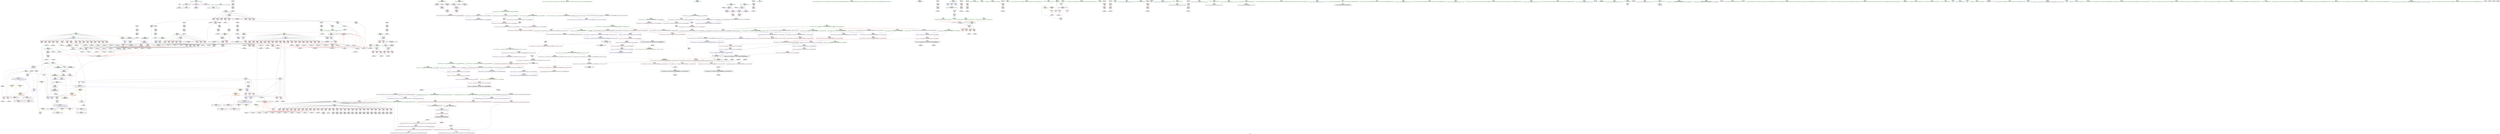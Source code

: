 digraph "SVFG" {
	label="SVFG";

	Node0x5644b11e87a0 [shape=record,color=grey,label="{NodeID: 0\nNullPtr}"];
	Node0x5644b11e87a0 -> Node0x5644b1229980[style=solid];
	Node0x5644b11e87a0 -> Node0x5644b122f280[style=solid];
	Node0x5644b1239b40 [shape=record,color=grey,label="{NodeID: 775\n519 = Binary(516, 518, )\n}"];
	Node0x5644b1239b40 -> Node0x5644b1239cc0[style=solid];
	Node0x5644b1230490 [shape=record,color=blue,label="{NodeID: 443\n152\<--312\nB51\<--sub71\n_Z3dfsixxi\n}"];
	Node0x5644b1230490 -> Node0x5644b1236350[style=dashed];
	Node0x5644b1230490 -> Node0x5644b1287cf0[style=dashed];
	Node0x5644b1233910 [shape=record,color=red,label="{NodeID: 277\n420\<--138\n\<--p.addr\n_Z3dfsixxi\n}"];
	Node0x5644b1233910 -> Node0x5644b122bbc0[style=solid];
	Node0x5644b12d9cd0 [shape=record,color=black,label="{NodeID: 1218\n880 = PHI(854, )\n1st arg _ZSt4swapIcENSt9enable_ifIXsr6__and_ISt6__not_ISt15__is_tuple_likeIT_EESt21is_move_constructibleIS3_ESt18is_move_assignableIS3_EEE5valueEvE4typeERS3_SC_ }"];
	Node0x5644b12d9cd0 -> Node0x5644b1242290[style=solid];
	Node0x5644b12245e0 [shape=record,color=green,label="{NodeID: 111\n852\<--853\n_ZNK9__gnu_cxx17__normal_iteratorIPcNSt7__cxx1112basic_stringIcSt11char_traitsIcESaIcEEEEdeEv\<--_ZNK9__gnu_cxx17__normal_iteratorIPcNSt7__cxx1112basic_stringIcSt11char_traitsIcESaIcEEEEdeEv_field_insensitive\n}"];
	Node0x5644b127c2d0 [shape=record,color=black,label="{NodeID: 886\nMR_12V_9 = PHI(MR_12V_3, MR_12V_10, MR_12V_12, )\npts\{23 \}\n|{<s0>16|<s1>21|<s2>27|<s3>30|<s4>31|<s5>32|<s6>35|<s7>36|<s8>37|<s9>39|<s10>40|<s11>41|<s12>51}}"];
	Node0x5644b127c2d0:s0 -> Node0x5644b127c2d0[style=dashed,color=blue];
	Node0x5644b127c2d0:s1 -> Node0x5644b127c2d0[style=dashed,color=blue];
	Node0x5644b127c2d0:s2 -> Node0x5644b127c2d0[style=dashed,color=blue];
	Node0x5644b127c2d0:s3 -> Node0x5644b12a0c40[style=dashed,color=blue];
	Node0x5644b127c2d0:s4 -> Node0x5644b12a0f60[style=dashed,color=blue];
	Node0x5644b127c2d0:s5 -> Node0x5644b127c2d0[style=dashed,color=blue];
	Node0x5644b127c2d0:s6 -> Node0x5644b12851e0[style=dashed,color=blue];
	Node0x5644b127c2d0:s7 -> Node0x5644b1281fe0[style=dashed,color=blue];
	Node0x5644b127c2d0:s8 -> Node0x5644b127c2d0[style=dashed,color=blue];
	Node0x5644b127c2d0:s9 -> Node0x5644b1280be0[style=dashed,color=blue];
	Node0x5644b127c2d0:s10 -> Node0x5644b127e8e0[style=dashed,color=blue];
	Node0x5644b127c2d0:s11 -> Node0x5644b127c2d0[style=dashed,color=blue];
	Node0x5644b127c2d0:s12 -> Node0x5644b12a2ea0[style=dashed,color=blue];
	Node0x5644b122d690 [shape=record,color=red,label="{NodeID: 388\n802\<--796\n\<--__lhs.addr\n_ZN9__gnu_cxxeqIPcNSt7__cxx1112basic_stringIcSt11char_traitsIcESaIcEEEEEbRKNS_17__normal_iteratorIT_T0_EESD_\n|{<s0>68}}"];
	Node0x5644b122d690:s0 -> Node0x5644b12d95f0[style=solid,color=red];
	Node0x5644b1228b70 [shape=record,color=purple,label="{NodeID: 222\n933\<--676\noffset_0\<--\n}"];
	Node0x5644b1228b70 -> Node0x5644b1241180[style=solid];
	Node0x5644b12d59a0 [shape=record,color=black,label="{NodeID: 1163\n348 = PHI()\n}"];
	Node0x5644b12d59a0 -> Node0x5644b1237d50[style=solid];
	Node0x5644b1224f30 [shape=record,color=green,label="{NodeID: 56\n160\<--161\nB146\<--B146_field_insensitive\n_Z3dfsixxi\n}"];
	Node0x5644b125c560 [shape=record,color=grey,label="{NodeID: 831\n288 = cmp(287, 233, )\n}"];
	Node0x5644b1236690 [shape=record,color=red,label="{NodeID: 333\n373\<--156\n\<--B96\n_Z3dfsixxi\n|{<s0>26}}"];
	Node0x5644b1236690:s0 -> Node0x5644b12d9230[style=solid,color=red];
	Node0x5644b122bf00 [shape=record,color=black,label="{NodeID: 167\n442\<--441\nconv151\<--\n_Z3dfsixxi\n}"];
	Node0x5644b122bf00 -> Node0x5644b123aec0[style=solid];
	Node0x5644b11fb090 [shape=record,color=green,label="{NodeID: 1\n7\<--1\n__dso_handle\<--dummyObj\nGlob }"];
	Node0x5644b1239cc0 [shape=record,color=grey,label="{NodeID: 776\n520 = Binary(519, 405, )\n|{<s0>40}}"];
	Node0x5644b1239cc0:s0 -> Node0x5644b12dab30[style=solid,color=red];
	Node0x5644b1230560 [shape=record,color=blue,label="{NodeID: 444\n152\<--245\nB51\<--\n_Z3dfsixxi\n}"];
	Node0x5644b1230560 -> Node0x5644b1236350[style=dashed];
	Node0x5644b1230560 -> Node0x5644b1287cf0[style=dashed];
	Node0x5644b12339e0 [shape=record,color=red,label="{NodeID: 278\n427\<--138\n\<--p.addr\n_Z3dfsixxi\n}"];
	Node0x5644b12339e0 -> Node0x5644b122bd60[style=solid];
	Node0x5644b12d9de0 [shape=record,color=black,label="{NodeID: 1219\n915 = PHI(889, 895, 885, )\n0th arg _ZSt4moveIRcEONSt16remove_referenceIT_E4typeEOS2_ }"];
	Node0x5644b12d9de0 -> Node0x5644b12426a0[style=solid];
	Node0x5644b12246e0 [shape=record,color=green,label="{NodeID: 112\n856\<--857\n_ZSt4swapIcENSt9enable_ifIXsr6__and_ISt6__not_ISt15__is_tuple_likeIT_EESt21is_move_constructibleIS3_ESt18is_move_assignableIS3_EEE5valueEvE4typeERS3_SC_\<--_ZSt4swapIcENSt9enable_ifIXsr6__and_ISt6__not_ISt15__is_tuple_likeIT_EESt21is_move_constructibleIS3_ESt18is_move_assignableIS3_EEE5valueEvE4typeERS3_SC__field_insensitive\n}"];
	Node0x5644b127c3c0 [shape=record,color=black,label="{NodeID: 887\nMR_22V_2 = PHI(MR_22V_1, MR_22V_4, MR_22V_1, )\npts\{147 \}\n}"];
	Node0x5644b122d760 [shape=record,color=red,label="{NodeID: 389\n807\<--798\n\<--__rhs.addr\n_ZN9__gnu_cxxeqIPcNSt7__cxx1112basic_stringIcSt11char_traitsIcESaIcEEEEEbRKNS_17__normal_iteratorIT_T0_EESD_\n|{<s0>69}}"];
	Node0x5644b122d760:s0 -> Node0x5644b12d95f0[style=solid,color=red];
	Node0x5644b1228c40 [shape=record,color=purple,label="{NodeID: 223\n934\<--677\noffset_0\<--\n}"];
	Node0x5644b1228c40 -> Node0x5644b122ea10[style=solid];
	Node0x5644b12d5aa0 [shape=record,color=black,label="{NodeID: 1164\n355 = PHI()\n}"];
	Node0x5644b12d5aa0 -> Node0x5644b1237e20[style=solid];
	Node0x5644b1225000 [shape=record,color=green,label="{NodeID: 57\n162\<--163\nA177\<--A177_field_insensitive\n_Z3dfsixxi\n}"];
	Node0x5644b125c6e0 [shape=record,color=grey,label="{NodeID: 832\n425 = cmp(424, 233, )\n}"];
	Node0x5644b1236760 [shape=record,color=red,label="{NodeID: 334\n434\<--158\n\<--A141\n_Z3dfsixxi\n}"];
	Node0x5644b1236760 -> Node0x5644b125bde0[style=solid];
	Node0x5644b122bfd0 [shape=record,color=black,label="{NodeID: 168\n447\<--446\nconv154\<--\n_Z3dfsixxi\n}"];
	Node0x5644b122bfd0 -> Node0x5644b125bae0[style=solid];
	Node0x5644b12a0a00 [shape=record,color=yellow,style=double,label="{NodeID: 1109\n8V_10 = CSCHI(MR_8V_1)\npts\{19 \}\nCS[]|{<s0>31}}"];
	Node0x5644b12a0a00:s0 -> Node0x5644b12964b0[style=dashed,color=red];
	Node0x5644b11ff680 [shape=record,color=green,label="{NodeID: 2\n9\<--1\n\<--dummyObj\nCan only get source location for instruction, argument, global var or function.|{<s0>30|<s1>37|<s2>41|<s3>51}}"];
	Node0x5644b11ff680:s0 -> Node0x5644b12db3b0[style=solid,color=red];
	Node0x5644b11ff680:s1 -> Node0x5644b12db3b0[style=solid,color=red];
	Node0x5644b11ff680:s2 -> Node0x5644b12db3b0[style=solid,color=red];
	Node0x5644b11ff680:s3 -> Node0x5644b12db3b0[style=solid,color=red];
	Node0x5644b1239e40 [shape=record,color=grey,label="{NodeID: 777\n516 = Binary(515, 268, )\n}"];
	Node0x5644b1239e40 -> Node0x5644b1239b40[style=solid];
	Node0x5644b1230630 [shape=record,color=blue,label="{NodeID: 445\n154\<--351\nA91\<--sub95\n_Z3dfsixxi\n}"];
	Node0x5644b1230630 -> Node0x5644b1236420[style=dashed];
	Node0x5644b1230630 -> Node0x5644b12364f0[style=dashed];
	Node0x5644b1230630 -> Node0x5644b12881f0[style=dashed];
	Node0x5644b1233ab0 [shape=record,color=red,label="{NodeID: 279\n437\<--138\n\<--p.addr\n_Z3dfsixxi\n}"];
	Node0x5644b1233ab0 -> Node0x5644b1250bd0[style=solid];
	Node0x5644b12d9fd0 [shape=record,color=black,label="{NodeID: 1220\n906 = PHI(843, 845, )\n0th arg _ZNK9__gnu_cxx17__normal_iteratorIPcNSt7__cxx1112basic_stringIcSt11char_traitsIcESaIcEEEEdeEv }"];
	Node0x5644b12d9fd0 -> Node0x5644b12425d0[style=solid];
	Node0x5644b12247e0 [shape=record,color=green,label="{NodeID: 113\n861\<--862\nthis.addr\<--this.addr_field_insensitive\n_ZN9__gnu_cxx17__normal_iteratorIPcNSt7__cxx1112basic_stringIcSt11char_traitsIcESaIcEEEEppEv\n}"];
	Node0x5644b12247e0 -> Node0x5644b122deb0[style=solid];
	Node0x5644b12247e0 -> Node0x5644b1241f50[style=solid];
	Node0x5644b1287320 [shape=record,color=black,label="{NodeID: 888\nMR_24V_2 = PHI(MR_24V_1, MR_24V_4, MR_24V_1, )\npts\{149 \}\n}"];
	Node0x5644b122d830 [shape=record,color=red,label="{NodeID: 390\n806\<--803\n\<--call\n_ZN9__gnu_cxxeqIPcNSt7__cxx1112basic_stringIcSt11char_traitsIcESaIcEEEEEbRKNS_17__normal_iteratorIT_T0_EESD_\n}"];
	Node0x5644b122d830 -> Node0x5644b125e1e0[style=solid];
	Node0x5644b1228d10 [shape=record,color=purple,label="{NodeID: 224\n744\<--734\ncoerce.dive\<--__first\n_ZSt9__reverseIN9__gnu_cxx17__normal_iteratorIPcNSt7__cxx1112basic_stringIcSt11char_traitsIcESaIcEEEEEEvT_SA_St26random_access_iterator_tag\n}"];
	Node0x5644b1228d10 -> Node0x5644b12414c0[style=solid];
	Node0x5644b12d5ba0 [shape=record,color=black,label="{NodeID: 1165\n212 = PHI(557, )\n}"];
	Node0x5644b12d5ba0 -> Node0x5644b1237460[style=solid];
	Node0x5644b12250d0 [shape=record,color=green,label="{NodeID: 58\n164\<--165\nB178\<--B178_field_insensitive\n_Z3dfsixxi\n}"];
	Node0x5644b12250d0 -> Node0x5644b1236de0[style=solid];
	Node0x5644b12250d0 -> Node0x5644b1236eb0[style=solid];
	Node0x5644b12250d0 -> Node0x5644b1236f80[style=solid];
	Node0x5644b12250d0 -> Node0x5644b1237050[style=solid];
	Node0x5644b12250d0 -> Node0x5644b1237120[style=solid];
	Node0x5644b12250d0 -> Node0x5644b12371f0[style=solid];
	Node0x5644b12250d0 -> Node0x5644b12372c0[style=solid];
	Node0x5644b12250d0 -> Node0x5644b1237390[style=solid];
	Node0x5644b12250d0 -> Node0x5644b12308a0[style=solid];
	Node0x5644b125c860 [shape=record,color=grey,label="{NodeID: 833\n337 = cmp(336, 233, )\n}"];
	Node0x5644b1236830 [shape=record,color=red,label="{NodeID: 335\n441\<--158\n\<--A141\n_Z3dfsixxi\n}"];
	Node0x5644b1236830 -> Node0x5644b122bf00[style=solid];
	Node0x5644b122c0a0 [shape=record,color=black,label="{NodeID: 169\n461\<--460\nconv162\<--\n_Z3dfsixxi\n}"];
	Node0x5644b122c0a0 -> Node0x5644b125b4e0[style=solid];
	Node0x5644b12a0b60 [shape=record,color=yellow,style=double,label="{NodeID: 1110\n10V_13 = CSCHI(MR_10V_1)\npts\{21 \}\nCS[]|{<s0>31}}"];
	Node0x5644b12a0b60:s0 -> Node0x5644b12965c0[style=dashed,color=red];
	Node0x5644b11fe3a0 [shape=record,color=green,label="{NodeID: 3\n18\<--1\n\<--dummyObj\nCan only get source location for instruction, argument, global var or function.|{<s0>51|<s1>51}}"];
	Node0x5644b11fe3a0:s0 -> Node0x5644b12dab30[style=solid,color=red];
	Node0x5644b11fe3a0:s1 -> Node0x5644b12daf70[style=solid,color=red];
	Node0x5644b1294da0 [shape=record,color=yellow,style=double,label="{NodeID: 944\n18V_1 = ENCHI(MR_18V_0)\npts\{143 \}\nFun[_ZSt3minIxERKT_S2_S2_]}"];
	Node0x5644b1294da0 -> Node0x5644b12387e0[style=dashed];
	Node0x5644b1239fc0 [shape=record,color=grey,label="{NodeID: 778\n636 = Binary(635, 114, )\n|{<s0>51}}"];
	Node0x5644b1239fc0:s0 -> Node0x5644b12da120[style=solid,color=red];
	Node0x5644b1230700 [shape=record,color=blue,label="{NodeID: 446\n156\<--358\nB96\<--sub100\n_Z3dfsixxi\n}"];
	Node0x5644b1230700 -> Node0x5644b12365c0[style=dashed];
	Node0x5644b1230700 -> Node0x5644b1236690[style=dashed];
	Node0x5644b1230700 -> Node0x5644b12886f0[style=dashed];
	Node0x5644b1233b80 [shape=record,color=red,label="{NodeID: 280\n456\<--138\n\<--p.addr\n_Z3dfsixxi\n}"];
	Node0x5644b1233b80 -> Node0x5644b125b7e0[style=solid];
	Node0x5644b12da120 [shape=record,color=black,label="{NodeID: 1221\n134 = PHI(265, 318, 361, 392, 401, 411, 438, 457, 472, 496, 514, 529, 636, )\n0th arg _Z3dfsixxi }"];
	Node0x5644b12da120 -> Node0x5644b122f790[style=solid];
	Node0x5644b12292a0 [shape=record,color=green,label="{NodeID: 114\n872\<--873\nthis.addr\<--this.addr_field_insensitive\n_ZNK9__gnu_cxx17__normal_iteratorIPcNSt7__cxx1112basic_stringIcSt11char_traitsIcESaIcEEEE4baseEv\n}"];
	Node0x5644b12292a0 -> Node0x5644b122e050[style=solid];
	Node0x5644b12292a0 -> Node0x5644b12420f0[style=solid];
	Node0x5644b12877f0 [shape=record,color=black,label="{NodeID: 889\nMR_26V_2 = PHI(MR_26V_1, MR_26V_1, MR_26V_6, )\npts\{151 \}\n}"];
	Node0x5644b122d900 [shape=record,color=red,label="{NodeID: 391\n809\<--808\n\<--call1\n_ZN9__gnu_cxxeqIPcNSt7__cxx1112basic_stringIcSt11char_traitsIcESaIcEEEEEbRKNS_17__normal_iteratorIT_T0_EESD_\n}"];
	Node0x5644b122d900 -> Node0x5644b125e1e0[style=solid];
	Node0x5644b1228de0 [shape=record,color=purple,label="{NodeID: 225\n746\<--736\ncoerce.dive1\<--__last\n_ZSt9__reverseIN9__gnu_cxx17__normal_iteratorIPcNSt7__cxx1112basic_stringIcSt11char_traitsIcESaIcEEEEEEvT_SA_St26random_access_iterator_tag\n}"];
	Node0x5644b1228de0 -> Node0x5644b1241590[style=solid];
	Node0x5644b12d5d70 [shape=record,color=black,label="{NodeID: 1166\n227 = PHI()\n}"];
	Node0x5644b12d5d70 -> Node0x5644b1237530[style=solid];
	Node0x5644b12251a0 [shape=record,color=green,label="{NodeID: 59\n177\<--178\n_ZSt3absx\<--_ZSt3absx_field_insensitive\n}"];
	Node0x5644b125c9e0 [shape=record,color=grey,label="{NodeID: 834\n511 = cmp(510, 454, )\n}"];
	Node0x5644b1236900 [shape=record,color=red,label="{NodeID: 336\n446\<--158\n\<--A141\n_Z3dfsixxi\n}"];
	Node0x5644b1236900 -> Node0x5644b122bfd0[style=solid];
	Node0x5644b122c170 [shape=record,color=black,label="{NodeID: 170\n466\<--465\nconv165\<--\n_Z3dfsixxi\n}"];
	Node0x5644b122c170 -> Node0x5644b125b1e0[style=solid];
	Node0x5644b12a0c40 [shape=record,color=yellow,style=double,label="{NodeID: 1111\n12V_15 = CSCHI(MR_12V_1)\npts\{23 \}\nCS[]|{<s0>31}}"];
	Node0x5644b12a0c40:s0 -> Node0x5644b12966a0[style=dashed,color=red];
	Node0x5644b1220d70 [shape=record,color=green,label="{NodeID: 4\n24\<--1\n.str\<--dummyObj\nGlob }"];
	Node0x5644b1294eb0 [shape=record,color=yellow,style=double,label="{NodeID: 945\n12V_1 = ENCHI(MR_12V_0)\npts\{23 \}\nFun[_ZSt3minIxERKT_S2_S2_]}"];
	Node0x5644b1294eb0 -> Node0x5644b12388b0[style=dashed];
	Node0x5644b123a140 [shape=record,color=grey,label="{NodeID: 779\n507 = Binary(504, 506, )\n|{<s0>39}}"];
	Node0x5644b123a140:s0 -> Node0x5644b12daf70[style=solid,color=red];
	Node0x5644b12307d0 [shape=record,color=blue,label="{NodeID: 447\n158\<--432\nA141\<--sub145\n_Z3dfsixxi\n}"];
	Node0x5644b12307d0 -> Node0x5644b1236760[style=dashed];
	Node0x5644b12307d0 -> Node0x5644b1236830[style=dashed];
	Node0x5644b12307d0 -> Node0x5644b1236900[style=dashed];
	Node0x5644b12307d0 -> Node0x5644b12369d0[style=dashed];
	Node0x5644b12307d0 -> Node0x5644b1236aa0[style=dashed];
	Node0x5644b12307d0 -> Node0x5644b1236b70[style=dashed];
	Node0x5644b12307d0 -> Node0x5644b1236c40[style=dashed];
	Node0x5644b12307d0 -> Node0x5644b1236d10[style=dashed];
	Node0x5644b12307d0 -> Node0x5644b1288bf0[style=dashed];
	Node0x5644b1233c50 [shape=record,color=red,label="{NodeID: 281\n471\<--138\n\<--p.addr\n_Z3dfsixxi\n}"];
	Node0x5644b1233c50 -> Node0x5644b12514d0[style=solid];
	Node0x5644b12dab30 [shape=record,color=black,label="{NodeID: 1222\n135 = PHI(271, 323, 366, 395, 404, 414, 443, 462, 477, 502, 520, 534, 18, )\n1st arg _Z3dfsixxi }"];
	Node0x5644b12dab30 -> Node0x5644b122f860[style=solid];
	Node0x5644b1229370 [shape=record,color=green,label="{NodeID: 115\n881\<--882\n__a.addr\<--__a.addr_field_insensitive\n_ZSt4swapIcENSt9enable_ifIXsr6__and_ISt6__not_ISt15__is_tuple_likeIT_EESt21is_move_constructibleIS3_ESt18is_move_assignableIS3_EEE5valueEvE4typeERS3_SC_\n}"];
	Node0x5644b1229370 -> Node0x5644b122e120[style=solid];
	Node0x5644b1229370 -> Node0x5644b122e1f0[style=solid];
	Node0x5644b1229370 -> Node0x5644b12421c0[style=solid];
	Node0x5644b1287cf0 [shape=record,color=black,label="{NodeID: 890\nMR_28V_2 = PHI(MR_28V_1, MR_28V_1, MR_28V_6, )\npts\{153 \}\n}"];
	Node0x5644b122d9d0 [shape=record,color=red,label="{NodeID: 392\n817\<--814\nthis1\<--this.addr\n_ZN9__gnu_cxx17__normal_iteratorIPcNSt7__cxx1112basic_stringIcSt11char_traitsIcESaIcEEEEmmEv\n}"];
	Node0x5644b122d9d0 -> Node0x5644b1227350[style=solid];
	Node0x5644b122d9d0 -> Node0x5644b1231480[style=solid];
	Node0x5644b1228eb0 [shape=record,color=purple,label="{NodeID: 226\n767\<--740\ncoerce.dive5\<--agg.tmp\n_ZSt9__reverseIN9__gnu_cxx17__normal_iteratorIPcNSt7__cxx1112basic_stringIcSt11char_traitsIcESaIcEEEEEEvT_SA_St26random_access_iterator_tag\n}"];
	Node0x5644b1228eb0 -> Node0x5644b122d4f0[style=solid];
	Node0x5644b12d5e40 [shape=record,color=black,label="{NodeID: 1167\n422 = PHI()\n}"];
	Node0x5644b12d5e40 -> Node0x5644b1238090[style=solid];
	Node0x5644b12252a0 [shape=record,color=green,label="{NodeID: 60\n213\<--214\n_ZSt3minIxERKT_S2_S2_\<--_ZSt3minIxERKT_S2_S2__field_insensitive\n}"];
	Node0x5644b125cb60 [shape=record,color=grey,label="{NodeID: 835\n344 = cmp(343, 233, )\n}"];
	Node0x5644b12369d0 [shape=record,color=red,label="{NodeID: 337\n452\<--158\n\<--A141\n_Z3dfsixxi\n}"];
	Node0x5644b12369d0 -> Node0x5644b125e660[style=solid];
	Node0x5644b122c240 [shape=record,color=black,label="{NodeID: 171\n476\<--475\nconv171\<--\n_Z3dfsixxi\n}"];
	Node0x5644b122c240 -> Node0x5644b1250a50[style=solid];
	Node0x5644b12a0d20 [shape=record,color=yellow,style=double,label="{NodeID: 1112\n8V_11 = CSCHI(MR_8V_10)\npts\{19 \}\nCS[]|{<s0>32}}"];
	Node0x5644b12a0d20:s0 -> Node0x5644b12964b0[style=dashed,color=red];
	Node0x5644b12210b0 [shape=record,color=green,label="{NodeID: 5\n26\<--1\n.str.3\<--dummyObj\nGlob }"];
	Node0x5644b123a2c0 [shape=record,color=grey,label="{NodeID: 780\n504 = Binary(503, 268, )\n}"];
	Node0x5644b123a2c0 -> Node0x5644b123a140[style=solid];
	Node0x5644b12308a0 [shape=record,color=blue,label="{NodeID: 448\n164\<--490\nB178\<--sub182\n_Z3dfsixxi\n}"];
	Node0x5644b12308a0 -> Node0x5644b1236de0[style=dashed];
	Node0x5644b12308a0 -> Node0x5644b1236eb0[style=dashed];
	Node0x5644b12308a0 -> Node0x5644b1236f80[style=dashed];
	Node0x5644b12308a0 -> Node0x5644b1237050[style=dashed];
	Node0x5644b12308a0 -> Node0x5644b1237120[style=dashed];
	Node0x5644b12308a0 -> Node0x5644b12371f0[style=dashed];
	Node0x5644b12308a0 -> Node0x5644b12372c0[style=dashed];
	Node0x5644b12308a0 -> Node0x5644b1237390[style=dashed];
	Node0x5644b12308a0 -> Node0x5644b12890f0[style=dashed];
	Node0x5644b1233d20 [shape=record,color=red,label="{NodeID: 282\n485\<--138\n\<--p.addr\n_Z3dfsixxi\n}"];
	Node0x5644b1233d20 -> Node0x5644b122c3e0[style=solid];
	Node0x5644b12daf70 [shape=record,color=black,label="{NodeID: 1223\n136 = PHI(276, 328, 371, 398, 408, 417, 449, 468, 482, 507, 525, 539, 18, )\n2nd arg _Z3dfsixxi }"];
	Node0x5644b12daf70 -> Node0x5644b122f930[style=solid];
	Node0x5644b1229440 [shape=record,color=green,label="{NodeID: 116\n883\<--884\n__b.addr\<--__b.addr_field_insensitive\n_ZSt4swapIcENSt9enable_ifIXsr6__and_ISt6__not_ISt15__is_tuple_likeIT_EESt21is_move_constructibleIS3_ESt18is_move_assignableIS3_EEE5valueEvE4typeERS3_SC_\n}"];
	Node0x5644b1229440 -> Node0x5644b122e2c0[style=solid];
	Node0x5644b1229440 -> Node0x5644b122e390[style=solid];
	Node0x5644b1229440 -> Node0x5644b1242290[style=solid];
	Node0x5644b12881f0 [shape=record,color=black,label="{NodeID: 891\nMR_30V_2 = PHI(MR_30V_1, MR_30V_1, MR_30V_3, )\npts\{155 \}\n}"];
	Node0x5644b122daa0 [shape=record,color=red,label="{NodeID: 393\n819\<--818\n\<--_M_current\n_ZN9__gnu_cxx17__normal_iteratorIPcNSt7__cxx1112basic_stringIcSt11char_traitsIcESaIcEEEEmmEv\n}"];
	Node0x5644b122daa0 -> Node0x5644b1231550[style=solid];
	Node0x5644b1228f80 [shape=record,color=purple,label="{NodeID: 227\n769\<--742\ncoerce.dive6\<--agg.tmp4\n_ZSt9__reverseIN9__gnu_cxx17__normal_iteratorIPcNSt7__cxx1112basic_stringIcSt11char_traitsIcESaIcEEEEEEvT_SA_St26random_access_iterator_tag\n}"];
	Node0x5644b1228f80 -> Node0x5644b122d5c0[style=solid];
	Node0x5644b12d5f10 [shape=record,color=black,label="{NodeID: 1168\n285 = PHI()\n}"];
	Node0x5644b12d5f10 -> Node0x5644b1237870[style=solid];
	Node0x5644b12253a0 [shape=record,color=green,label="{NodeID: 61\n228\<--229\n_ZNSt7__cxx1112basic_stringIcSt11char_traitsIcESaIcEEixEm\<--_ZNSt7__cxx1112basic_stringIcSt11char_traitsIcESaIcEEixEm_field_insensitive\n}"];
	Node0x5644b125cce0 [shape=record,color=grey,label="{NodeID: 836\n572 = cmp(569, 571, )\n}"];
	Node0x5644b1236aa0 [shape=record,color=red,label="{NodeID: 338\n460\<--158\n\<--A141\n_Z3dfsixxi\n}"];
	Node0x5644b1236aa0 -> Node0x5644b122c0a0[style=solid];
	Node0x5644b122c310 [shape=record,color=black,label="{NodeID: 172\n481\<--480\nconv174\<--\n_Z3dfsixxi\n}"];
	Node0x5644b122c310 -> Node0x5644b1250ed0[style=solid];
	Node0x5644b12a0e80 [shape=record,color=yellow,style=double,label="{NodeID: 1113\n10V_14 = CSCHI(MR_10V_13)\npts\{21 \}\nCS[]|{<s0>32}}"];
	Node0x5644b12a0e80:s0 -> Node0x5644b12965c0[style=dashed,color=red];
	Node0x5644b1221140 [shape=record,color=green,label="{NodeID: 6\n28\<--1\n__PRETTY_FUNCTION__._Z1gii\<--dummyObj\nGlob }"];
	Node0x5644b123a440 [shape=record,color=grey,label="{NodeID: 781\n534 = Binary(531, 533, )\n|{<s0>41}}"];
	Node0x5644b123a440:s0 -> Node0x5644b12dab30[style=solid,color=red];
	Node0x5644b1230970 [shape=record,color=blue,label="{NodeID: 449\n549\<--548\n__x.addr\<--__x\n_ZSt3absx\n}"];
	Node0x5644b1230970 -> Node0x5644b1238300[style=dashed];
	Node0x5644b1233df0 [shape=record,color=red,label="{NodeID: 283\n495\<--138\n\<--p.addr\n_Z3dfsixxi\n}"];
	Node0x5644b1233df0 -> Node0x5644b1251650[style=solid];
	Node0x5644b12db3b0 [shape=record,color=black,label="{NodeID: 1224\n137 = PHI(277, 329, 374, 9, 114, 101, 114, 101, 9, 101, 114, 9, 9, )\n3rd arg _Z3dfsixxi }"];
	Node0x5644b12db3b0 -> Node0x5644b122fa00[style=solid];
	Node0x5644b1229510 [shape=record,color=green,label="{NodeID: 117\n885\<--886\n__tmp\<--__tmp_field_insensitive\n_ZSt4swapIcENSt9enable_ifIXsr6__and_ISt6__not_ISt15__is_tuple_likeIT_EESt21is_move_constructibleIS3_ESt18is_move_assignableIS3_EEE5valueEvE4typeERS3_SC_\n|{|<s1>77}}"];
	Node0x5644b1229510 -> Node0x5644b1242360[style=solid];
	Node0x5644b1229510:s1 -> Node0x5644b12d9de0[style=solid,color=red];
	Node0x5644b12886f0 [shape=record,color=black,label="{NodeID: 892\nMR_32V_2 = PHI(MR_32V_1, MR_32V_1, MR_32V_3, )\npts\{157 \}\n}"];
	Node0x5644b122db70 [shape=record,color=red,label="{NodeID: 394\n832\<--826\n\<--__lhs.addr\n_ZN9__gnu_cxxltIPcNSt7__cxx1112basic_stringIcSt11char_traitsIcESaIcEEEEEbRKNS_17__normal_iteratorIT_T0_EESD_\n|{<s0>70}}"];
	Node0x5644b122db70:s0 -> Node0x5644b12d95f0[style=solid,color=red];
	Node0x5644b1229050 [shape=record,color=purple,label="{NodeID: 228\n936\<--761\noffset_0\<--\n}"];
	Node0x5644b1229050 -> Node0x5644b1241660[style=solid];
	Node0x5644b12d5fe0 [shape=record,color=black,label="{NodeID: 1169\n429 = PHI()\n}"];
	Node0x5644b12d5fe0 -> Node0x5644b1238160[style=solid];
	Node0x5644b12254a0 [shape=record,color=green,label="{NodeID: 62\n549\<--550\n__x.addr\<--__x.addr_field_insensitive\n_ZSt3absx\n}"];
	Node0x5644b12254a0 -> Node0x5644b1238300[style=solid];
	Node0x5644b12254a0 -> Node0x5644b1230970[style=solid];
	Node0x5644b125ce60 [shape=record,color=grey,label="{NodeID: 837\n716 = cmp(714, 715, )\n}"];
	Node0x5644b1236b70 [shape=record,color=red,label="{NodeID: 339\n465\<--158\n\<--A141\n_Z3dfsixxi\n}"];
	Node0x5644b1236b70 -> Node0x5644b122c170[style=solid];
	Node0x5644b122c3e0 [shape=record,color=black,label="{NodeID: 173\n486\<--485\nconv179\<--\n_Z3dfsixxi\n}"];
	Node0x5644b12a0f60 [shape=record,color=yellow,style=double,label="{NodeID: 1114\n12V_16 = CSCHI(MR_12V_15)\npts\{23 \}\nCS[]|{<s0>32}}"];
	Node0x5644b12a0f60:s0 -> Node0x5644b12966a0[style=dashed,color=red];
	Node0x5644b12211d0 [shape=record,color=green,label="{NodeID: 7\n30\<--1\n_ZSt3cin\<--dummyObj\nGlob }"];
	Node0x5644b123a5c0 [shape=record,color=grey,label="{NodeID: 782\n531 = Binary(530, 268, )\n}"];
	Node0x5644b123a5c0 -> Node0x5644b123a440[style=solid];
	Node0x5644b1230a40 [shape=record,color=blue,label="{NodeID: 450\n562\<--558\n__a.addr\<--__a\n_ZSt3minIxERKT_S2_S2_\n}"];
	Node0x5644b1230a40 -> Node0x5644b12384a0[style=dashed];
	Node0x5644b1230a40 -> Node0x5644b1238570[style=dashed];
	Node0x5644b1233ec0 [shape=record,color=red,label="{NodeID: 284\n513\<--138\n\<--p.addr\n_Z3dfsixxi\n}"];
	Node0x5644b1233ec0 -> Node0x5644b1239840[style=solid];
	Node0x5644b12295e0 [shape=record,color=green,label="{NodeID: 118\n891\<--892\n_ZSt4moveIRcEONSt16remove_referenceIT_E4typeEOS2_\<--_ZSt4moveIRcEONSt16remove_referenceIT_E4typeEOS2__field_insensitive\n}"];
	Node0x5644b1288bf0 [shape=record,color=black,label="{NodeID: 893\nMR_34V_2 = PHI(MR_34V_1, MR_34V_1, MR_34V_3, )\npts\{159 \}\n}"];
	Node0x5644b122dc40 [shape=record,color=red,label="{NodeID: 395\n835\<--828\n\<--__rhs.addr\n_ZN9__gnu_cxxltIPcNSt7__cxx1112basic_stringIcSt11char_traitsIcESaIcEEEEEbRKNS_17__normal_iteratorIT_T0_EESD_\n|{<s0>71}}"];
	Node0x5644b122dc40:s0 -> Node0x5644b12d95f0[style=solid,color=red];
	Node0x5644b1229120 [shape=record,color=purple,label="{NodeID: 229\n937\<--762\noffset_0\<--\n}"];
	Node0x5644b1229120 -> Node0x5644b122eae0[style=solid];
	Node0x5644b12d60e0 [shape=record,color=black,label="{NodeID: 1170\n292 = PHI()\n}"];
	Node0x5644b12d60e0 -> Node0x5644b1237940[style=solid];
	Node0x5644b1225570 [shape=record,color=green,label="{NodeID: 63\n560\<--561\nretval\<--retval_field_insensitive\n_ZSt3minIxERKT_S2_S2_\n}"];
	Node0x5644b1225570 -> Node0x5644b12383d0[style=solid];
	Node0x5644b1225570 -> Node0x5644b1230be0[style=solid];
	Node0x5644b1225570 -> Node0x5644b1230cb0[style=solid];
	Node0x5644b125cfe0 [shape=record,color=grey,label="{NodeID: 838\n210 = cmp(208, 209, )\n}"];
	Node0x5644b1236c40 [shape=record,color=red,label="{NodeID: 340\n475\<--158\n\<--A141\n_Z3dfsixxi\n}"];
	Node0x5644b1236c40 -> Node0x5644b122c240[style=solid];
	Node0x5644b122c4b0 [shape=record,color=black,label="{NodeID: 174\n489\<--488\nconv181\<--\n_Z3dfsixxi\n}"];
	Node0x5644b122c4b0 -> Node0x5644b1251dd0[style=solid];
	Node0x5644b1221260 [shape=record,color=green,label="{NodeID: 8\n31\<--1\n.str.4\<--dummyObj\nGlob }"];
	Node0x5644b123a740 [shape=record,color=grey,label="{NodeID: 783\n539 = Binary(536, 538, )\n|{<s0>41}}"];
	Node0x5644b123a740:s0 -> Node0x5644b12daf70[style=solid,color=red];
	Node0x5644b1230b10 [shape=record,color=blue,label="{NodeID: 451\n564\<--559\n__b.addr\<--__b\n_ZSt3minIxERKT_S2_S2_\n}"];
	Node0x5644b1230b10 -> Node0x5644b1238640[style=dashed];
	Node0x5644b1230b10 -> Node0x5644b1238710[style=dashed];
	Node0x5644b1233f90 [shape=record,color=red,label="{NodeID: 285\n528\<--138\n\<--p.addr\n_Z3dfsixxi\n}"];
	Node0x5644b1233f90 -> Node0x5644b123ad40[style=solid];
	Node0x5644b12296e0 [shape=record,color=green,label="{NodeID: 119\n907\<--908\nthis.addr\<--this.addr_field_insensitive\n_ZNK9__gnu_cxx17__normal_iteratorIPcNSt7__cxx1112basic_stringIcSt11char_traitsIcESaIcEEEEdeEv\n}"];
	Node0x5644b12296e0 -> Node0x5644b122e6d0[style=solid];
	Node0x5644b12296e0 -> Node0x5644b12425d0[style=solid];
	Node0x5644b12890f0 [shape=record,color=black,label="{NodeID: 894\nMR_36V_2 = PHI(MR_36V_1, MR_36V_1, MR_36V_3, )\npts\{165 \}\n}"];
	Node0x5644b122dd10 [shape=record,color=red,label="{NodeID: 396\n834\<--833\n\<--call\n_ZN9__gnu_cxxltIPcNSt7__cxx1112basic_stringIcSt11char_traitsIcESaIcEEEEEbRKNS_17__normal_iteratorIT_T0_EESD_\n}"];
	Node0x5644b122dd10 -> Node0x5644b125da60[style=solid];
	Node0x5644b12291f0 [shape=record,color=purple,label="{NodeID: 230\n939\<--764\noffset_0\<--\n}"];
	Node0x5644b12291f0 -> Node0x5644b1241730[style=solid];
	Node0x5644b12d61e0 [shape=record,color=black,label="{NodeID: 1171\n302 = PHI()\n}"];
	Node0x5644b12d61e0 -> Node0x5644b1237a10[style=solid];
	Node0x5644b1225640 [shape=record,color=green,label="{NodeID: 64\n562\<--563\n__a.addr\<--__a.addr_field_insensitive\n_ZSt3minIxERKT_S2_S2_\n}"];
	Node0x5644b1225640 -> Node0x5644b12384a0[style=solid];
	Node0x5644b1225640 -> Node0x5644b1238570[style=solid];
	Node0x5644b1225640 -> Node0x5644b1230a40[style=solid];
	Node0x5644b125d160 [shape=record,color=grey,label="{NodeID: 839\n382 = cmp(381, 233, )\n}"];
	Node0x5644b1236d10 [shape=record,color=red,label="{NodeID: 341\n480\<--158\n\<--A141\n_Z3dfsixxi\n}"];
	Node0x5644b1236d10 -> Node0x5644b122c310[style=solid];
	Node0x5644b122c580 [shape=record,color=black,label="{NodeID: 175\n500\<--499\nconv187\<--\n_Z3dfsixxi\n}"];
	Node0x5644b122c580 -> Node0x5644b1251ad0[style=solid];
	Node0x5644b12212f0 [shape=record,color=green,label="{NodeID: 9\n33\<--1\n.str.5\<--dummyObj\nGlob }"];
	Node0x5644b123a8c0 [shape=record,color=grey,label="{NodeID: 784\n536 = Binary(535, 268, )\n}"];
	Node0x5644b123a8c0 -> Node0x5644b123a740[style=solid];
	Node0x5644b1230be0 [shape=record,color=blue,label="{NodeID: 452\n560\<--574\nretval\<--\n_ZSt3minIxERKT_S2_S2_\n}"];
	Node0x5644b1230be0 -> Node0x5644b128ccf0[style=dashed];
	Node0x5644b1234060 [shape=record,color=red,label="{NodeID: 286\n173\<--140\n\<--x.addr\n_Z3dfsixxi\n}"];
	Node0x5644b1234060 -> Node0x5644b123ccc0[style=solid];
	Node0x5644b12297b0 [shape=record,color=green,label="{NodeID: 120\n916\<--917\n__t.addr\<--__t.addr_field_insensitive\n_ZSt4moveIRcEONSt16remove_referenceIT_E4typeEOS2_\n}"];
	Node0x5644b12297b0 -> Node0x5644b122e870[style=solid];
	Node0x5644b12297b0 -> Node0x5644b12426a0[style=solid];
	Node0x5644b12895f0 [shape=record,color=black,label="{NodeID: 895\nMR_2V_3 = PHI(MR_2V_5, MR_2V_2, MR_2V_4, )\npts\{89 \}\n}"];
	Node0x5644b12895f0 -> Node0x5644b1232250[style=dashed];
	Node0x5644b122dde0 [shape=record,color=red,label="{NodeID: 397\n837\<--836\n\<--call1\n_ZN9__gnu_cxxltIPcNSt7__cxx1112basic_stringIcSt11char_traitsIcESaIcEEEEEbRKNS_17__normal_iteratorIT_T0_EESD_\n}"];
	Node0x5644b122dde0 -> Node0x5644b125da60[style=solid];
	Node0x5644b12313b0 [shape=record,color=purple,label="{NodeID: 231\n940\<--765\noffset_0\<--\n}"];
	Node0x5644b12313b0 -> Node0x5644b122ebb0[style=solid];
	Node0x5644b12d62e0 [shape=record,color=black,label="{NodeID: 1172\n309 = PHI()\n}"];
	Node0x5644b12d62e0 -> Node0x5644b1237ae0[style=solid];
	Node0x5644b1225710 [shape=record,color=green,label="{NodeID: 65\n564\<--565\n__b.addr\<--__b.addr_field_insensitive\n_ZSt3minIxERKT_S2_S2_\n}"];
	Node0x5644b1225710 -> Node0x5644b1238640[style=solid];
	Node0x5644b1225710 -> Node0x5644b1238710[style=solid];
	Node0x5644b1225710 -> Node0x5644b1230b10[style=solid];
	Node0x5644b125d2e0 [shape=record,color=grey,label="{NodeID: 840\n201 = cmp(199, 200, )\n}"];
	Node0x5644b1236de0 [shape=record,color=red,label="{NodeID: 342\n492\<--164\n\<--B178\n_Z3dfsixxi\n}"];
	Node0x5644b1236de0 -> Node0x5644b125c0e0[style=solid];
	Node0x5644b122c650 [shape=record,color=black,label="{NodeID: 176\n506\<--505\nconv191\<--\n_Z3dfsixxi\n}"];
	Node0x5644b122c650 -> Node0x5644b123a140[style=solid];
	Node0x5644b12213b0 [shape=record,color=green,label="{NodeID: 10\n36\<--1\n\<--dummyObj\nCan only get source location for instruction, argument, global var or function.}"];
	Node0x5644b123aa40 [shape=record,color=grey,label="{NodeID: 785\n525 = Binary(522, 524, )\n|{<s0>40}}"];
	Node0x5644b123aa40:s0 -> Node0x5644b12daf70[style=solid,color=red];
	Node0x5644b1230cb0 [shape=record,color=blue,label="{NodeID: 453\n560\<--577\nretval\<--\n_ZSt3minIxERKT_S2_S2_\n}"];
	Node0x5644b1230cb0 -> Node0x5644b128ccf0[style=dashed];
	Node0x5644b1234130 [shape=record,color=red,label="{NodeID: 287\n182\<--140\n\<--x.addr\n_Z3dfsixxi\n}"];
	Node0x5644b1234130 -> Node0x5644b123b040[style=solid];
	Node0x5644b1229880 [shape=record,color=green,label="{NodeID: 121\n37\<--921\n_GLOBAL__sub_I_yosupot_1_0.cpp\<--_GLOBAL__sub_I_yosupot_1_0.cpp_field_insensitive\n}"];
	Node0x5644b1229880 -> Node0x5644b122f180[style=solid];
	Node0x5644b122deb0 [shape=record,color=red,label="{NodeID: 398\n864\<--861\nthis1\<--this.addr\n_ZN9__gnu_cxx17__normal_iteratorIPcNSt7__cxx1112basic_stringIcSt11char_traitsIcESaIcEEEEppEv\n}"];
	Node0x5644b122deb0 -> Node0x5644b12274f0[style=solid];
	Node0x5644b122deb0 -> Node0x5644b12317c0[style=solid];
	Node0x5644b1231480 [shape=record,color=purple,label="{NodeID: 232\n818\<--817\n_M_current\<--this1\n_ZN9__gnu_cxx17__normal_iteratorIPcNSt7__cxx1112basic_stringIcSt11char_traitsIcESaIcEEEEmmEv\n}"];
	Node0x5644b1231480 -> Node0x5644b122daa0[style=solid];
	Node0x5644b1231480 -> Node0x5644b1241b40[style=solid];
	Node0x5644b12d63e0 [shape=record,color=black,label="{NodeID: 1173\n374 = PHI(85, )\n|{<s0>27}}"];
	Node0x5644b12d63e0:s0 -> Node0x5644b12db3b0[style=solid,color=red];
	Node0x5644b12257e0 [shape=record,color=green,label="{NodeID: 66\n585\<--586\n_Z5solvev\<--_Z5solvev_field_insensitive\n}"];
	Node0x5644b125d460 [shape=record,color=grey,label="{NodeID: 841\n197 = cmp(195, 196, )\n}"];
	Node0x5644b1236eb0 [shape=record,color=red,label="{NodeID: 343\n499\<--164\n\<--B178\n_Z3dfsixxi\n}"];
	Node0x5644b1236eb0 -> Node0x5644b122c580[style=solid];
	Node0x5644b122c720 [shape=record,color=black,label="{NodeID: 177\n518\<--517\nconv198\<--\n_Z3dfsixxi\n}"];
	Node0x5644b122c720 -> Node0x5644b1239b40[style=solid];
	Node0x5644b12214b0 [shape=record,color=green,label="{NodeID: 11\n101\<--1\n\<--dummyObj\nCan only get source location for instruction, argument, global var or function.|{<s0>32|<s1>36|<s2>39}}"];
	Node0x5644b12214b0:s0 -> Node0x5644b12db3b0[style=solid,color=red];
	Node0x5644b12214b0:s1 -> Node0x5644b12db3b0[style=solid,color=red];
	Node0x5644b12214b0:s2 -> Node0x5644b12db3b0[style=solid,color=red];
	Node0x5644b123abc0 [shape=record,color=grey,label="{NodeID: 786\n522 = Binary(521, 268, )\n}"];
	Node0x5644b123abc0 -> Node0x5644b123aa40[style=solid];
	Node0x5644b1230d80 [shape=record,color=blue,label="{NodeID: 454\n603\<--600\ncoerce.dive\<--call2\n_Z5solvev\n}"];
	Node0x5644b1230d80 -> Node0x5644b1238980[style=dashed];
	Node0x5644b1234200 [shape=record,color=red,label="{NodeID: 288\n187\<--140\n\<--x.addr\n_Z3dfsixxi\n}"];
	Node0x5644b1234200 -> Node0x5644b122fba0[style=solid];
	Node0x5644b1229980 [shape=record,color=black,label="{NodeID: 122\n2\<--3\ndummyVal\<--dummyVal\n}"];
	Node0x5644b122df80 [shape=record,color=red,label="{NodeID: 399\n866\<--865\n\<--_M_current\n_ZN9__gnu_cxx17__normal_iteratorIPcNSt7__cxx1112basic_stringIcSt11char_traitsIcESaIcEEEEppEv\n}"];
	Node0x5644b122df80 -> Node0x5644b1231890[style=solid];
	Node0x5644b1231550 [shape=record,color=purple,label="{NodeID: 233\n820\<--819\nincdec.ptr\<--\n_ZN9__gnu_cxx17__normal_iteratorIPcNSt7__cxx1112basic_stringIcSt11char_traitsIcESaIcEEEEmmEv\n}"];
	Node0x5644b1231550 -> Node0x5644b1241b40[style=solid];
	Node0x5644b12d65b0 [shape=record,color=black,label="{NodeID: 1174\n379 = PHI()\n}"];
	Node0x5644b12d65b0 -> Node0x5644b1237ef0[style=solid];
	Node0x5644b12258e0 [shape=record,color=green,label="{NodeID: 67\n588\<--589\nagg.tmp\<--agg.tmp_field_insensitive\n_Z5solvev\n}"];
	Node0x5644b12258e0 -> Node0x5644b1228010[style=solid];
	Node0x5644b12258e0 -> Node0x5644b12280e0[style=solid];
	Node0x5644b125d5e0 [shape=record,color=grey,label="{NodeID: 842\n389 = cmp(388, 233, )\n}"];
	Node0x5644b1236f80 [shape=record,color=red,label="{NodeID: 344\n505\<--164\n\<--B178\n_Z3dfsixxi\n}"];
	Node0x5644b1236f80 -> Node0x5644b122c650[style=solid];
	Node0x5644b122c7f0 [shape=record,color=black,label="{NodeID: 178\n524\<--523\nconv202\<--\n_Z3dfsixxi\n}"];
	Node0x5644b122c7f0 -> Node0x5644b123aa40[style=solid];
	Node0x5644b12215b0 [shape=record,color=green,label="{NodeID: 12\n114\<--1\n\<--dummyObj\nCan only get source location for instruction, argument, global var or function.|{<s0>31|<s1>35|<s2>40}}"];
	Node0x5644b12215b0:s0 -> Node0x5644b12db3b0[style=solid,color=red];
	Node0x5644b12215b0:s1 -> Node0x5644b12db3b0[style=solid,color=red];
	Node0x5644b12215b0:s2 -> Node0x5644b12db3b0[style=solid,color=red];
	Node0x5644b123ad40 [shape=record,color=grey,label="{NodeID: 787\n529 = Binary(528, 114, )\n|{<s0>41}}"];
	Node0x5644b123ad40:s0 -> Node0x5644b12da120[style=solid,color=red];
	Node0x5644b1230e50 [shape=record,color=blue,label="{NodeID: 455\n608\<--605\ncoerce.dive5\<--call4\n_Z5solvev\n}"];
	Node0x5644b1230e50 -> Node0x5644b1238a50[style=dashed];
	Node0x5644b12342d0 [shape=record,color=red,label="{NodeID: 289\n192\<--140\n\<--x.addr\n_Z3dfsixxi\n}"];
	Node0x5644b12342d0 -> Node0x5644b123b4c0[style=solid];
	Node0x5644b1229a80 [shape=record,color=black,label="{NodeID: 123\n701\<--9\nmain_ret\<--\nmain\n}"];
	Node0x5644b122e050 [shape=record,color=red,label="{NodeID: 400\n875\<--872\nthis1\<--this.addr\n_ZNK9__gnu_cxx17__normal_iteratorIPcNSt7__cxx1112basic_stringIcSt11char_traitsIcESaIcEEEE4baseEv\n}"];
	Node0x5644b122e050 -> Node0x5644b1231960[style=solid];
	Node0x5644b1231620 [shape=record,color=purple,label="{NodeID: 234\n847\<--843\ncoerce.dive\<--__a\n_ZSt9iter_swapIN9__gnu_cxx17__normal_iteratorIPcNSt7__cxx1112basic_stringIcSt11char_traitsIcESaIcEEEEES9_EvT_T0_\n}"];
	Node0x5644b1231620 -> Node0x5644b1241db0[style=solid];
	Node0x5644b12d6680 [shape=record,color=black,label="{NodeID: 1175\n386 = PHI()\n}"];
	Node0x5644b12d6680 -> Node0x5644b1237fc0[style=solid];
	Node0x5644b12259b0 [shape=record,color=green,label="{NodeID: 68\n590\<--591\nagg.tmp3\<--agg.tmp3_field_insensitive\n_Z5solvev\n}"];
	Node0x5644b12259b0 -> Node0x5644b12281b0[style=solid];
	Node0x5644b12259b0 -> Node0x5644b1228280[style=solid];
	Node0x5644b125d760 [shape=record,color=grey,label="{NodeID: 843\n554 = cmp(552, 18, )\n}"];
	Node0x5644b1237050 [shape=record,color=red,label="{NodeID: 345\n510\<--164\n\<--B178\n_Z3dfsixxi\n}"];
	Node0x5644b1237050 -> Node0x5644b125c9e0[style=solid];
	Node0x5644b122c8c0 [shape=record,color=black,label="{NodeID: 179\n533\<--532\nconv207\<--\n_Z3dfsixxi\n}"];
	Node0x5644b122c8c0 -> Node0x5644b123a440[style=solid];
	Node0x5644b12216b0 [shape=record,color=green,label="{NodeID: 13\n120\<--1\n\<--dummyObj\nCan only get source location for instruction, argument, global var or function.}"];
	Node0x5644b123aec0 [shape=record,color=grey,label="{NodeID: 788\n443 = Binary(440, 442, )\n|{<s0>35}}"];
	Node0x5644b123aec0:s0 -> Node0x5644b12dab30[style=solid,color=red];
	Node0x5644b1230f20 [shape=record,color=blue,label="{NodeID: 456\n618\<--617\ncoerce.dive10\<--call9\n_Z5solvev\n}"];
	Node0x5644b1230f20 -> Node0x5644b1238b20[style=dashed];
	Node0x5644b12343a0 [shape=record,color=red,label="{NodeID: 290\n199\<--140\n\<--x.addr\n_Z3dfsixxi\n}"];
	Node0x5644b12343a0 -> Node0x5644b125d2e0[style=solid];
	Node0x5644b1229b50 [shape=record,color=black,label="{NodeID: 124\n12\<--11\n\<--_Z1lB5cxx11\nCan only get source location for instruction, argument, global var or function.}"];
	Node0x5644b122e120 [shape=record,color=red,label="{NodeID: 401\n889\<--881\n\<--__a.addr\n_ZSt4swapIcENSt9enable_ifIXsr6__and_ISt6__not_ISt15__is_tuple_likeIT_EESt21is_move_constructibleIS3_ESt18is_move_assignableIS3_EEE5valueEvE4typeERS3_SC_\n|{<s0>75}}"];
	Node0x5644b122e120:s0 -> Node0x5644b12d9de0[style=solid,color=red];
	Node0x5644b12316f0 [shape=record,color=purple,label="{NodeID: 235\n849\<--845\ncoerce.dive1\<--__b\n_ZSt9iter_swapIN9__gnu_cxx17__normal_iteratorIPcNSt7__cxx1112basic_stringIcSt11char_traitsIcESaIcEEEEES9_EvT_T0_\n}"];
	Node0x5644b12316f0 -> Node0x5644b1241e80[style=solid];
	Node0x5644b12d6750 [shape=record,color=black,label="{NodeID: 1176\n487 = PHI()\n}"];
	Node0x5644b12d6750 -> Node0x5644b1238230[style=solid];
	Node0x5644b1225a80 [shape=record,color=green,label="{NodeID: 69\n592\<--593\nagg.tmp8\<--agg.tmp8_field_insensitive\n_Z5solvev\n}"];
	Node0x5644b1225a80 -> Node0x5644b1228350[style=solid];
	Node0x5644b1225a80 -> Node0x5644b1228420[style=solid];
	Node0x5644b125d8e0 [shape=record,color=grey,label="{NodeID: 844\n252 = cmp(251, 233, )\n}"];
	Node0x5644b1237120 [shape=record,color=red,label="{NodeID: 346\n517\<--164\n\<--B178\n_Z3dfsixxi\n}"];
	Node0x5644b1237120 -> Node0x5644b122c720[style=solid];
	Node0x5644b122c990 [shape=record,color=black,label="{NodeID: 180\n538\<--537\nconv210\<--\n_Z3dfsixxi\n}"];
	Node0x5644b122c990 -> Node0x5644b123a740[style=solid];
	Node0x5644b12217b0 [shape=record,color=green,label="{NodeID: 14\n233\<--1\n\<--dummyObj\nCan only get source location for instruction, argument, global var or function.}"];
	Node0x5644b123b040 [shape=record,color=grey,label="{NodeID: 789\n184 = Binary(182, 183, )\n|{<s0>9}}"];
	Node0x5644b123b040:s0 -> Node0x5644b12d8330[style=solid,color=red];
	Node0x5644b1230ff0 [shape=record,color=blue,label="{NodeID: 457\n621\<--620\ncoerce.dive13\<--call12\n_Z5solvev\n}"];
	Node0x5644b1230ff0 -> Node0x5644b1238bf0[style=dashed];
	Node0x5644b1234470 [shape=record,color=red,label="{NodeID: 291\n203\<--140\n\<--x.addr\n_Z3dfsixxi\n}"];
	Node0x5644b1234470 -> Node0x5644b122fd40[style=solid];
	Node0x5644b1229c50 [shape=record,color=black,label="{NodeID: 125\n15\<--14\n\<--_Z1rB5cxx11\nCan only get source location for instruction, argument, global var or function.}"];
	Node0x5644b122e1f0 [shape=record,color=red,label="{NodeID: 402\n898\<--881\n\<--__a.addr\n_ZSt4swapIcENSt9enable_ifIXsr6__and_ISt6__not_ISt15__is_tuple_likeIT_EESt21is_move_constructibleIS3_ESt18is_move_assignableIS3_EEE5valueEvE4typeERS3_SC_\n}"];
	Node0x5644b122e1f0 -> Node0x5644b1242430[style=solid];
	Node0x5644b12317c0 [shape=record,color=purple,label="{NodeID: 236\n865\<--864\n_M_current\<--this1\n_ZN9__gnu_cxx17__normal_iteratorIPcNSt7__cxx1112basic_stringIcSt11char_traitsIcESaIcEEEEppEv\n}"];
	Node0x5644b12317c0 -> Node0x5644b122df80[style=solid];
	Node0x5644b12317c0 -> Node0x5644b1242020[style=solid];
	Node0x5644b12d6820 [shape=record,color=black,label="{NodeID: 1177\n803 = PHI(870, )\n}"];
	Node0x5644b12d6820 -> Node0x5644b122d830[style=solid];
	Node0x5644b1225b50 [shape=record,color=green,label="{NodeID: 70\n594\<--595\nagg.tmp11\<--agg.tmp11_field_insensitive\n_Z5solvev\n}"];
	Node0x5644b1225b50 -> Node0x5644b12284f0[style=solid];
	Node0x5644b1225b50 -> Node0x5644b12285c0[style=solid];
	Node0x5644b125da60 [shape=record,color=grey,label="{NodeID: 845\n838 = cmp(834, 837, )\n}"];
	Node0x5644b125da60 -> Node0x5644b1227420[style=solid];
	Node0x5644b12371f0 [shape=record,color=red,label="{NodeID: 347\n523\<--164\n\<--B178\n_Z3dfsixxi\n}"];
	Node0x5644b12371f0 -> Node0x5644b122c7f0[style=solid];
	Node0x5644b122ca60 [shape=record,color=black,label="{NodeID: 181\n547\<--555\n_ZSt3absx_ret\<--abs\n_ZSt3absx\n|{<s0>8|<s1>9|<s2>10}}"];
	Node0x5644b122ca60:s0 -> Node0x5644b12d4c80[style=solid,color=blue];
	Node0x5644b122ca60:s1 -> Node0x5644b12d4eb0[style=solid,color=blue];
	Node0x5644b122ca60:s2 -> Node0x5644b12d4ff0[style=solid,color=blue];
	Node0x5644b12218b0 [shape=record,color=green,label="{NodeID: 15\n241\<--1\n\<--dummyObj\nCan only get source location for instruction, argument, global var or function.}"];
	Node0x5644b123b1c0 [shape=record,color=grey,label="{NodeID: 790\n328 = Binary(325, 327, )\n|{<s0>21}}"];
	Node0x5644b123b1c0:s0 -> Node0x5644b12daf70[style=solid,color=red];
	Node0x5644b12310c0 [shape=record,color=blue,label="{NodeID: 458\n8\<--631\nn\<--conv\n_Z5solvev\n|{|<s3>59}}"];
	Node0x5644b12310c0 -> Node0x5644b1231b00[style=dashed];
	Node0x5644b12310c0 -> Node0x5644b1231bd0[style=dashed];
	Node0x5644b12310c0 -> Node0x5644b1231ca0[style=dashed];
	Node0x5644b12310c0:s3 -> Node0x5644b12838e0[style=dashed,color=blue];
	Node0x5644b1234540 [shape=record,color=red,label="{NodeID: 292\n209\<--140\n\<--x.addr\n_Z3dfsixxi\n}"];
	Node0x5644b1234540 -> Node0x5644b125cfe0[style=solid];
	Node0x5644b1229d50 [shape=record,color=black,label="{NodeID: 126\n48\<--49\n\<--_ZNSt8ios_base4InitD1Ev\nCan only get source location for instruction, argument, global var or function.}"];
	Node0x5644b122e2c0 [shape=record,color=red,label="{NodeID: 403\n895\<--883\n\<--__b.addr\n_ZSt4swapIcENSt9enable_ifIXsr6__and_ISt6__not_ISt15__is_tuple_likeIT_EESt21is_move_constructibleIS3_ESt18is_move_assignableIS3_EEE5valueEvE4typeERS3_SC_\n|{<s0>76}}"];
	Node0x5644b122e2c0:s0 -> Node0x5644b12d9de0[style=solid,color=red];
	Node0x5644b1231890 [shape=record,color=purple,label="{NodeID: 237\n867\<--866\nincdec.ptr\<--\n_ZN9__gnu_cxx17__normal_iteratorIPcNSt7__cxx1112basic_stringIcSt11char_traitsIcESaIcEEEEppEv\n}"];
	Node0x5644b1231890 -> Node0x5644b1242020[style=solid];
	Node0x5644b12d69f0 [shape=record,color=black,label="{NodeID: 1178\n808 = PHI(870, )\n}"];
	Node0x5644b12d69f0 -> Node0x5644b122d900[style=solid];
	Node0x5644b1225c20 [shape=record,color=green,label="{NodeID: 71\n597\<--598\n_ZStrsIcSt11char_traitsIcESaIcEERSt13basic_istreamIT_T0_ES7_RNSt7__cxx1112basic_stringIS4_S5_T1_EE\<--_ZStrsIcSt11char_traitsIcESaIcEERSt13basic_istreamIT_T0_ES7_RNSt7__cxx1112basic_stringIS4_S5_T1_EE_field_insensitive\n}"];
	Node0x5644b125dbe0 [shape=record,color=grey,label="{NodeID: 846\n105 = cmp(103, 104, )\n}"];
	Node0x5644b12372c0 [shape=record,color=red,label="{NodeID: 348\n532\<--164\n\<--B178\n_Z3dfsixxi\n}"];
	Node0x5644b12372c0 -> Node0x5644b122c8c0[style=solid];
	Node0x5644b122cb30 [shape=record,color=black,label="{NodeID: 182\n557\<--580\n_ZSt3minIxERKT_S2_S2__ret\<--\n_ZSt3minIxERKT_S2_S2_\n|{<s0>11}}"];
	Node0x5644b122cb30:s0 -> Node0x5644b12d5ba0[style=solid,color=blue];
	Node0x5644b12219b0 [shape=record,color=green,label="{NodeID: 16\n245\<--1\n\<--dummyObj\nCan only get source location for instruction, argument, global var or function.}"];
	Node0x5644b123b340 [shape=record,color=grey,label="{NodeID: 791\n323 = Binary(320, 322, )\n|{<s0>21}}"];
	Node0x5644b123b340:s0 -> Node0x5644b12dab30[style=solid,color=red];
	Node0x5644b1231190 [shape=record,color=blue,label="{NodeID: 459\n17\<--634\nma\<--\n_Z5solvev\n|{<s0>51}}"];
	Node0x5644b1231190:s0 -> Node0x5644b12964b0[style=dashed,color=red];
	Node0x5644b1234610 [shape=record,color=red,label="{NodeID: 293\n266\<--140\n\<--x.addr\n_Z3dfsixxi\n}"];
	Node0x5644b1234610 -> Node0x5644b12511d0[style=solid];
	Node0x5644b1229e50 [shape=record,color=black,label="{NodeID: 127\n69\<--70\n\<--_ZNSt7__cxx1112basic_stringIcSt11char_traitsIcESaIcEED1Ev\nCan only get source location for instruction, argument, global var or function.}"];
	Node0x5644b122e390 [shape=record,color=red,label="{NodeID: 404\n902\<--883\n\<--__b.addr\n_ZSt4swapIcENSt9enable_ifIXsr6__and_ISt6__not_ISt15__is_tuple_likeIT_EESt21is_move_constructibleIS3_ESt18is_move_assignableIS3_EEE5valueEvE4typeERS3_SC_\n}"];
	Node0x5644b122e390 -> Node0x5644b1242500[style=solid];
	Node0x5644b1231960 [shape=record,color=purple,label="{NodeID: 238\n876\<--875\n_M_current\<--this1\n_ZNK9__gnu_cxx17__normal_iteratorIPcNSt7__cxx1112basic_stringIcSt11char_traitsIcESaIcEEEE4baseEv\n}"];
	Node0x5644b1231960 -> Node0x5644b12275c0[style=solid];
	Node0x5644b12d6b30 [shape=record,color=black,label="{NodeID: 1179\n833 = PHI(870, )\n}"];
	Node0x5644b12d6b30 -> Node0x5644b122dd10[style=solid];
	Node0x5644b1225d20 [shape=record,color=green,label="{NodeID: 72\n601\<--602\n_ZNSt7__cxx1112basic_stringIcSt11char_traitsIcESaIcEE5beginEv\<--_ZNSt7__cxx1112basic_stringIcSt11char_traitsIcESaIcEE5beginEv_field_insensitive\n}"];
	Node0x5644b125dd60 [shape=record,color=grey,label="{NodeID: 847\n98 = cmp(96, 97, )\n}"];
	Node0x5644b1237390 [shape=record,color=red,label="{NodeID: 349\n537\<--164\n\<--B178\n_Z3dfsixxi\n}"];
	Node0x5644b1237390 -> Node0x5644b122c990[style=solid];
	Node0x5644b122cc00 [shape=record,color=black,label="{NodeID: 183\n631\<--628\nconv\<--call16\n_Z5solvev\n}"];
	Node0x5644b122cc00 -> Node0x5644b12310c0[style=solid];
	Node0x5644b1221ab0 [shape=record,color=green,label="{NodeID: 17\n268\<--1\n\<--dummyObj\nCan only get source location for instruction, argument, global var or function.}"];
	Node0x5644b1295aa0 [shape=record,color=yellow,style=double,label="{NodeID: 958\n93V_1 = ENCHI(MR_93V_0)\npts\{7350000 7370000 \}\nFun[_ZN9__gnu_cxxeqIPcNSt7__cxx1112basic_stringIcSt11char_traitsIcESaIcEEEEEbRKNS_17__normal_iteratorIT_T0_EESD_]}"];
	Node0x5644b1295aa0 -> Node0x5644b122d830[style=dashed];
	Node0x5644b1295aa0 -> Node0x5644b122d900[style=dashed];
	Node0x5644b123b4c0 [shape=record,color=grey,label="{NodeID: 792\n194 = Binary(192, 193, )\n|{<s0>10}}"];
	Node0x5644b123b4c0:s0 -> Node0x5644b12d8330[style=solid,color=red];
	Node0x5644b1231260 [shape=record,color=blue,label="{NodeID: 460\n665\<--651\ncoerce.dive\<--__first.coerce\n_ZSt7reverseIN9__gnu_cxx17__normal_iteratorIPcNSt7__cxx1112basic_stringIcSt11char_traitsIcESaIcEEEEEEvT_SA_\n}"];
	Node0x5644b1231260 -> Node0x5644b122e940[style=dashed];
	Node0x5644b12346e0 [shape=record,color=red,label="{NodeID: 294\n319\<--140\n\<--x.addr\n_Z3dfsixxi\n}"];
	Node0x5644b12346e0 -> Node0x5644b12399c0[style=solid];
	Node0x5644b1229f50 [shape=record,color=black,label="{NodeID: 128\n85\<--124\n_Z1gii_ret\<--\n_Z1gii\n|{<s0>26}}"];
	Node0x5644b1229f50:s0 -> Node0x5644b12d63e0[style=solid,color=blue];
	Node0x5644b122e460 [shape=record,color=red,label="{NodeID: 405\n893\<--890\n\<--call\n_ZSt4swapIcENSt9enable_ifIXsr6__and_ISt6__not_ISt15__is_tuple_likeIT_EESt21is_move_constructibleIS3_ESt18is_move_assignableIS3_EEE5valueEvE4typeERS3_SC_\n}"];
	Node0x5644b122e460 -> Node0x5644b1242360[style=solid];
	Node0x5644b1231a30 [shape=record,color=purple,label="{NodeID: 239\n911\<--910\n_M_current\<--this1\n_ZNK9__gnu_cxx17__normal_iteratorIPcNSt7__cxx1112basic_stringIcSt11char_traitsIcESaIcEEEEdeEv\n}"];
	Node0x5644b1231a30 -> Node0x5644b122e7a0[style=solid];
	Node0x5644b12d6c70 [shape=record,color=black,label="{NodeID: 1180\n836 = PHI(870, )\n}"];
	Node0x5644b12d6c70 -> Node0x5644b122dde0[style=solid];
	Node0x5644b1225e20 [shape=record,color=green,label="{NodeID: 73\n606\<--607\n_ZNSt7__cxx1112basic_stringIcSt11char_traitsIcESaIcEE3endEv\<--_ZNSt7__cxx1112basic_stringIcSt11char_traitsIcESaIcEE3endEv_field_insensitive\n}"];
	Node0x5644b125dee0 [shape=record,color=grey,label="{NodeID: 848\n232 = cmp(231, 233, )\n}"];
	Node0x5644b1237460 [shape=record,color=red,label="{NodeID: 350\n215\<--212\n\<--call14\n_Z3dfsixxi\n}"];
	Node0x5644b1237460 -> Node0x5644b122fee0[style=solid];
	Node0x5644b122ccd0 [shape=record,color=black,label="{NodeID: 184\n670\<--653\n\<--__first\n_ZSt7reverseIN9__gnu_cxx17__normal_iteratorIPcNSt7__cxx1112basic_stringIcSt11char_traitsIcESaIcEEEEEEvT_SA_\n}"];
	Node0x5644b122ccd0 -> Node0x5644b1228aa0[style=solid];
	Node0x5644b1221bb0 [shape=record,color=green,label="{NodeID: 18\n405\<--1\n\<--dummyObj\nCan only get source location for instruction, argument, global var or function.}"];
	Node0x5644b123b640 [shape=record,color=grey,label="{NodeID: 793\n361 = Binary(360, 114, )\n|{<s0>27}}"];
	Node0x5644b123b640:s0 -> Node0x5644b12da120[style=solid,color=red];
	Node0x5644b1241020 [shape=record,color=blue,label="{NodeID: 461\n667\<--652\ncoerce.dive1\<--__last.coerce\n_ZSt7reverseIN9__gnu_cxx17__normal_iteratorIPcNSt7__cxx1112basic_stringIcSt11char_traitsIcESaIcEEEEEEvT_SA_\n}"];
	Node0x5644b1241020 -> Node0x5644b122ea10[style=dashed];
	Node0x5644b12347b0 [shape=record,color=red,label="{NodeID: 295\n362\<--140\n\<--x.addr\n_Z3dfsixxi\n}"];
	Node0x5644b12347b0 -> Node0x5644b123b7c0[style=solid];
	Node0x5644b122a020 [shape=record,color=black,label="{NodeID: 129\n226\<--225\nconv\<--\n_Z3dfsixxi\n}"];
	Node0x5644b122e530 [shape=record,color=red,label="{NodeID: 406\n897\<--896\n\<--call1\n_ZSt4swapIcENSt9enable_ifIXsr6__and_ISt6__not_ISt15__is_tuple_likeIT_EESt21is_move_constructibleIS3_ESt18is_move_assignableIS3_EEE5valueEvE4typeERS3_SC_\n}"];
	Node0x5644b122e530 -> Node0x5644b1242430[style=solid];
	Node0x5644b1231b00 [shape=record,color=red,label="{NodeID: 240\n635\<--8\n\<--n\n_Z5solvev\n}"];
	Node0x5644b1231b00 -> Node0x5644b1239fc0[style=solid];
	Node0x5644b12d6db0 [shape=record,color=black,label="{NodeID: 1181\n851 = PHI(905, )\n|{<s0>74}}"];
	Node0x5644b12d6db0:s0 -> Node0x5644b12d9bc0[style=solid,color=red];
	Node0x5644b1225f20 [shape=record,color=green,label="{NodeID: 74\n615\<--616\n_ZSt7reverseIN9__gnu_cxx17__normal_iteratorIPcNSt7__cxx1112basic_stringIcSt11char_traitsIcESaIcEEEEEEvT_SA_\<--_ZSt7reverseIN9__gnu_cxx17__normal_iteratorIPcNSt7__cxx1112basic_stringIcSt11char_traitsIcESaIcEEEEEEvT_SA__field_insensitive\n}"];
	Node0x5644b125e060 [shape=record,color=grey,label="{NodeID: 849\n223 = cmp(222, 101, )\n}"];
	Node0x5644b1237530 [shape=record,color=red,label="{NodeID: 351\n230\<--227\n\<--call21\n_Z3dfsixxi\n}"];
	Node0x5644b1237530 -> Node0x5644b122a0f0[style=solid];
	Node0x5644b122cda0 [shape=record,color=black,label="{NodeID: 185\n677\<--655\n\<--__last\n_ZSt7reverseIN9__gnu_cxx17__normal_iteratorIPcNSt7__cxx1112basic_stringIcSt11char_traitsIcESaIcEEEEEEvT_SA_\n}"];
	Node0x5644b122cda0 -> Node0x5644b1228c40[style=solid];
	Node0x5644b1221cb0 [shape=record,color=green,label="{NodeID: 19\n454\<--1\n\<--dummyObj\nCan only get source location for instruction, argument, global var or function.}"];
	Node0x5644b123b7c0 [shape=record,color=grey,label="{NodeID: 794\n363 = Binary(362, 268, )\n}"];
	Node0x5644b123b7c0 -> Node0x5644b123bac0[style=solid];
	Node0x5644b12410b0 [shape=record,color=blue, style = dotted,label="{NodeID: 462\n930\<--932\noffset_0\<--dummyVal\n_ZSt7reverseIN9__gnu_cxx17__normal_iteratorIPcNSt7__cxx1112basic_stringIcSt11char_traitsIcESaIcEEEEEEvT_SA_\n}"];
	Node0x5644b12410b0 -> Node0x5644b1238cc0[style=dashed];
	Node0x5644b1234880 [shape=record,color=red,label="{NodeID: 296\n393\<--140\n\<--x.addr\n_Z3dfsixxi\n}"];
	Node0x5644b1234880 -> Node0x5644b1239240[style=solid];
	Node0x5644b122a0f0 [shape=record,color=black,label="{NodeID: 130\n231\<--230\nconv22\<--\n_Z3dfsixxi\n}"];
	Node0x5644b122a0f0 -> Node0x5644b125dee0[style=solid];
	Node0x5644b122e600 [shape=record,color=red,label="{NodeID: 407\n901\<--900\n\<--call2\n_ZSt4swapIcENSt9enable_ifIXsr6__and_ISt6__not_ISt15__is_tuple_likeIT_EESt21is_move_constructibleIS3_ESt18is_move_assignableIS3_EEE5valueEvE4typeERS3_SC_\n}"];
	Node0x5644b122e600 -> Node0x5644b1242500[style=solid];
	Node0x5644b1231bd0 [shape=record,color=red,label="{NodeID: 241\n638\<--8\n\<--n\n_Z5solvev\n}"];
	Node0x5644b12d6ef0 [shape=record,color=black,label="{NodeID: 1182\n854 = PHI(905, )\n|{<s0>74}}"];
	Node0x5644b12d6ef0:s0 -> Node0x5644b12d9cd0[style=solid,color=red];
	Node0x5644b1226020 [shape=record,color=green,label="{NodeID: 75\n629\<--630\n_ZNKSt7__cxx1112basic_stringIcSt11char_traitsIcESaIcEE4sizeEv\<--_ZNKSt7__cxx1112basic_stringIcSt11char_traitsIcESaIcEE4sizeEv_field_insensitive\n}"];
	Node0x5644b125e1e0 [shape=record,color=grey,label="{NodeID: 850\n810 = cmp(806, 809, )\n}"];
	Node0x5644b125e1e0 -> Node0x5644b1227280[style=solid];
	Node0x5644b1237600 [shape=record,color=red,label="{NodeID: 352\n238\<--237\n\<--call26\n_Z3dfsixxi\n}"];
	Node0x5644b1237600 -> Node0x5644b122a290[style=solid];
	Node0x5644b122ce70 [shape=record,color=black,label="{NodeID: 186\n669\<--657\n\<--agg.tmp\n_ZSt7reverseIN9__gnu_cxx17__normal_iteratorIPcNSt7__cxx1112basic_stringIcSt11char_traitsIcESaIcEEEEEEvT_SA_\n}"];
	Node0x5644b122ce70 -> Node0x5644b12289d0[style=solid];
	Node0x5644b1221db0 [shape=record,color=green,label="{NodeID: 20\n634\<--1\n\<--dummyObj\nCan only get source location for instruction, argument, global var or function.}"];
	Node0x5644b123b940 [shape=record,color=grey,label="{NodeID: 795\n371 = Binary(368, 370, )\n|{<s0>27}}"];
	Node0x5644b123b940:s0 -> Node0x5644b12daf70[style=solid,color=red];
	Node0x5644b1241180 [shape=record,color=blue, style = dotted,label="{NodeID: 463\n933\<--935\noffset_0\<--dummyVal\n_ZSt7reverseIN9__gnu_cxx17__normal_iteratorIPcNSt7__cxx1112basic_stringIcSt11char_traitsIcESaIcEEEEEEvT_SA_\n}"];
	Node0x5644b1241180 -> Node0x5644b1238d90[style=dashed];
	Node0x5644b1234950 [shape=record,color=red,label="{NodeID: 297\n402\<--140\n\<--x.addr\n_Z3dfsixxi\n}"];
	Node0x5644b1234950 -> Node0x5644b125a760[style=solid];
	Node0x5644b122a1c0 [shape=record,color=black,label="{NodeID: 131\n236\<--235\nconv25\<--\n_Z3dfsixxi\n}"];
	Node0x5644b128ccf0 [shape=record,color=black,label="{NodeID: 906\nMR_42V_3 = PHI(MR_42V_4, MR_42V_2, )\npts\{561 \}\n}"];
	Node0x5644b128ccf0 -> Node0x5644b12383d0[style=dashed];
	Node0x5644b122e6d0 [shape=record,color=red,label="{NodeID: 408\n910\<--907\nthis1\<--this.addr\n_ZNK9__gnu_cxx17__normal_iteratorIPcNSt7__cxx1112basic_stringIcSt11char_traitsIcESaIcEEEEdeEv\n}"];
	Node0x5644b122e6d0 -> Node0x5644b1231a30[style=solid];
	Node0x5644b1231ca0 [shape=record,color=red,label="{NodeID: 242\n640\<--8\n\<--n\n_Z5solvev\n}"];
	Node0x5644b12d7030 [shape=record,color=black,label="{NodeID: 1183\n596 = PHI()\n}"];
	Node0x5644b1226120 [shape=record,color=green,label="{NodeID: 76\n644\<--645\nprintf\<--printf_field_insensitive\n}"];
	Node0x5644b125e360 [shape=record,color=grey,label="{NodeID: 851\n171 = cmp(170, 101, )\n}"];
	Node0x5644b12376d0 [shape=record,color=red,label="{NodeID: 353\n250\<--249\n\<--call32\n_Z3dfsixxi\n}"];
	Node0x5644b12376d0 -> Node0x5644b122a430[style=solid];
	Node0x5644b122cf40 [shape=record,color=black,label="{NodeID: 187\n676\<--659\n\<--agg.tmp2\n_ZSt7reverseIN9__gnu_cxx17__normal_iteratorIPcNSt7__cxx1112basic_stringIcSt11char_traitsIcESaIcEEEEEEvT_SA_\n}"];
	Node0x5644b122cf40 -> Node0x5644b1228b70[style=solid];
	Node0x5644b1221eb0 [shape=record,color=green,label="{NodeID: 21\n672\<--1\n\<--dummyObj\nCan only get source location for instruction, argument, global var or function.}"];
	Node0x5644b123bac0 [shape=record,color=grey,label="{NodeID: 796\n366 = Binary(363, 365, )\n|{<s0>27}}"];
	Node0x5644b123bac0:s0 -> Node0x5644b12dab30[style=solid,color=red];
	Node0x5644b1241250 [shape=record,color=blue,label="{NodeID: 464\n702\<--9\nretval\<--\nmain\n}"];
	Node0x5644b1234a20 [shape=record,color=red,label="{NodeID: 298\n412\<--140\n\<--x.addr\n_Z3dfsixxi\n}"];
	Node0x5644b1234a20 -> Node0x5644b123c840[style=solid];
	Node0x5644b122a290 [shape=record,color=black,label="{NodeID: 132\n239\<--238\nconv27\<--\n_Z3dfsixxi\n}"];
	Node0x5644b122a290 -> Node0x5644b125aee0[style=solid];
	Node0x5644b122e7a0 [shape=record,color=red,label="{NodeID: 409\n912\<--911\n\<--_M_current\n_ZNK9__gnu_cxx17__normal_iteratorIPcNSt7__cxx1112basic_stringIcSt11char_traitsIcESaIcEEEEdeEv\n}"];
	Node0x5644b122e7a0 -> Node0x5644b1227690[style=solid];
	Node0x5644b1231d70 [shape=record,color=red,label="{NodeID: 243\n179\<--17\n\<--ma\n_Z3dfsixxi\n}"];
	Node0x5644b1231d70 -> Node0x5644b125bf60[style=solid];
	Node0x5644b12d7100 [shape=record,color=black,label="{NodeID: 1184\n599 = PHI()\n}"];
	Node0x5644b1226220 [shape=record,color=green,label="{NodeID: 77\n653\<--654\n__first\<--__first_field_insensitive\n_ZSt7reverseIN9__gnu_cxx17__normal_iteratorIPcNSt7__cxx1112basic_stringIcSt11char_traitsIcESaIcEEEEEEvT_SA_\n|{|<s2>55}}"];
	Node0x5644b1226220 -> Node0x5644b122ccd0[style=solid];
	Node0x5644b1226220 -> Node0x5644b1228690[style=solid];
	Node0x5644b1226220:s2 -> Node0x5644b12d8610[style=solid,color=red];
	Node0x5644b125e4e0 [shape=record,color=grey,label="{NodeID: 852\n111 = cmp(109, 110, )\n}"];
	Node0x5644b12377a0 [shape=record,color=red,label="{NodeID: 354\n257\<--256\n\<--call37\n_Z3dfsixxi\n}"];
	Node0x5644b12377a0 -> Node0x5644b122a5d0[style=solid];
	Node0x5644b122d010 [shape=record,color=black,label="{NodeID: 188\n762\<--734\n\<--__first\n_ZSt9__reverseIN9__gnu_cxx17__normal_iteratorIPcNSt7__cxx1112basic_stringIcSt11char_traitsIcESaIcEEEEEEvT_SA_St26random_access_iterator_tag\n}"];
	Node0x5644b122d010 -> Node0x5644b1229120[style=solid];
	Node0x5644b1221fb0 [shape=record,color=green,label="{NodeID: 22\n673\<--1\n\<--dummyObj\nCan only get source location for instruction, argument, global var or function.}"];
	Node0x5644b123bc40 [shape=record,color=grey,label="{NodeID: 797\n724 = Binary(723, 114, )\n}"];
	Node0x5644b123bc40 -> Node0x5644b12413f0[style=solid];
	Node0x5644b1241320 [shape=record,color=blue,label="{NodeID: 465\n706\<--114\nt\<--\nmain\n}"];
	Node0x5644b1241320 -> Node0x5644b1283de0[style=dashed];
	Node0x5644b1234af0 [shape=record,color=red,label="{NodeID: 299\n439\<--140\n\<--x.addr\n_Z3dfsixxi\n}"];
	Node0x5644b1234af0 -> Node0x5644b1250d50[style=solid];
	Node0x5644b122a360 [shape=record,color=black,label="{NodeID: 133\n248\<--247\nconv31\<--\n_Z3dfsixxi\n}"];
	Node0x5644b122e870 [shape=record,color=red,label="{NodeID: 410\n919\<--916\n\<--__t.addr\n_ZSt4moveIRcEONSt16remove_referenceIT_E4typeEOS2_\n}"];
	Node0x5644b122e870 -> Node0x5644b1227760[style=solid];
	Node0x5644b1231e40 [shape=record,color=red,label="{NodeID: 244\n196\<--17\n\<--ma\n_Z3dfsixxi\n}"];
	Node0x5644b1231e40 -> Node0x5644b125d460[style=solid];
	Node0x5644b12d71d0 [shape=record,color=black,label="{NodeID: 1185\n600 = PHI()\n}"];
	Node0x5644b12d71d0 -> Node0x5644b1230d80[style=solid];
	Node0x5644b12262f0 [shape=record,color=green,label="{NodeID: 78\n655\<--656\n__last\<--__last_field_insensitive\n_ZSt7reverseIN9__gnu_cxx17__normal_iteratorIPcNSt7__cxx1112basic_stringIcSt11char_traitsIcESaIcEEEEEEvT_SA_\n}"];
	Node0x5644b12262f0 -> Node0x5644b122cda0[style=solid];
	Node0x5644b12262f0 -> Node0x5644b1228760[style=solid];
	Node0x5644b125e660 [shape=record,color=grey,label="{NodeID: 853\n453 = cmp(452, 454, )\n}"];
	Node0x5644b1237870 [shape=record,color=red,label="{NodeID: 355\n286\<--285\n\<--call53\n_Z3dfsixxi\n}"];
	Node0x5644b1237870 -> Node0x5644b122a910[style=solid];
	Node0x5644b122d0e0 [shape=record,color=black,label="{NodeID: 189\n765\<--736\n\<--__last\n_ZSt9__reverseIN9__gnu_cxx17__normal_iteratorIPcNSt7__cxx1112basic_stringIcSt11char_traitsIcESaIcEEEEEEvT_SA_St26random_access_iterator_tag\n}"];
	Node0x5644b122d0e0 -> Node0x5644b12313b0[style=solid];
	Node0x5644b12220b0 [shape=record,color=green,label="{NodeID: 23\n4\<--6\n_ZStL8__ioinit\<--_ZStL8__ioinit_field_insensitive\nGlob }"];
	Node0x5644b12220b0 -> Node0x5644b1227830[style=solid];
	Node0x5644b123bdc0 [shape=record,color=grey,label="{NodeID: 798\n368 = Binary(367, 268, )\n}"];
	Node0x5644b123bdc0 -> Node0x5644b123b940[style=solid];
	Node0x5644b12413f0 [shape=record,color=blue,label="{NodeID: 466\n706\<--724\nt\<--inc\nmain\n}"];
	Node0x5644b12413f0 -> Node0x5644b1283de0[style=dashed];
	Node0x5644b1234bc0 [shape=record,color=red,label="{NodeID: 300\n458\<--140\n\<--x.addr\n_Z3dfsixxi\n}"];
	Node0x5644b1234bc0 -> Node0x5644b125b660[style=solid];
	Node0x5644b122a430 [shape=record,color=black,label="{NodeID: 134\n251\<--250\nconv33\<--\n_Z3dfsixxi\n}"];
	Node0x5644b122a430 -> Node0x5644b125d8e0[style=solid];
	Node0x5644b122e940 [shape=record,color=red,label="{NodeID: 411\n932\<--931\ndummyVal\<--offset_0\n_ZSt7reverseIN9__gnu_cxx17__normal_iteratorIPcNSt7__cxx1112basic_stringIcSt11char_traitsIcESaIcEEEEEEvT_SA_\n}"];
	Node0x5644b122e940 -> Node0x5644b12410b0[style=solid];
	Node0x5644b1231f10 [shape=record,color=red,label="{NodeID: 245\n200\<--20\n\<--mx\n_Z3dfsixxi\n}"];
	Node0x5644b1231f10 -> Node0x5644b125d2e0[style=solid];
	Node0x5644b12d72a0 [shape=record,color=black,label="{NodeID: 1186\n605 = PHI()\n}"];
	Node0x5644b12d72a0 -> Node0x5644b1230e50[style=solid];
	Node0x5644b12263c0 [shape=record,color=green,label="{NodeID: 79\n657\<--658\nagg.tmp\<--agg.tmp_field_insensitive\n_ZSt7reverseIN9__gnu_cxx17__normal_iteratorIPcNSt7__cxx1112basic_stringIcSt11char_traitsIcESaIcEEEEEEvT_SA_\n}"];
	Node0x5644b12263c0 -> Node0x5644b122ce70[style=solid];
	Node0x5644b12263c0 -> Node0x5644b1228830[style=solid];
	Node0x5644b1237940 [shape=record,color=red,label="{NodeID: 356\n293\<--292\n\<--call58\n_Z3dfsixxi\n}"];
	Node0x5644b1237940 -> Node0x5644b122aab0[style=solid];
	Node0x5644b122d1b0 [shape=record,color=black,label="{NodeID: 190\n761\<--740\n\<--agg.tmp\n_ZSt9__reverseIN9__gnu_cxx17__normal_iteratorIPcNSt7__cxx1112basic_stringIcSt11char_traitsIcESaIcEEEEEEvT_SA_St26random_access_iterator_tag\n}"];
	Node0x5644b122d1b0 -> Node0x5644b1229050[style=solid];
	Node0x5644b12221b0 [shape=record,color=green,label="{NodeID: 24\n8\<--10\nn\<--n_field_insensitive\nGlob }"];
	Node0x5644b12221b0 -> Node0x5644b1231b00[style=solid];
	Node0x5644b12221b0 -> Node0x5644b1231bd0[style=solid];
	Node0x5644b12221b0 -> Node0x5644b1231ca0[style=solid];
	Node0x5644b12221b0 -> Node0x5644b122ec80[style=solid];
	Node0x5644b12221b0 -> Node0x5644b12310c0[style=solid];
	Node0x5644b123bf40 [shape=record,color=grey,label="{NodeID: 799\n358 = Binary(357, 241, )\n}"];
	Node0x5644b123bf40 -> Node0x5644b1230700[style=solid];
	Node0x5644b12414c0 [shape=record,color=blue,label="{NodeID: 467\n744\<--732\ncoerce.dive\<--__first.coerce\n_ZSt9__reverseIN9__gnu_cxx17__normal_iteratorIPcNSt7__cxx1112basic_stringIcSt11char_traitsIcESaIcEEEEEEvT_SA_St26random_access_iterator_tag\n|{|<s2>60}}"];
	Node0x5644b12414c0 -> Node0x5644b127ede0[style=dashed];
	Node0x5644b12414c0 -> Node0x5644b128fef0[style=dashed];
	Node0x5644b12414c0:s2 -> Node0x5644b1295aa0[style=dashed,color=red];
	Node0x5644b1234c90 [shape=record,color=red,label="{NodeID: 301\n473\<--140\n\<--x.addr\n_Z3dfsixxi\n}"];
	Node0x5644b1234c90 -> Node0x5644b1251350[style=solid];
	Node0x5644b122a500 [shape=record,color=black,label="{NodeID: 135\n255\<--254\nconv36\<--\n_Z3dfsixxi\n}"];
	Node0x5644b122ea10 [shape=record,color=red,label="{NodeID: 412\n935\<--934\ndummyVal\<--offset_0\n_ZSt7reverseIN9__gnu_cxx17__normal_iteratorIPcNSt7__cxx1112basic_stringIcSt11char_traitsIcESaIcEEEEEEvT_SA_\n}"];
	Node0x5644b122ea10 -> Node0x5644b1241180[style=solid];
	Node0x5644b1231fe0 [shape=record,color=red,label="{NodeID: 246\n208\<--20\n\<--mx\n_Z3dfsixxi\n}"];
	Node0x5644b1231fe0 -> Node0x5644b125cfe0[style=solid];
	Node0x5644b12d73a0 [shape=record,color=black,label="{NodeID: 1187\n617 = PHI()\n}"];
	Node0x5644b12d73a0 -> Node0x5644b1230f20[style=solid];
	Node0x5644b1226490 [shape=record,color=green,label="{NodeID: 80\n659\<--660\nagg.tmp2\<--agg.tmp2_field_insensitive\n_ZSt7reverseIN9__gnu_cxx17__normal_iteratorIPcNSt7__cxx1112basic_stringIcSt11char_traitsIcESaIcEEEEEEvT_SA_\n}"];
	Node0x5644b1226490 -> Node0x5644b122cf40[style=solid];
	Node0x5644b1226490 -> Node0x5644b1228900[style=solid];
	Node0x5644b1237a10 [shape=record,color=red,label="{NodeID: 357\n303\<--302\n\<--call64\n_Z3dfsixxi\n}"];
	Node0x5644b1237a10 -> Node0x5644b122ac50[style=solid];
	Node0x5644b122d280 [shape=record,color=black,label="{NodeID: 191\n764\<--742\n\<--agg.tmp4\n_ZSt9__reverseIN9__gnu_cxx17__normal_iteratorIPcNSt7__cxx1112basic_stringIcSt11char_traitsIcESaIcEEEEEEvT_SA_St26random_access_iterator_tag\n}"];
	Node0x5644b122d280 -> Node0x5644b12291f0[style=solid];
	Node0x5644b12222b0 [shape=record,color=green,label="{NodeID: 25\n11\<--13\n_Z1lB5cxx11\<--_Z1lB5cxx11_field_insensitive\nGlob }"];
	Node0x5644b12222b0 -> Node0x5644b1229b50[style=solid];
	Node0x5644b123c0c0 [shape=record,color=grey,label="{NodeID: 800\n351 = Binary(350, 241, )\n}"];
	Node0x5644b123c0c0 -> Node0x5644b1230630[style=solid];
	Node0x5644b1241590 [shape=record,color=blue,label="{NodeID: 468\n746\<--733\ncoerce.dive1\<--__last.coerce\n_ZSt9__reverseIN9__gnu_cxx17__normal_iteratorIPcNSt7__cxx1112basic_stringIcSt11char_traitsIcESaIcEEEEEEvT_SA_St26random_access_iterator_tag\n|{|<s1>60|<s2>61|<s3>61}}"];
	Node0x5644b1241590 -> Node0x5644b127f2e0[style=dashed];
	Node0x5644b1241590:s1 -> Node0x5644b1295aa0[style=dashed,color=red];
	Node0x5644b1241590:s2 -> Node0x5644b122daa0[style=dashed,color=red];
	Node0x5644b1241590:s3 -> Node0x5644b1241b40[style=dashed,color=red];
	Node0x5644b1234d60 [shape=record,color=red,label="{NodeID: 302\n497\<--140\n\<--x.addr\n_Z3dfsixxi\n}"];
	Node0x5644b1234d60 -> Node0x5644b12517d0[style=solid];
	Node0x5644b122a5d0 [shape=record,color=black,label="{NodeID: 136\n258\<--257\nconv38\<--\n_Z3dfsixxi\n}"];
	Node0x5644b122a5d0 -> Node0x5644b125a8e0[style=solid];
	Node0x5644b122eae0 [shape=record,color=red,label="{NodeID: 413\n938\<--937\ndummyVal\<--offset_0\n_ZSt9__reverseIN9__gnu_cxx17__normal_iteratorIPcNSt7__cxx1112basic_stringIcSt11char_traitsIcESaIcEEEEEEvT_SA_St26random_access_iterator_tag\n}"];
	Node0x5644b122eae0 -> Node0x5644b1241660[style=solid];
	Node0x5644b12320b0 [shape=record,color=red,label="{NodeID: 247\n639\<--20\n\<--mx\n_Z5solvev\n}"];
	Node0x5644b12d74a0 [shape=record,color=black,label="{NodeID: 1188\n620 = PHI()\n}"];
	Node0x5644b12d74a0 -> Node0x5644b1230ff0[style=solid];
	Node0x5644b1226560 [shape=record,color=green,label="{NodeID: 81\n661\<--662\nagg.tmp3\<--agg.tmp3_field_insensitive\n_ZSt7reverseIN9__gnu_cxx17__normal_iteratorIPcNSt7__cxx1112basic_stringIcSt11char_traitsIcESaIcEEEEEEvT_SA_\n}"];
	Node0x5644b1237ae0 [shape=record,color=red,label="{NodeID: 358\n310\<--309\n\<--call69\n_Z3dfsixxi\n}"];
	Node0x5644b1237ae0 -> Node0x5644b122adf0[style=solid];
	Node0x5644b1227280 [shape=record,color=black,label="{NodeID: 192\n793\<--810\n_ZN9__gnu_cxxeqIPcNSt7__cxx1112basic_stringIcSt11char_traitsIcESaIcEEEEEbRKNS_17__normal_iteratorIT_T0_EESD__ret\<--cmp\n_ZN9__gnu_cxxeqIPcNSt7__cxx1112basic_stringIcSt11char_traitsIcESaIcEEEEEbRKNS_17__normal_iteratorIT_T0_EESD_\n|{<s0>60}}"];
	Node0x5644b1227280:s0 -> Node0x5644b12d7840[style=solid,color=blue];
	Node0x5644b12223b0 [shape=record,color=green,label="{NodeID: 26\n14\<--16\n_Z1rB5cxx11\<--_Z1rB5cxx11_field_insensitive\nGlob }"];
	Node0x5644b12223b0 -> Node0x5644b1229c50[style=solid];
	Node0x5644b12963a0 [shape=record,color=yellow,style=double,label="{NodeID: 967\n118V_1 = ENCHI(MR_118V_0)\npts\{8440000 8460000 \}\nFun[_ZNK9__gnu_cxx17__normal_iteratorIPcNSt7__cxx1112basic_stringIcSt11char_traitsIcESaIcEEEEdeEv]}"];
	Node0x5644b12963a0 -> Node0x5644b122e7a0[style=dashed];
	Node0x5644b123c240 [shape=record,color=grey,label="{NodeID: 801\n392 = Binary(391, 114, )\n|{<s0>30}}"];
	Node0x5644b123c240:s0 -> Node0x5644b12da120[style=solid,color=red];
	Node0x5644b1241660 [shape=record,color=blue, style = dotted,label="{NodeID: 469\n936\<--938\noffset_0\<--dummyVal\n_ZSt9__reverseIN9__gnu_cxx17__normal_iteratorIPcNSt7__cxx1112basic_stringIcSt11char_traitsIcESaIcEEEEEEvT_SA_St26random_access_iterator_tag\n}"];
	Node0x5644b1241660 -> Node0x5644b122d4f0[style=dashed];
	Node0x5644b1241660 -> Node0x5644b1241660[style=dashed];
	Node0x5644b1241660 -> Node0x5644b127f7e0[style=dashed];
	Node0x5644b1234e30 [shape=record,color=red,label="{NodeID: 303\n515\<--140\n\<--x.addr\n_Z3dfsixxi\n}"];
	Node0x5644b1234e30 -> Node0x5644b1239e40[style=solid];
	Node0x5644b122a6a0 [shape=record,color=black,label="{NodeID: 137\n270\<--269\nconv43\<--\n_Z3dfsixxi\n}"];
	Node0x5644b122a6a0 -> Node0x5644b1252250[style=solid];
	Node0x5644b122ebb0 [shape=record,color=red,label="{NodeID: 414\n941\<--940\ndummyVal\<--offset_0\n_ZSt9__reverseIN9__gnu_cxx17__normal_iteratorIPcNSt7__cxx1112basic_stringIcSt11char_traitsIcESaIcEEEEEEvT_SA_St26random_access_iterator_tag\n}"];
	Node0x5644b122ebb0 -> Node0x5644b1241730[style=solid];
	Node0x5644b1232180 [shape=record,color=red,label="{NodeID: 248\n641\<--22\n\<--my\n_Z5solvev\n}"];
	Node0x5644b12d75a0 [shape=record,color=black,label="{NodeID: 1189\n628 = PHI()\n}"];
	Node0x5644b12d75a0 -> Node0x5644b122cc00[style=solid];
	Node0x5644b1226630 [shape=record,color=green,label="{NodeID: 82\n663\<--664\nundef.agg.tmp\<--undef.agg.tmp_field_insensitive\n_ZSt7reverseIN9__gnu_cxx17__normal_iteratorIPcNSt7__cxx1112basic_stringIcSt11char_traitsIcESaIcEEEEEEvT_SA_\n}"];
	Node0x5644b1237bb0 [shape=record,color=red,label="{NodeID: 359\n335\<--334\n\<--call83\n_Z3dfsixxi\n}"];
	Node0x5644b1237bb0 -> Node0x5644b122b130[style=solid];
	Node0x5644b1227350 [shape=record,color=black,label="{NodeID: 193\n812\<--817\n_ZN9__gnu_cxx17__normal_iteratorIPcNSt7__cxx1112basic_stringIcSt11char_traitsIcESaIcEEEEmmEv_ret\<--this1\n_ZN9__gnu_cxx17__normal_iteratorIPcNSt7__cxx1112basic_stringIcSt11char_traitsIcESaIcEEEEmmEv\n|{<s0>61|<s1>67}}"];
	Node0x5644b1227350:s0 -> Node0x5644b12d79e0[style=solid,color=blue];
	Node0x5644b1227350:s1 -> Node0x5644b12d7da0[style=solid,color=blue];
	Node0x5644b12224b0 [shape=record,color=green,label="{NodeID: 27\n17\<--19\nma\<--ma_field_insensitive\nGlob }"];
	Node0x5644b12224b0 -> Node0x5644b1231d70[style=solid];
	Node0x5644b12224b0 -> Node0x5644b1231e40[style=solid];
	Node0x5644b12224b0 -> Node0x5644b122ed80[style=solid];
	Node0x5644b12224b0 -> Node0x5644b122fad0[style=solid];
	Node0x5644b12224b0 -> Node0x5644b1231190[style=solid];
	Node0x5644b12964b0 [shape=record,color=yellow,style=double,label="{NodeID: 968\n8V_1 = ENCHI(MR_8V_0)\npts\{19 \}\nFun[_Z3dfsixxi]|{|<s6>16|<s7>21|<s8>27|<s9>30|<s10>35|<s11>39}}"];
	Node0x5644b12964b0 -> Node0x5644b1231d70[style=dashed];
	Node0x5644b12964b0 -> Node0x5644b1231e40[style=dashed];
	Node0x5644b12964b0 -> Node0x5644b122fad0[style=dashed];
	Node0x5644b12964b0 -> Node0x5644b12801e0[style=dashed];
	Node0x5644b12964b0 -> Node0x5644b12847e0[style=dashed];
	Node0x5644b12964b0 -> Node0x5644b127bce0[style=dashed];
	Node0x5644b12964b0:s6 -> Node0x5644b12964b0[style=dashed,color=red];
	Node0x5644b12964b0:s7 -> Node0x5644b12964b0[style=dashed,color=red];
	Node0x5644b12964b0:s8 -> Node0x5644b12964b0[style=dashed,color=red];
	Node0x5644b12964b0:s9 -> Node0x5644b12964b0[style=dashed,color=red];
	Node0x5644b12964b0:s10 -> Node0x5644b12964b0[style=dashed,color=red];
	Node0x5644b12964b0:s11 -> Node0x5644b12964b0[style=dashed,color=red];
	Node0x5644b123c3c0 [shape=record,color=grey,label="{NodeID: 802\n553 = Binary(18, 552, )\n}"];
	Node0x5644b123c3c0 -> Node0x5644b0ed0530[style=solid];
	Node0x5644b1241730 [shape=record,color=blue, style = dotted,label="{NodeID: 470\n939\<--941\noffset_0\<--dummyVal\n_ZSt9__reverseIN9__gnu_cxx17__normal_iteratorIPcNSt7__cxx1112basic_stringIcSt11char_traitsIcESaIcEEEEEEvT_SA_St26random_access_iterator_tag\n}"];
	Node0x5644b1241730 -> Node0x5644b122d5c0[style=dashed];
	Node0x5644b1241730 -> Node0x5644b1241730[style=dashed];
	Node0x5644b1241730 -> Node0x5644b127fce0[style=dashed];
	Node0x5644b1234f00 [shape=record,color=red,label="{NodeID: 304\n530\<--140\n\<--x.addr\n_Z3dfsixxi\n}"];
	Node0x5644b1234f00 -> Node0x5644b123a5c0[style=solid];
	Node0x5644b122a770 [shape=record,color=black,label="{NodeID: 138\n275\<--274\nconv45\<--\n_Z3dfsixxi\n}"];
	Node0x5644b122a770 -> Node0x5644b1252550[style=solid];
	Node0x5644b0ed0530 [shape=record,color=black,label="{NodeID: 747\n555 = PHI(553, 552, )\n}"];
	Node0x5644b0ed0530 -> Node0x5644b122ca60[style=solid];
	Node0x5644b122ec80 [shape=record,color=blue,label="{NodeID: 415\n8\<--9\nn\<--\nGlob }"];
	Node0x5644b122ec80 -> Node0x5644b12838e0[style=dashed];
	Node0x5644b1232250 [shape=record,color=red,label="{NodeID: 249\n124\<--88\n\<--retval\n_Z1gii\n}"];
	Node0x5644b1232250 -> Node0x5644b1229f50[style=solid];
	Node0x5644b12d76a0 [shape=record,color=black,label="{NodeID: 1190\n709 = PHI()\n}"];
	Node0x5644b1226700 [shape=record,color=green,label="{NodeID: 83\n674\<--675\nllvm.memcpy.p0i8.p0i8.i64\<--llvm.memcpy.p0i8.p0i8.i64_field_insensitive\n}"];
	Node0x5644b1237c80 [shape=record,color=red,label="{NodeID: 360\n342\<--341\n\<--call87\n_Z3dfsixxi\n}"];
	Node0x5644b1237c80 -> Node0x5644b122b2d0[style=solid];
	Node0x5644b1227420 [shape=record,color=black,label="{NodeID: 194\n823\<--838\n_ZN9__gnu_cxxltIPcNSt7__cxx1112basic_stringIcSt11char_traitsIcESaIcEEEEEbRKNS_17__normal_iteratorIT_T0_EESD__ret\<--cmp\n_ZN9__gnu_cxxltIPcNSt7__cxx1112basic_stringIcSt11char_traitsIcESaIcEEEEEbRKNS_17__normal_iteratorIT_T0_EESD_\n|{<s0>62}}"];
	Node0x5644b1227420:s0 -> Node0x5644b12d7b20[style=solid,color=blue];
	Node0x5644b12225b0 [shape=record,color=green,label="{NodeID: 28\n20\<--21\nmx\<--mx_field_insensitive\nGlob }"];
	Node0x5644b12225b0 -> Node0x5644b1231f10[style=solid];
	Node0x5644b12225b0 -> Node0x5644b1231fe0[style=solid];
	Node0x5644b12225b0 -> Node0x5644b12320b0[style=solid];
	Node0x5644b12225b0 -> Node0x5644b122ee80[style=solid];
	Node0x5644b12225b0 -> Node0x5644b122fba0[style=solid];
	Node0x5644b12225b0 -> Node0x5644b122fd40[style=solid];
	Node0x5644b12965c0 [shape=record,color=yellow,style=double,label="{NodeID: 969\n10V_1 = ENCHI(MR_10V_0)\npts\{21 \}\nFun[_Z3dfsixxi]|{|<s7>16|<s8>21|<s9>27|<s10>30|<s11>35|<s12>39}}"];
	Node0x5644b12965c0 -> Node0x5644b1231f10[style=dashed];
	Node0x5644b12965c0 -> Node0x5644b1231fe0[style=dashed];
	Node0x5644b12965c0 -> Node0x5644b122fba0[style=dashed];
	Node0x5644b12965c0 -> Node0x5644b122fd40[style=dashed];
	Node0x5644b12965c0 -> Node0x5644b12806e0[style=dashed];
	Node0x5644b12965c0 -> Node0x5644b1284ce0[style=dashed];
	Node0x5644b12965c0 -> Node0x5644b127c1e0[style=dashed];
	Node0x5644b12965c0:s7 -> Node0x5644b12965c0[style=dashed,color=red];
	Node0x5644b12965c0:s8 -> Node0x5644b12965c0[style=dashed,color=red];
	Node0x5644b12965c0:s9 -> Node0x5644b12965c0[style=dashed,color=red];
	Node0x5644b12965c0:s10 -> Node0x5644b12965c0[style=dashed,color=red];
	Node0x5644b12965c0:s11 -> Node0x5644b12965c0[style=dashed,color=red];
	Node0x5644b12965c0:s12 -> Node0x5644b12965c0[style=dashed,color=red];
	Node0x5644b123c540 [shape=record,color=grey,label="{NodeID: 803\n417 = Binary(416, 405, )\n|{<s0>32}}"];
	Node0x5644b123c540:s0 -> Node0x5644b12daf70[style=solid,color=red];
	Node0x5644b1241800 [shape=record,color=blue,label="{NodeID: 471\n789\<--786\n.addr\<--\n_ZSt19__iterator_categoryIN9__gnu_cxx17__normal_iteratorIPcNSt7__cxx1112basic_stringIcSt11char_traitsIcESaIcEEEEEENSt15iterator_traitsIT_E17iterator_categoryERKSB_\n}"];
	Node0x5644b1234fd0 [shape=record,color=red,label="{NodeID: 305\n174\<--142\n\<--y.addr\n_Z3dfsixxi\n}"];
	Node0x5644b1234fd0 -> Node0x5644b123ccc0[style=solid];
	Node0x5644b122a840 [shape=record,color=black,label="{NodeID: 139\n284\<--283\nconv52\<--\n_Z3dfsixxi\n}"];
	Node0x5644b128f4f0 [shape=record,color=black,label="{NodeID: 914\nMR_81V_5 = PHI(MR_81V_6, MR_81V_4, )\npts\{7370000 \}\n|{|<s2>62|<s3>67|<s4>67}}"];
	Node0x5644b128f4f0 -> Node0x5644b122ebb0[style=dashed];
	Node0x5644b128f4f0 -> Node0x5644b127f2e0[style=dashed];
	Node0x5644b128f4f0:s2 -> Node0x5644b12942e0[style=dashed,color=red];
	Node0x5644b128f4f0:s3 -> Node0x5644b122daa0[style=dashed,color=red];
	Node0x5644b128f4f0:s4 -> Node0x5644b1241b40[style=dashed,color=red];
	Node0x5644b12508d0 [shape=record,color=grey,label="{NodeID: 748\n479 = Binary(478, 268, )\n}"];
	Node0x5644b12508d0 -> Node0x5644b1250ed0[style=solid];
	Node0x5644b122ed80 [shape=record,color=blue,label="{NodeID: 416\n17\<--18\nma\<--\nGlob }"];
	Node0x5644b122ed80 -> Node0x5644b12838e0[style=dashed];
	Node0x5644b1232320 [shape=record,color=red,label="{NodeID: 250\n96\<--90\n\<--a.addr\n_Z1gii\n}"];
	Node0x5644b1232320 -> Node0x5644b125dd60[style=solid];
	Node0x5644b12d7770 [shape=record,color=black,label="{NodeID: 1191\n720 = PHI()\n}"];
	Node0x5644b1226800 [shape=record,color=green,label="{NodeID: 84\n680\<--681\n_ZSt19__iterator_categoryIN9__gnu_cxx17__normal_iteratorIPcNSt7__cxx1112basic_stringIcSt11char_traitsIcESaIcEEEEEENSt15iterator_traitsIT_E17iterator_categoryERKSB_\<--_ZSt19__iterator_categoryIN9__gnu_cxx17__normal_iteratorIPcNSt7__cxx1112basic_stringIcSt11char_traitsIcESaIcEEEEEENSt15iterator_traitsIT_E17iterator_categoryERKSB__field_insensitive\n}"];
	Node0x5644b1237d50 [shape=record,color=red,label="{NodeID: 361\n349\<--348\n\<--call93\n_Z3dfsixxi\n}"];
	Node0x5644b1237d50 -> Node0x5644b122b470[style=solid];
	Node0x5644b12274f0 [shape=record,color=black,label="{NodeID: 195\n859\<--864\n_ZN9__gnu_cxx17__normal_iteratorIPcNSt7__cxx1112basic_stringIcSt11char_traitsIcESaIcEEEEppEv_ret\<--this1\n_ZN9__gnu_cxx17__normal_iteratorIPcNSt7__cxx1112basic_stringIcSt11char_traitsIcESaIcEEEEppEv\n|{<s0>66}}"];
	Node0x5644b12274f0:s0 -> Node0x5644b12d7c60[style=solid,color=blue];
	Node0x5644b12226b0 [shape=record,color=green,label="{NodeID: 29\n22\<--23\nmy\<--my_field_insensitive\nGlob |{|<s5>11}}"];
	Node0x5644b12226b0 -> Node0x5644b1232180[style=solid];
	Node0x5644b12226b0 -> Node0x5644b122ef80[style=solid];
	Node0x5644b12226b0 -> Node0x5644b122fc70[style=solid];
	Node0x5644b12226b0 -> Node0x5644b122fe10[style=solid];
	Node0x5644b12226b0 -> Node0x5644b122fee0[style=solid];
	Node0x5644b12226b0:s5 -> Node0x5644b12d8c50[style=solid,color=red];
	Node0x5644b12966a0 [shape=record,color=yellow,style=double,label="{NodeID: 970\n12V_1 = ENCHI(MR_12V_0)\npts\{23 \}\nFun[_Z3dfsixxi]|{|<s7>11|<s8>16|<s9>21|<s10>27|<s11>30|<s12>35|<s13>39}}"];
	Node0x5644b12966a0 -> Node0x5644b1237460[style=dashed];
	Node0x5644b12966a0 -> Node0x5644b122fc70[style=dashed];
	Node0x5644b12966a0 -> Node0x5644b122fe10[style=dashed];
	Node0x5644b12966a0 -> Node0x5644b122fee0[style=dashed];
	Node0x5644b12966a0 -> Node0x5644b1280be0[style=dashed];
	Node0x5644b12966a0 -> Node0x5644b12851e0[style=dashed];
	Node0x5644b12966a0 -> Node0x5644b127c2d0[style=dashed];
	Node0x5644b12966a0:s7 -> Node0x5644b1294eb0[style=dashed,color=red];
	Node0x5644b12966a0:s8 -> Node0x5644b12966a0[style=dashed,color=red];
	Node0x5644b12966a0:s9 -> Node0x5644b12966a0[style=dashed,color=red];
	Node0x5644b12966a0:s10 -> Node0x5644b12966a0[style=dashed,color=red];
	Node0x5644b12966a0:s11 -> Node0x5644b12966a0[style=dashed,color=red];
	Node0x5644b12966a0:s12 -> Node0x5644b12966a0[style=dashed,color=red];
	Node0x5644b12966a0:s13 -> Node0x5644b12966a0[style=dashed,color=red];
	Node0x5644b123c6c0 [shape=record,color=grey,label="{NodeID: 804\n416 = Binary(415, 268, )\n}"];
	Node0x5644b123c6c0 -> Node0x5644b123c540[style=solid];
	Node0x5644b12418d0 [shape=record,color=blue,label="{NodeID: 472\n796\<--794\n__lhs.addr\<--__lhs\n_ZN9__gnu_cxxeqIPcNSt7__cxx1112basic_stringIcSt11char_traitsIcESaIcEEEEEbRKNS_17__normal_iteratorIT_T0_EESD_\n}"];
	Node0x5644b12418d0 -> Node0x5644b122d690[style=dashed];
	Node0x5644b12350a0 [shape=record,color=red,label="{NodeID: 306\n183\<--142\n\<--y.addr\n_Z3dfsixxi\n}"];
	Node0x5644b12350a0 -> Node0x5644b123b040[style=solid];
	Node0x5644b122a910 [shape=record,color=black,label="{NodeID: 140\n287\<--286\nconv54\<--\n_Z3dfsixxi\n}"];
	Node0x5644b122a910 -> Node0x5644b125c560[style=solid];
	Node0x5644b1250a50 [shape=record,color=grey,label="{NodeID: 749\n477 = Binary(474, 476, )\n|{<s0>37}}"];
	Node0x5644b1250a50:s0 -> Node0x5644b12dab30[style=solid,color=red];
	Node0x5644b122ee80 [shape=record,color=blue,label="{NodeID: 417\n20\<--18\nmx\<--\nGlob }"];
	Node0x5644b122ee80 -> Node0x5644b12838e0[style=dashed];
	Node0x5644b12323f0 [shape=record,color=red,label="{NodeID: 251\n103\<--90\n\<--a.addr\n_Z1gii\n}"];
	Node0x5644b12323f0 -> Node0x5644b125dbe0[style=solid];
	Node0x5644b12d7840 [shape=record,color=black,label="{NodeID: 1192\n748 = PHI(793, )\n}"];
	Node0x5644b1226900 [shape=record,color=green,label="{NodeID: 85\n687\<--688\n_ZSt9__reverseIN9__gnu_cxx17__normal_iteratorIPcNSt7__cxx1112basic_stringIcSt11char_traitsIcESaIcEEEEEEvT_SA_St26random_access_iterator_tag\<--_ZSt9__reverseIN9__gnu_cxx17__normal_iteratorIPcNSt7__cxx1112basic_stringIcSt11char_traitsIcESaIcEEEEEEvT_SA_St26random_access_iterator_tag_field_insensitive\n}"];
	Node0x5644b127dee0 [shape=record,color=black,label="{NodeID: 860\nMR_8V_23 = PHI(MR_8V_22, MR_8V_21, )\npts\{19 \}\n|{<s0>41}}"];
	Node0x5644b127dee0:s0 -> Node0x5644b12964b0[style=dashed,color=red];
	Node0x5644b1237e20 [shape=record,color=red,label="{NodeID: 362\n356\<--355\n\<--call98\n_Z3dfsixxi\n}"];
	Node0x5644b1237e20 -> Node0x5644b122b610[style=solid];
	Node0x5644b12275c0 [shape=record,color=black,label="{NodeID: 196\n870\<--876\n_ZNK9__gnu_cxx17__normal_iteratorIPcNSt7__cxx1112basic_stringIcSt11char_traitsIcESaIcEEEE4baseEv_ret\<--_M_current\n_ZNK9__gnu_cxx17__normal_iteratorIPcNSt7__cxx1112basic_stringIcSt11char_traitsIcESaIcEEEE4baseEv\n|{<s0>68|<s1>69|<s2>70|<s3>71}}"];
	Node0x5644b12275c0:s0 -> Node0x5644b12d6820[style=solid,color=blue];
	Node0x5644b12275c0:s1 -> Node0x5644b12d69f0[style=solid,color=blue];
	Node0x5644b12275c0:s2 -> Node0x5644b12d6b30[style=solid,color=blue];
	Node0x5644b12275c0:s3 -> Node0x5644b12d6c70[style=solid,color=blue];
	Node0x5644b12227b0 [shape=record,color=green,label="{NodeID: 30\n35\<--39\nllvm.global_ctors\<--llvm.global_ctors_field_insensitive\nGlob }"];
	Node0x5644b12227b0 -> Node0x5644b1227d10[style=solid];
	Node0x5644b12227b0 -> Node0x5644b1227e10[style=solid];
	Node0x5644b12227b0 -> Node0x5644b1227f10[style=solid];
	Node0x5644b123c840 [shape=record,color=grey,label="{NodeID: 805\n413 = Binary(412, 268, )\n}"];
	Node0x5644b123c840 -> Node0x5644b123c9c0[style=solid];
	Node0x5644b12419a0 [shape=record,color=blue,label="{NodeID: 473\n798\<--795\n__rhs.addr\<--__rhs\n_ZN9__gnu_cxxeqIPcNSt7__cxx1112basic_stringIcSt11char_traitsIcESaIcEEEEEbRKNS_17__normal_iteratorIT_T0_EESD_\n}"];
	Node0x5644b12419a0 -> Node0x5644b122d760[style=dashed];
	Node0x5644b1235170 [shape=record,color=red,label="{NodeID: 307\n189\<--142\n\<--y.addr\n_Z3dfsixxi\n}"];
	Node0x5644b1235170 -> Node0x5644b122fc70[style=solid];
	Node0x5644b122a9e0 [shape=record,color=black,label="{NodeID: 141\n291\<--290\nconv57\<--\n_Z3dfsixxi\n}"];
	Node0x5644b128fef0 [shape=record,color=black,label="{NodeID: 916\nMR_79V_4 = PHI(MR_79V_5, MR_79V_2, )\npts\{7350000 \}\n|{|<s2>62|<s3>66|<s4>66}}"];
	Node0x5644b128fef0 -> Node0x5644b122eae0[style=dashed];
	Node0x5644b128fef0 -> Node0x5644b127ede0[style=dashed];
	Node0x5644b128fef0:s2 -> Node0x5644b12942e0[style=dashed,color=red];
	Node0x5644b128fef0:s3 -> Node0x5644b122df80[style=dashed,color=red];
	Node0x5644b128fef0:s4 -> Node0x5644b1242020[style=dashed,color=red];
	Node0x5644b1250bd0 [shape=record,color=grey,label="{NodeID: 750\n438 = Binary(437, 114, )\n|{<s0>35}}"];
	Node0x5644b1250bd0:s0 -> Node0x5644b12da120[style=solid,color=red];
	Node0x5644b122ef80 [shape=record,color=blue,label="{NodeID: 418\n22\<--18\nmy\<--\nGlob }"];
	Node0x5644b122ef80 -> Node0x5644b12838e0[style=dashed];
	Node0x5644b12324c0 [shape=record,color=red,label="{NodeID: 252\n109\<--90\n\<--a.addr\n_Z1gii\n}"];
	Node0x5644b12324c0 -> Node0x5644b125e4e0[style=solid];
	Node0x5644b12d79e0 [shape=record,color=black,label="{NodeID: 1193\n753 = PHI(812, )\n}"];
	Node0x5644b1226a00 [shape=record,color=green,label="{NodeID: 86\n699\<--700\nmain\<--main_field_insensitive\n}"];
	Node0x5644b127e3e0 [shape=record,color=black,label="{NodeID: 861\nMR_10V_26 = PHI(MR_10V_25, MR_10V_24, )\npts\{21 \}\n|{<s0>41}}"];
	Node0x5644b127e3e0:s0 -> Node0x5644b12965c0[style=dashed,color=red];
	Node0x5644b1237ef0 [shape=record,color=red,label="{NodeID: 363\n380\<--379\n\<--call111\n_Z3dfsixxi\n}"];
	Node0x5644b1237ef0 -> Node0x5644b122b950[style=solid];
	Node0x5644b1227690 [shape=record,color=black,label="{NodeID: 197\n905\<--912\n_ZNK9__gnu_cxx17__normal_iteratorIPcNSt7__cxx1112basic_stringIcSt11char_traitsIcESaIcEEEEdeEv_ret\<--\n_ZNK9__gnu_cxx17__normal_iteratorIPcNSt7__cxx1112basic_stringIcSt11char_traitsIcESaIcEEEEdeEv\n|{<s0>72|<s1>73}}"];
	Node0x5644b1227690:s0 -> Node0x5644b12d6db0[style=solid,color=blue];
	Node0x5644b1227690:s1 -> Node0x5644b12d6ef0[style=solid,color=blue];
	Node0x5644b12228b0 [shape=record,color=green,label="{NodeID: 31\n40\<--41\n__cxx_global_var_init\<--__cxx_global_var_init_field_insensitive\n}"];
	Node0x5644b123c9c0 [shape=record,color=grey,label="{NodeID: 806\n414 = Binary(413, 18, )\n|{<s0>32}}"];
	Node0x5644b123c9c0:s0 -> Node0x5644b12dab30[style=solid,color=red];
	Node0x5644b1241a70 [shape=record,color=blue,label="{NodeID: 474\n814\<--813\nthis.addr\<--this\n_ZN9__gnu_cxx17__normal_iteratorIPcNSt7__cxx1112basic_stringIcSt11char_traitsIcESaIcEEEEmmEv\n}"];
	Node0x5644b1241a70 -> Node0x5644b122d9d0[style=dashed];
	Node0x5644b1235240 [shape=record,color=red,label="{NodeID: 308\n193\<--142\n\<--y.addr\n_Z3dfsixxi\n}"];
	Node0x5644b1235240 -> Node0x5644b123b4c0[style=solid];
	Node0x5644b122aab0 [shape=record,color=black,label="{NodeID: 142\n294\<--293\nconv59\<--\n_Z3dfsixxi\n}"];
	Node0x5644b122aab0 -> Node0x5644b1251050[style=solid];
	Node0x5644b1250d50 [shape=record,color=grey,label="{NodeID: 751\n440 = Binary(439, 268, )\n}"];
	Node0x5644b1250d50 -> Node0x5644b123aec0[style=solid];
	Node0x5644b122f080 [shape=record,color=blue,label="{NodeID: 419\n927\<--36\nllvm.global_ctors_0\<--\nGlob }"];
	Node0x5644b1232590 [shape=record,color=red,label="{NodeID: 253\n97\<--92\n\<--b.addr\n_Z1gii\n}"];
	Node0x5644b1232590 -> Node0x5644b125dd60[style=solid];
	Node0x5644b12d7b20 [shape=record,color=black,label="{NodeID: 1194\n757 = PHI(823, )\n}"];
	Node0x5644b1226b00 [shape=record,color=green,label="{NodeID: 87\n702\<--703\nretval\<--retval_field_insensitive\nmain\n}"];
	Node0x5644b1226b00 -> Node0x5644b1241250[style=solid];
	Node0x5644b127e8e0 [shape=record,color=black,label="{NodeID: 862\nMR_12V_28 = PHI(MR_12V_27, MR_12V_26, )\npts\{23 \}\n|{<s0>41}}"];
	Node0x5644b127e8e0:s0 -> Node0x5644b12966a0[style=dashed,color=red];
	Node0x5644b1237fc0 [shape=record,color=red,label="{NodeID: 364\n387\<--386\n\<--call116\n_Z3dfsixxi\n}"];
	Node0x5644b1237fc0 -> Node0x5644b122baf0[style=solid];
	Node0x5644b1227760 [shape=record,color=black,label="{NodeID: 198\n914\<--919\n_ZSt4moveIRcEONSt16remove_referenceIT_E4typeEOS2__ret\<--\n_ZSt4moveIRcEONSt16remove_referenceIT_E4typeEOS2_\n|{<s0>75|<s1>76|<s2>77}}"];
	Node0x5644b1227760:s0 -> Node0x5644b12d7ee0[style=solid,color=blue];
	Node0x5644b1227760:s1 -> Node0x5644b12d80b0[style=solid,color=blue];
	Node0x5644b1227760:s2 -> Node0x5644b12d81f0[style=solid,color=blue];
	Node0x5644b12229b0 [shape=record,color=green,label="{NodeID: 32\n44\<--45\n_ZNSt8ios_base4InitC1Ev\<--_ZNSt8ios_base4InitC1Ev_field_insensitive\n}"];
	Node0x5644b123cb40 [shape=record,color=grey,label="{NodeID: 807\n411 = Binary(410, 114, )\n|{<s0>32}}"];
	Node0x5644b123cb40:s0 -> Node0x5644b12da120[style=solid,color=red];
	Node0x5644b1241b40 [shape=record,color=blue,label="{NodeID: 475\n818\<--820\n_M_current\<--incdec.ptr\n_ZN9__gnu_cxx17__normal_iteratorIPcNSt7__cxx1112basic_stringIcSt11char_traitsIcESaIcEEEEmmEv\n|{<s0>61|<s1>67}}"];
	Node0x5644b1241b40:s0 -> Node0x5644b128f4f0[style=dashed,color=blue];
	Node0x5644b1241b40:s1 -> Node0x5644b128f4f0[style=dashed,color=blue];
	Node0x5644b1235310 [shape=record,color=red,label="{NodeID: 309\n205\<--142\n\<--y.addr\n_Z3dfsixxi\n}"];
	Node0x5644b1235310 -> Node0x5644b122fe10[style=solid];
	Node0x5644b122ab80 [shape=record,color=black,label="{NodeID: 143\n301\<--300\nconv63\<--\n_Z3dfsixxi\n}"];
	Node0x5644b1250ed0 [shape=record,color=grey,label="{NodeID: 752\n482 = Binary(479, 481, )\n|{<s0>37}}"];
	Node0x5644b1250ed0:s0 -> Node0x5644b12daf70[style=solid,color=red];
	Node0x5644b122f180 [shape=record,color=blue,label="{NodeID: 420\n928\<--37\nllvm.global_ctors_1\<--_GLOBAL__sub_I_yosupot_1_0.cpp\nGlob }"];
	Node0x5644b1232660 [shape=record,color=red,label="{NodeID: 254\n104\<--92\n\<--b.addr\n_Z1gii\n}"];
	Node0x5644b1232660 -> Node0x5644b125dbe0[style=solid];
	Node0x5644b12d7c60 [shape=record,color=black,label="{NodeID: 1195\n774 = PHI(859, )\n}"];
	Node0x5644b1226bd0 [shape=record,color=green,label="{NodeID: 88\n704\<--705\nT\<--T_field_insensitive\nmain\n}"];
	Node0x5644b1226bd0 -> Node0x5644b1238e60[style=solid];
	Node0x5644b127ede0 [shape=record,color=black,label="{NodeID: 863\nMR_79V_3 = PHI(MR_79V_2, MR_79V_4, )\npts\{7350000 \}\n}"];
	Node0x5644b1238090 [shape=record,color=red,label="{NodeID: 365\n423\<--422\n\<--call137\n_Z3dfsixxi\n}"];
	Node0x5644b1238090 -> Node0x5644b122bc90[style=solid];
	Node0x5644b1227830 [shape=record,color=purple,label="{NodeID: 199\n46\<--4\n\<--_ZStL8__ioinit\n__cxx_global_var_init\n}"];
	Node0x5644b1222ab0 [shape=record,color=green,label="{NodeID: 33\n50\<--51\n__cxa_atexit\<--__cxa_atexit_field_insensitive\n}"];
	Node0x5644b123ccc0 [shape=record,color=grey,label="{NodeID: 808\n175 = Binary(173, 174, )\n|{<s0>8}}"];
	Node0x5644b123ccc0:s0 -> Node0x5644b12d8330[style=solid,color=red];
	Node0x5644b1241c10 [shape=record,color=blue,label="{NodeID: 476\n826\<--824\n__lhs.addr\<--__lhs\n_ZN9__gnu_cxxltIPcNSt7__cxx1112basic_stringIcSt11char_traitsIcESaIcEEEEEbRKNS_17__normal_iteratorIT_T0_EESD_\n}"];
	Node0x5644b1241c10 -> Node0x5644b122db70[style=dashed];
	Node0x5644b12353e0 [shape=record,color=red,label="{NodeID: 310\n272\<--142\n\<--y.addr\n_Z3dfsixxi\n}"];
	Node0x5644b12353e0 -> Node0x5644b12523d0[style=solid];
	Node0x5644b122ac50 [shape=record,color=black,label="{NodeID: 144\n304\<--303\nconv65\<--\n_Z3dfsixxi\n}"];
	Node0x5644b122ac50 -> Node0x5644b125c260[style=solid];
	Node0x5644b1251050 [shape=record,color=grey,label="{NodeID: 753\n295 = Binary(294, 241, )\n}"];
	Node0x5644b1251050 -> Node0x5644b12302f0[style=solid];
	Node0x5644b122f280 [shape=record,color=blue, style = dotted,label="{NodeID: 421\n929\<--3\nllvm.global_ctors_2\<--dummyVal\nGlob }"];
	Node0x5644b1232730 [shape=record,color=red,label="{NodeID: 255\n110\<--92\n\<--b.addr\n_Z1gii\n}"];
	Node0x5644b1232730 -> Node0x5644b125e4e0[style=solid];
	Node0x5644b12d7da0 [shape=record,color=black,label="{NodeID: 1196\n777 = PHI(812, )\n}"];
	Node0x5644b1226ca0 [shape=record,color=green,label="{NodeID: 89\n706\<--707\nt\<--t_field_insensitive\nmain\n}"];
	Node0x5644b1226ca0 -> Node0x5644b1238f30[style=solid];
	Node0x5644b1226ca0 -> Node0x5644b122d350[style=solid];
	Node0x5644b1226ca0 -> Node0x5644b122d420[style=solid];
	Node0x5644b1226ca0 -> Node0x5644b1241320[style=solid];
	Node0x5644b1226ca0 -> Node0x5644b12413f0[style=solid];
	Node0x5644b127f2e0 [shape=record,color=black,label="{NodeID: 864\nMR_81V_3 = PHI(MR_81V_2, MR_81V_5, )\npts\{7370000 \}\n}"];
	Node0x5644b1238160 [shape=record,color=red,label="{NodeID: 366\n430\<--429\n\<--call143\n_Z3dfsixxi\n}"];
	Node0x5644b1238160 -> Node0x5644b122be30[style=solid];
	Node0x5644b1227900 [shape=record,color=purple,label="{NodeID: 200\n116\<--24\n\<--.str\n_Z1gii\n}"];
	Node0x5644b1222bb0 [shape=record,color=green,label="{NodeID: 34\n49\<--55\n_ZNSt8ios_base4InitD1Ev\<--_ZNSt8ios_base4InitD1Ev_field_insensitive\n}"];
	Node0x5644b1222bb0 -> Node0x5644b1229d50[style=solid];
	Node0x5644b123ce40 [shape=record,color=grey,label="{NodeID: 809\n407 = Binary(406, 268, )\n}"];
	Node0x5644b123ce40 -> Node0x5644b125a620[style=solid];
	Node0x5644b1241ce0 [shape=record,color=blue,label="{NodeID: 477\n828\<--825\n__rhs.addr\<--__rhs\n_ZN9__gnu_cxxltIPcNSt7__cxx1112basic_stringIcSt11char_traitsIcESaIcEEEEEbRKNS_17__normal_iteratorIT_T0_EESD_\n}"];
	Node0x5644b1241ce0 -> Node0x5644b122dc40[style=dashed];
	Node0x5644b12354b0 [shape=record,color=red,label="{NodeID: 311\n324\<--142\n\<--y.addr\n_Z3dfsixxi\n}"];
	Node0x5644b12354b0 -> Node0x5644b12396c0[style=solid];
	Node0x5644b122ad20 [shape=record,color=black,label="{NodeID: 145\n308\<--307\nconv68\<--\n_Z3dfsixxi\n}"];
	Node0x5644b12511d0 [shape=record,color=grey,label="{NodeID: 754\n267 = Binary(266, 268, )\n}"];
	Node0x5644b12511d0 -> Node0x5644b1252250[style=solid];
	Node0x5644b122f380 [shape=record,color=blue,label="{NodeID: 422\n90\<--86\na.addr\<--a\n_Z1gii\n}"];
	Node0x5644b122f380 -> Node0x5644b1232320[style=dashed];
	Node0x5644b122f380 -> Node0x5644b12323f0[style=dashed];
	Node0x5644b122f380 -> Node0x5644b12324c0[style=dashed];
	Node0x5644b1232800 [shape=record,color=red,label="{NodeID: 256\n170\<--138\n\<--p.addr\n_Z3dfsixxi\n}"];
	Node0x5644b1232800 -> Node0x5644b125e360[style=solid];
	Node0x5644b12d7ee0 [shape=record,color=black,label="{NodeID: 1197\n890 = PHI(914, )\n}"];
	Node0x5644b12d7ee0 -> Node0x5644b122e460[style=solid];
	Node0x5644b1226d70 [shape=record,color=green,label="{NodeID: 90\n710\<--711\n_ZNSirsERi\<--_ZNSirsERi_field_insensitive\n}"];
	Node0x5644b127f7e0 [shape=record,color=black,label="{NodeID: 865\nMR_83V_2 = PHI(MR_83V_1, MR_83V_3, )\npts\{7410000 \}\n}"];
	Node0x5644b1238230 [shape=record,color=red,label="{NodeID: 367\n488\<--487\n\<--call180\n_Z3dfsixxi\n}"];
	Node0x5644b1238230 -> Node0x5644b122c4b0[style=solid];
	Node0x5644b12279d0 [shape=record,color=purple,label="{NodeID: 201\n117\<--26\n\<--.str.3\n_Z1gii\n}"];
	Node0x5644b12a2c60 [shape=record,color=yellow,style=double,label="{NodeID: 1142\n8V_3 = CSCHI(MR_8V_2)\npts\{19 \}\nCS[]|{<s0>59}}"];
	Node0x5644b12a2c60:s0 -> Node0x5644b12838e0[style=dashed,color=blue];
	Node0x5644b1222cb0 [shape=record,color=green,label="{NodeID: 35\n62\<--63\n__cxx_global_var_init.1\<--__cxx_global_var_init.1_field_insensitive\n}"];
	Node0x5644b125a620 [shape=record,color=grey,label="{NodeID: 810\n408 = Binary(407, 18, )\n|{<s0>31}}"];
	Node0x5644b125a620:s0 -> Node0x5644b12daf70[style=solid,color=red];
	Node0x5644b1241db0 [shape=record,color=blue,label="{NodeID: 478\n847\<--841\ncoerce.dive\<--__a.coerce\n_ZSt9iter_swapIN9__gnu_cxx17__normal_iteratorIPcNSt7__cxx1112basic_stringIcSt11char_traitsIcESaIcEEEEES9_EvT_T0_\n|{<s0>72}}"];
	Node0x5644b1241db0:s0 -> Node0x5644b12963a0[style=dashed,color=red];
	Node0x5644b1235580 [shape=record,color=red,label="{NodeID: 312\n367\<--142\n\<--y.addr\n_Z3dfsixxi\n}"];
	Node0x5644b1235580 -> Node0x5644b123bdc0[style=solid];
	Node0x5644b122adf0 [shape=record,color=black,label="{NodeID: 146\n311\<--310\nconv70\<--\n_Z3dfsixxi\n}"];
	Node0x5644b122adf0 -> Node0x5644b1251c50[style=solid];
	Node0x5644b1251350 [shape=record,color=grey,label="{NodeID: 755\n474 = Binary(473, 268, )\n}"];
	Node0x5644b1251350 -> Node0x5644b1250a50[style=solid];
	Node0x5644b122f450 [shape=record,color=blue,label="{NodeID: 423\n92\<--87\nb.addr\<--b\n_Z1gii\n}"];
	Node0x5644b122f450 -> Node0x5644b1232590[style=dashed];
	Node0x5644b122f450 -> Node0x5644b1232660[style=dashed];
	Node0x5644b122f450 -> Node0x5644b1232730[style=dashed];
	Node0x5644b12328d0 [shape=record,color=red,label="{NodeID: 257\n225\<--138\n\<--p.addr\n_Z3dfsixxi\n}"];
	Node0x5644b12328d0 -> Node0x5644b122a020[style=solid];
	Node0x5644b12d80b0 [shape=record,color=black,label="{NodeID: 1198\n896 = PHI(914, )\n}"];
	Node0x5644b12d80b0 -> Node0x5644b122e530[style=solid];
	Node0x5644b1226e70 [shape=record,color=green,label="{NodeID: 91\n734\<--735\n__first\<--__first_field_insensitive\n_ZSt9__reverseIN9__gnu_cxx17__normal_iteratorIPcNSt7__cxx1112basic_stringIcSt11char_traitsIcESaIcEEEEEEvT_SA_St26random_access_iterator_tag\n|{|<s2>60|<s3>62|<s4>66}}"];
	Node0x5644b1226e70 -> Node0x5644b122d010[style=solid];
	Node0x5644b1226e70 -> Node0x5644b1228d10[style=solid];
	Node0x5644b1226e70:s2 -> Node0x5644b12d9370[style=solid,color=red];
	Node0x5644b1226e70:s3 -> Node0x5644b12cc0e0[style=solid,color=red];
	Node0x5644b1226e70:s4 -> Node0x5644b12d8b40[style=solid,color=red];
	Node0x5644b127fce0 [shape=record,color=black,label="{NodeID: 866\nMR_85V_2 = PHI(MR_85V_1, MR_85V_3, )\npts\{7430000 \}\n}"];
	Node0x5644b1238300 [shape=record,color=red,label="{NodeID: 368\n552\<--549\n\<--__x.addr\n_ZSt3absx\n}"];
	Node0x5644b1238300 -> Node0x5644b0ed0530[style=solid];
	Node0x5644b1238300 -> Node0x5644b123c3c0[style=solid];
	Node0x5644b1238300 -> Node0x5644b125d760[style=solid];
	Node0x5644b1227aa0 [shape=record,color=purple,label="{NodeID: 202\n118\<--28\n\<--__PRETTY_FUNCTION__._Z1gii\n_Z1gii\n}"];
	Node0x5644b12a2dc0 [shape=record,color=yellow,style=double,label="{NodeID: 1143\n10V_2 = CSCHI(MR_10V_1)\npts\{21 \}\nCS[]|{|<s1>59}}"];
	Node0x5644b12a2dc0 -> Node0x5644b12320b0[style=dashed];
	Node0x5644b12a2dc0:s1 -> Node0x5644b12838e0[style=dashed,color=blue];
	Node0x5644b1222db0 [shape=record,color=green,label="{NodeID: 36\n66\<--67\n_ZNSt7__cxx1112basic_stringIcSt11char_traitsIcESaIcEEC1Ev\<--_ZNSt7__cxx1112basic_stringIcSt11char_traitsIcESaIcEEC1Ev_field_insensitive\n}"];
	Node0x5644b125a760 [shape=record,color=grey,label="{NodeID: 811\n403 = Binary(402, 268, )\n}"];
	Node0x5644b125a760 -> Node0x5644b125aa60[style=solid];
	Node0x5644b1241e80 [shape=record,color=blue,label="{NodeID: 479\n849\<--842\ncoerce.dive1\<--__b.coerce\n_ZSt9iter_swapIN9__gnu_cxx17__normal_iteratorIPcNSt7__cxx1112basic_stringIcSt11char_traitsIcESaIcEEEEES9_EvT_T0_\n|{<s0>73}}"];
	Node0x5644b1241e80:s0 -> Node0x5644b12963a0[style=dashed,color=red];
	Node0x5644b1235650 [shape=record,color=red,label="{NodeID: 313\n396\<--142\n\<--y.addr\n_Z3dfsixxi\n}"];
	Node0x5644b1235650 -> Node0x5644b12393c0[style=solid];
	Node0x5644b122aec0 [shape=record,color=black,label="{NodeID: 147\n322\<--321\nconv76\<--\n_Z3dfsixxi\n}"];
	Node0x5644b122aec0 -> Node0x5644b123b340[style=solid];
	Node0x5644b12514d0 [shape=record,color=grey,label="{NodeID: 756\n472 = Binary(471, 114, )\n|{<s0>37}}"];
	Node0x5644b12514d0:s0 -> Node0x5644b12da120[style=solid,color=red];
	Node0x5644b122f520 [shape=record,color=blue,label="{NodeID: 424\n88\<--101\nretval\<--\n_Z1gii\n}"];
	Node0x5644b122f520 -> Node0x5644b12895f0[style=dashed];
	Node0x5644b12329a0 [shape=record,color=red,label="{NodeID: 258\n235\<--138\n\<--p.addr\n_Z3dfsixxi\n}"];
	Node0x5644b12329a0 -> Node0x5644b122a1c0[style=solid];
	Node0x5644b12d81f0 [shape=record,color=black,label="{NodeID: 1199\n900 = PHI(914, )\n}"];
	Node0x5644b12d81f0 -> Node0x5644b122e600[style=solid];
	Node0x5644b1226f40 [shape=record,color=green,label="{NodeID: 92\n736\<--737\n__last\<--__last_field_insensitive\n_ZSt9__reverseIN9__gnu_cxx17__normal_iteratorIPcNSt7__cxx1112basic_stringIcSt11char_traitsIcESaIcEEEEEEvT_SA_St26random_access_iterator_tag\n|{|<s2>60|<s3>61|<s4>62|<s5>67}}"];
	Node0x5644b1226f40 -> Node0x5644b122d0e0[style=solid];
	Node0x5644b1226f40 -> Node0x5644b1228de0[style=solid];
	Node0x5644b1226f40:s2 -> Node0x5644b12d94b0[style=solid,color=red];
	Node0x5644b1226f40:s3 -> Node0x5644b12d8720[style=solid,color=red];
	Node0x5644b1226f40:s4 -> Node0x5644b12ccf60[style=solid,color=red];
	Node0x5644b1226f40:s5 -> Node0x5644b12d8720[style=solid,color=red];
	Node0x5644b12801e0 [shape=record,color=black,label="{NodeID: 867\nMR_8V_21 = PHI(MR_8V_20, MR_8V_1, )\npts\{19 \}\n|{|<s1>40}}"];
	Node0x5644b12801e0 -> Node0x5644b127dee0[style=dashed];
	Node0x5644b12801e0:s1 -> Node0x5644b12964b0[style=dashed,color=red];
	Node0x5644b12383d0 [shape=record,color=red,label="{NodeID: 369\n580\<--560\n\<--retval\n_ZSt3minIxERKT_S2_S2_\n}"];
	Node0x5644b12383d0 -> Node0x5644b122cb30[style=solid];
	Node0x5644b1227b70 [shape=record,color=purple,label="{NodeID: 203\n642\<--31\n\<--.str.4\n_Z5solvev\n}"];
	Node0x5644b12a2ea0 [shape=record,color=yellow,style=double,label="{NodeID: 1144\n12V_2 = CSCHI(MR_12V_1)\npts\{23 \}\nCS[]|{|<s1>59}}"];
	Node0x5644b12a2ea0 -> Node0x5644b1232180[style=dashed];
	Node0x5644b12a2ea0:s1 -> Node0x5644b12838e0[style=dashed,color=blue];
	Node0x5644b1222eb0 [shape=record,color=green,label="{NodeID: 37\n70\<--74\n_ZNSt7__cxx1112basic_stringIcSt11char_traitsIcESaIcEED1Ev\<--_ZNSt7__cxx1112basic_stringIcSt11char_traitsIcESaIcEED1Ev_field_insensitive\n}"];
	Node0x5644b1222eb0 -> Node0x5644b1229e50[style=solid];
	Node0x5644b125a8e0 [shape=record,color=grey,label="{NodeID: 812\n259 = Binary(258, 241, )\n}"];
	Node0x5644b125a8e0 -> Node0x5644b1230150[style=solid];
	Node0x5644b1241f50 [shape=record,color=blue,label="{NodeID: 480\n861\<--860\nthis.addr\<--this\n_ZN9__gnu_cxx17__normal_iteratorIPcNSt7__cxx1112basic_stringIcSt11char_traitsIcESaIcEEEEppEv\n}"];
	Node0x5644b1241f50 -> Node0x5644b122deb0[style=dashed];
	Node0x5644b1235720 [shape=record,color=red,label="{NodeID: 314\n406\<--142\n\<--y.addr\n_Z3dfsixxi\n}"];
	Node0x5644b1235720 -> Node0x5644b123ce40[style=solid];
	Node0x5644b122af90 [shape=record,color=black,label="{NodeID: 148\n327\<--326\nconv79\<--\n_Z3dfsixxi\n}"];
	Node0x5644b122af90 -> Node0x5644b123b1c0[style=solid];
	Node0x5644b1251650 [shape=record,color=grey,label="{NodeID: 757\n496 = Binary(495, 114, )\n|{<s0>39}}"];
	Node0x5644b1251650:s0 -> Node0x5644b12da120[style=solid,color=red];
	Node0x5644b122f5f0 [shape=record,color=blue,label="{NodeID: 425\n88\<--9\nretval\<--\n_Z1gii\n}"];
	Node0x5644b122f5f0 -> Node0x5644b12895f0[style=dashed];
	Node0x5644b1232a70 [shape=record,color=red,label="{NodeID: 259\n247\<--138\n\<--p.addr\n_Z3dfsixxi\n}"];
	Node0x5644b1232a70 -> Node0x5644b122a360[style=solid];
	Node0x5644b12d8330 [shape=record,color=black,label="{NodeID: 1200\n548 = PHI(175, 184, 194, )\n0th arg _ZSt3absx }"];
	Node0x5644b12d8330 -> Node0x5644b1230970[style=solid];
	Node0x5644b1227010 [shape=record,color=green,label="{NodeID: 93\n738\<--739\n\<--field_insensitive\n_ZSt9__reverseIN9__gnu_cxx17__normal_iteratorIPcNSt7__cxx1112basic_stringIcSt11char_traitsIcESaIcEEEEEEvT_SA_St26random_access_iterator_tag\n}"];
	Node0x5644b12806e0 [shape=record,color=black,label="{NodeID: 868\nMR_10V_24 = PHI(MR_10V_23, MR_10V_1, )\npts\{21 \}\n|{|<s1>40}}"];
	Node0x5644b12806e0 -> Node0x5644b127e3e0[style=dashed];
	Node0x5644b12806e0:s1 -> Node0x5644b12965c0[style=dashed,color=red];
	Node0x5644b12384a0 [shape=record,color=red,label="{NodeID: 370\n570\<--562\n\<--__a.addr\n_ZSt3minIxERKT_S2_S2_\n}"];
	Node0x5644b12384a0 -> Node0x5644b12388b0[style=solid];
	Node0x5644b1227c40 [shape=record,color=purple,label="{NodeID: 204\n719\<--33\n\<--.str.5\nmain\n}"];
	Node0x5644b1222fb0 [shape=record,color=green,label="{NodeID: 38\n77\<--78\n__cxx_global_var_init.2\<--__cxx_global_var_init.2_field_insensitive\n}"];
	Node0x5644b125aa60 [shape=record,color=grey,label="{NodeID: 813\n404 = Binary(403, 405, )\n|{<s0>31}}"];
	Node0x5644b125aa60:s0 -> Node0x5644b12dab30[style=solid,color=red];
	Node0x5644b1242020 [shape=record,color=blue,label="{NodeID: 481\n865\<--867\n_M_current\<--incdec.ptr\n_ZN9__gnu_cxx17__normal_iteratorIPcNSt7__cxx1112basic_stringIcSt11char_traitsIcESaIcEEEEppEv\n|{<s0>66}}"];
	Node0x5644b1242020:s0 -> Node0x5644b128fef0[style=dashed,color=blue];
	Node0x5644b12357f0 [shape=record,color=red,label="{NodeID: 315\n415\<--142\n\<--y.addr\n_Z3dfsixxi\n}"];
	Node0x5644b12357f0 -> Node0x5644b123c6c0[style=solid];
	Node0x5644b122b060 [shape=record,color=black,label="{NodeID: 149\n333\<--332\nconv82\<--\n_Z3dfsixxi\n}"];
	Node0x5644b12517d0 [shape=record,color=grey,label="{NodeID: 758\n498 = Binary(497, 268, )\n}"];
	Node0x5644b12517d0 -> Node0x5644b1251ad0[style=solid];
	Node0x5644b122f6c0 [shape=record,color=blue,label="{NodeID: 426\n88\<--114\nretval\<--\n_Z1gii\n}"];
	Node0x5644b122f6c0 -> Node0x5644b12895f0[style=dashed];
	Node0x5644b1232b40 [shape=record,color=red,label="{NodeID: 260\n254\<--138\n\<--p.addr\n_Z3dfsixxi\n}"];
	Node0x5644b1232b40 -> Node0x5644b122a500[style=solid];
	Node0x5644b12d8610 [shape=record,color=black,label="{NodeID: 1201\n786 = PHI(653, )\n0th arg _ZSt19__iterator_categoryIN9__gnu_cxx17__normal_iteratorIPcNSt7__cxx1112basic_stringIcSt11char_traitsIcESaIcEEEEEENSt15iterator_traitsIT_E17iterator_categoryERKSB_ }"];
	Node0x5644b12d8610 -> Node0x5644b1241800[style=solid];
	Node0x5644b12270e0 [shape=record,color=green,label="{NodeID: 94\n740\<--741\nagg.tmp\<--agg.tmp_field_insensitive\n_ZSt9__reverseIN9__gnu_cxx17__normal_iteratorIPcNSt7__cxx1112basic_stringIcSt11char_traitsIcESaIcEEEEEEvT_SA_St26random_access_iterator_tag\n}"];
	Node0x5644b12270e0 -> Node0x5644b122d1b0[style=solid];
	Node0x5644b12270e0 -> Node0x5644b1228eb0[style=solid];
	Node0x5644b1280be0 [shape=record,color=black,label="{NodeID: 869\nMR_12V_26 = PHI(MR_12V_25, MR_12V_1, )\npts\{23 \}\n|{|<s1>40}}"];
	Node0x5644b1280be0 -> Node0x5644b127e8e0[style=dashed];
	Node0x5644b1280be0:s1 -> Node0x5644b12966a0[style=dashed,color=red];
	Node0x5644b1238570 [shape=record,color=red,label="{NodeID: 371\n577\<--562\n\<--__a.addr\n_ZSt3minIxERKT_S2_S2_\n}"];
	Node0x5644b1238570 -> Node0x5644b1230cb0[style=solid];
	Node0x5644b1227d10 [shape=record,color=purple,label="{NodeID: 205\n927\<--35\nllvm.global_ctors_0\<--llvm.global_ctors\nGlob }"];
	Node0x5644b1227d10 -> Node0x5644b122f080[style=solid];
	Node0x5644b12230b0 [shape=record,color=green,label="{NodeID: 39\n83\<--84\n_Z1gii\<--_Z1gii_field_insensitive\n}"];
	Node0x5644b125abe0 [shape=record,color=grey,label="{NodeID: 814\n401 = Binary(400, 114, )\n|{<s0>31}}"];
	Node0x5644b125abe0:s0 -> Node0x5644b12da120[style=solid,color=red];
	Node0x5644b12420f0 [shape=record,color=blue,label="{NodeID: 482\n872\<--871\nthis.addr\<--this\n_ZNK9__gnu_cxx17__normal_iteratorIPcNSt7__cxx1112basic_stringIcSt11char_traitsIcESaIcEEEE4baseEv\n}"];
	Node0x5644b12420f0 -> Node0x5644b122e050[style=dashed];
	Node0x5644b12358c0 [shape=record,color=red,label="{NodeID: 316\n444\<--142\n\<--y.addr\n_Z3dfsixxi\n}"];
	Node0x5644b12358c0 -> Node0x5644b125bc60[style=solid];
	Node0x5644b122b130 [shape=record,color=black,label="{NodeID: 150\n336\<--335\nconv84\<--\n_Z3dfsixxi\n}"];
	Node0x5644b122b130 -> Node0x5644b125c860[style=solid];
	Node0x5644b1251950 [shape=record,color=grey,label="{NodeID: 759\n502 = Binary(501, 405, )\n|{<s0>39}}"];
	Node0x5644b1251950:s0 -> Node0x5644b12dab30[style=solid,color=red];
	Node0x5644b122f790 [shape=record,color=blue,label="{NodeID: 427\n138\<--134\np.addr\<--p\n_Z3dfsixxi\n}"];
	Node0x5644b122f790 -> Node0x5644b1232800[style=dashed];
	Node0x5644b122f790 -> Node0x5644b12328d0[style=dashed];
	Node0x5644b122f790 -> Node0x5644b12329a0[style=dashed];
	Node0x5644b122f790 -> Node0x5644b1232a70[style=dashed];
	Node0x5644b122f790 -> Node0x5644b1232b40[style=dashed];
	Node0x5644b122f790 -> Node0x5644b1232c10[style=dashed];
	Node0x5644b122f790 -> Node0x5644b1232ce0[style=dashed];
	Node0x5644b122f790 -> Node0x5644b1232db0[style=dashed];
	Node0x5644b122f790 -> Node0x5644b1232e80[style=dashed];
	Node0x5644b122f790 -> Node0x5644b1232f50[style=dashed];
	Node0x5644b122f790 -> Node0x5644b1233020[style=dashed];
	Node0x5644b122f790 -> Node0x5644b12330f0[style=dashed];
	Node0x5644b122f790 -> Node0x5644b12331c0[style=dashed];
	Node0x5644b122f790 -> Node0x5644b1233290[style=dashed];
	Node0x5644b122f790 -> Node0x5644b1233360[style=dashed];
	Node0x5644b122f790 -> Node0x5644b1233430[style=dashed];
	Node0x5644b122f790 -> Node0x5644b1233500[style=dashed];
	Node0x5644b122f790 -> Node0x5644b12335d0[style=dashed];
	Node0x5644b122f790 -> Node0x5644b12336a0[style=dashed];
	Node0x5644b122f790 -> Node0x5644b1233770[style=dashed];
	Node0x5644b122f790 -> Node0x5644b1233840[style=dashed];
	Node0x5644b122f790 -> Node0x5644b1233910[style=dashed];
	Node0x5644b122f790 -> Node0x5644b12339e0[style=dashed];
	Node0x5644b122f790 -> Node0x5644b1233ab0[style=dashed];
	Node0x5644b122f790 -> Node0x5644b1233b80[style=dashed];
	Node0x5644b122f790 -> Node0x5644b1233c50[style=dashed];
	Node0x5644b122f790 -> Node0x5644b1233d20[style=dashed];
	Node0x5644b122f790 -> Node0x5644b1233df0[style=dashed];
	Node0x5644b122f790 -> Node0x5644b1233ec0[style=dashed];
	Node0x5644b122f790 -> Node0x5644b1233f90[style=dashed];
	Node0x5644b1232c10 [shape=record,color=red,label="{NodeID: 261\n264\<--138\n\<--p.addr\n_Z3dfsixxi\n}"];
	Node0x5644b1232c10 -> Node0x5644b12520d0[style=solid];
	Node0x5644b12d8720 [shape=record,color=black,label="{NodeID: 1202\n813 = PHI(736, 736, )\n0th arg _ZN9__gnu_cxx17__normal_iteratorIPcNSt7__cxx1112basic_stringIcSt11char_traitsIcESaIcEEEEmmEv }"];
	Node0x5644b12d8720 -> Node0x5644b1241a70[style=solid];
	Node0x5644b12271b0 [shape=record,color=green,label="{NodeID: 95\n742\<--743\nagg.tmp4\<--agg.tmp4_field_insensitive\n_ZSt9__reverseIN9__gnu_cxx17__normal_iteratorIPcNSt7__cxx1112basic_stringIcSt11char_traitsIcESaIcEEEEEEvT_SA_St26random_access_iterator_tag\n}"];
	Node0x5644b12271b0 -> Node0x5644b122d280[style=solid];
	Node0x5644b12271b0 -> Node0x5644b1228f80[style=solid];
	Node0x5644b1238640 [shape=record,color=red,label="{NodeID: 372\n568\<--564\n\<--__b.addr\n_ZSt3minIxERKT_S2_S2_\n}"];
	Node0x5644b1238640 -> Node0x5644b12387e0[style=solid];
	Node0x5644b1227e10 [shape=record,color=purple,label="{NodeID: 206\n928\<--35\nllvm.global_ctors_1\<--llvm.global_ctors\nGlob }"];
	Node0x5644b1227e10 -> Node0x5644b122f180[style=solid];
	Node0x5644b12231b0 [shape=record,color=green,label="{NodeID: 40\n88\<--89\nretval\<--retval_field_insensitive\n_Z1gii\n}"];
	Node0x5644b12231b0 -> Node0x5644b1232250[style=solid];
	Node0x5644b12231b0 -> Node0x5644b122f520[style=solid];
	Node0x5644b12231b0 -> Node0x5644b122f5f0[style=solid];
	Node0x5644b12231b0 -> Node0x5644b122f6c0[style=solid];
	Node0x5644b125ad60 [shape=record,color=grey,label="{NodeID: 815\n398 = Binary(397, 18, )\n|{<s0>30}}"];
	Node0x5644b125ad60:s0 -> Node0x5644b12daf70[style=solid,color=red];
	Node0x5644b12421c0 [shape=record,color=blue,label="{NodeID: 483\n881\<--879\n__a.addr\<--__a\n_ZSt4swapIcENSt9enable_ifIXsr6__and_ISt6__not_ISt15__is_tuple_likeIT_EESt21is_move_constructibleIS3_ESt18is_move_assignableIS3_EEE5valueEvE4typeERS3_SC_\n}"];
	Node0x5644b12421c0 -> Node0x5644b122e120[style=dashed];
	Node0x5644b12421c0 -> Node0x5644b122e1f0[style=dashed];
	Node0x5644b1235990 [shape=record,color=red,label="{NodeID: 317\n463\<--142\n\<--y.addr\n_Z3dfsixxi\n}"];
	Node0x5644b1235990 -> Node0x5644b125b360[style=solid];
	Node0x5644b122b200 [shape=record,color=black,label="{NodeID: 151\n340\<--339\nconv86\<--\n_Z3dfsixxi\n}"];
	Node0x5644b1251ad0 [shape=record,color=grey,label="{NodeID: 760\n501 = Binary(498, 500, )\n}"];
	Node0x5644b1251ad0 -> Node0x5644b1251950[style=solid];
	Node0x5644b122f860 [shape=record,color=blue,label="{NodeID: 428\n140\<--135\nx.addr\<--x\n_Z3dfsixxi\n}"];
	Node0x5644b122f860 -> Node0x5644b1234060[style=dashed];
	Node0x5644b122f860 -> Node0x5644b1234130[style=dashed];
	Node0x5644b122f860 -> Node0x5644b1234200[style=dashed];
	Node0x5644b122f860 -> Node0x5644b12342d0[style=dashed];
	Node0x5644b122f860 -> Node0x5644b12343a0[style=dashed];
	Node0x5644b122f860 -> Node0x5644b1234470[style=dashed];
	Node0x5644b122f860 -> Node0x5644b1234540[style=dashed];
	Node0x5644b122f860 -> Node0x5644b1234610[style=dashed];
	Node0x5644b122f860 -> Node0x5644b12346e0[style=dashed];
	Node0x5644b122f860 -> Node0x5644b12347b0[style=dashed];
	Node0x5644b122f860 -> Node0x5644b1234880[style=dashed];
	Node0x5644b122f860 -> Node0x5644b1234950[style=dashed];
	Node0x5644b122f860 -> Node0x5644b1234a20[style=dashed];
	Node0x5644b122f860 -> Node0x5644b1234af0[style=dashed];
	Node0x5644b122f860 -> Node0x5644b1234bc0[style=dashed];
	Node0x5644b122f860 -> Node0x5644b1234c90[style=dashed];
	Node0x5644b122f860 -> Node0x5644b1234d60[style=dashed];
	Node0x5644b122f860 -> Node0x5644b1234e30[style=dashed];
	Node0x5644b122f860 -> Node0x5644b1234f00[style=dashed];
	Node0x5644b1232ce0 [shape=record,color=red,label="{NodeID: 262\n283\<--138\n\<--p.addr\n_Z3dfsixxi\n}"];
	Node0x5644b1232ce0 -> Node0x5644b122a840[style=solid];
	Node0x5644b12d8870 [shape=record,color=black,label="{NodeID: 1203\n651 = PHI(611, 624, )\n0th arg _ZSt7reverseIN9__gnu_cxx17__normal_iteratorIPcNSt7__cxx1112basic_stringIcSt11char_traitsIcESaIcEEEEEEvT_SA_ }"];
	Node0x5644b12d8870 -> Node0x5644b1231260[style=solid];
	Node0x5644b1223890 [shape=record,color=green,label="{NodeID: 96\n749\<--750\n_ZN9__gnu_cxxeqIPcNSt7__cxx1112basic_stringIcSt11char_traitsIcESaIcEEEEEbRKNS_17__normal_iteratorIT_T0_EESD_\<--_ZN9__gnu_cxxeqIPcNSt7__cxx1112basic_stringIcSt11char_traitsIcESaIcEEEEEbRKNS_17__normal_iteratorIT_T0_EESD__field_insensitive\n}"];
	Node0x5644b12815e0 [shape=record,color=black,label="{NodeID: 871\nMR_8V_17 = PHI(MR_8V_16, MR_8V_15, )\npts\{19 \}\n|{<s0>37}}"];
	Node0x5644b12815e0:s0 -> Node0x5644b12964b0[style=dashed,color=red];
	Node0x5644b1238710 [shape=record,color=red,label="{NodeID: 373\n574\<--564\n\<--__b.addr\n_ZSt3minIxERKT_S2_S2_\n}"];
	Node0x5644b1238710 -> Node0x5644b1230be0[style=solid];
	Node0x5644b1227f10 [shape=record,color=purple,label="{NodeID: 207\n929\<--35\nllvm.global_ctors_2\<--llvm.global_ctors\nGlob }"];
	Node0x5644b1227f10 -> Node0x5644b122f280[style=solid];
	Node0x5644b1223280 [shape=record,color=green,label="{NodeID: 41\n90\<--91\na.addr\<--a.addr_field_insensitive\n_Z1gii\n}"];
	Node0x5644b1223280 -> Node0x5644b1232320[style=solid];
	Node0x5644b1223280 -> Node0x5644b12323f0[style=solid];
	Node0x5644b1223280 -> Node0x5644b12324c0[style=solid];
	Node0x5644b1223280 -> Node0x5644b122f380[style=solid];
	Node0x5644b125aee0 [shape=record,color=grey,label="{NodeID: 816\n240 = Binary(239, 241, )\n}"];
	Node0x5644b125aee0 -> Node0x5644b122ffb0[style=solid];
	Node0x5644b1242290 [shape=record,color=blue,label="{NodeID: 484\n883\<--880\n__b.addr\<--__b\n_ZSt4swapIcENSt9enable_ifIXsr6__and_ISt6__not_ISt15__is_tuple_likeIT_EESt21is_move_constructibleIS3_ESt18is_move_assignableIS3_EEE5valueEvE4typeERS3_SC_\n}"];
	Node0x5644b1242290 -> Node0x5644b122e2c0[style=dashed];
	Node0x5644b1242290 -> Node0x5644b122e390[style=dashed];
	Node0x5644b1235a60 [shape=record,color=red,label="{NodeID: 318\n478\<--142\n\<--y.addr\n_Z3dfsixxi\n}"];
	Node0x5644b1235a60 -> Node0x5644b12508d0[style=solid];
	Node0x5644b122b2d0 [shape=record,color=black,label="{NodeID: 152\n343\<--342\nconv88\<--\n_Z3dfsixxi\n}"];
	Node0x5644b122b2d0 -> Node0x5644b125cb60[style=solid];
	Node0x5644b1251c50 [shape=record,color=grey,label="{NodeID: 761\n312 = Binary(311, 241, )\n}"];
	Node0x5644b1251c50 -> Node0x5644b1230490[style=solid];
	Node0x5644b122f930 [shape=record,color=blue,label="{NodeID: 429\n142\<--136\ny.addr\<--y\n_Z3dfsixxi\n|{|<s18>11}}"];
	Node0x5644b122f930 -> Node0x5644b1234fd0[style=dashed];
	Node0x5644b122f930 -> Node0x5644b12350a0[style=dashed];
	Node0x5644b122f930 -> Node0x5644b1235170[style=dashed];
	Node0x5644b122f930 -> Node0x5644b1235240[style=dashed];
	Node0x5644b122f930 -> Node0x5644b1235310[style=dashed];
	Node0x5644b122f930 -> Node0x5644b12353e0[style=dashed];
	Node0x5644b122f930 -> Node0x5644b12354b0[style=dashed];
	Node0x5644b122f930 -> Node0x5644b1235580[style=dashed];
	Node0x5644b122f930 -> Node0x5644b1235650[style=dashed];
	Node0x5644b122f930 -> Node0x5644b1235720[style=dashed];
	Node0x5644b122f930 -> Node0x5644b12357f0[style=dashed];
	Node0x5644b122f930 -> Node0x5644b12358c0[style=dashed];
	Node0x5644b122f930 -> Node0x5644b1235990[style=dashed];
	Node0x5644b122f930 -> Node0x5644b1235a60[style=dashed];
	Node0x5644b122f930 -> Node0x5644b1235b30[style=dashed];
	Node0x5644b122f930 -> Node0x5644b1235c00[style=dashed];
	Node0x5644b122f930 -> Node0x5644b1235cd0[style=dashed];
	Node0x5644b122f930 -> Node0x5644b1237460[style=dashed];
	Node0x5644b122f930:s18 -> Node0x5644b1294da0[style=dashed,color=red];
	Node0x5644b1232db0 [shape=record,color=red,label="{NodeID: 263\n290\<--138\n\<--p.addr\n_Z3dfsixxi\n}"];
	Node0x5644b1232db0 -> Node0x5644b122a9e0[style=solid];
	Node0x5644b12d89c0 [shape=record,color=black,label="{NodeID: 1204\n652 = PHI(613, 626, )\n1st arg _ZSt7reverseIN9__gnu_cxx17__normal_iteratorIPcNSt7__cxx1112basic_stringIcSt11char_traitsIcESaIcEEEEEEvT_SA_ }"];
	Node0x5644b12d89c0 -> Node0x5644b1241020[style=solid];
	Node0x5644b1223990 [shape=record,color=green,label="{NodeID: 97\n754\<--755\n_ZN9__gnu_cxx17__normal_iteratorIPcNSt7__cxx1112basic_stringIcSt11char_traitsIcESaIcEEEEmmEv\<--_ZN9__gnu_cxx17__normal_iteratorIPcNSt7__cxx1112basic_stringIcSt11char_traitsIcESaIcEEEEmmEv_field_insensitive\n}"];
	Node0x5644b1281ae0 [shape=record,color=black,label="{NodeID: 872\nMR_10V_20 = PHI(MR_10V_19, MR_10V_18, )\npts\{21 \}\n|{<s0>37}}"];
	Node0x5644b1281ae0:s0 -> Node0x5644b12965c0[style=dashed,color=red];
	Node0x5644b12387e0 [shape=record,color=red,label="{NodeID: 374\n569\<--568\n\<--\n_ZSt3minIxERKT_S2_S2_\n}"];
	Node0x5644b12387e0 -> Node0x5644b125cce0[style=solid];
	Node0x5644b1228010 [shape=record,color=purple,label="{NodeID: 208\n603\<--588\ncoerce.dive\<--agg.tmp\n_Z5solvev\n}"];
	Node0x5644b1228010 -> Node0x5644b1230d80[style=solid];
	Node0x5644b12cc0e0 [shape=record,color=black,label="{NodeID: 1149\n824 = PHI(734, )\n0th arg _ZN9__gnu_cxxltIPcNSt7__cxx1112basic_stringIcSt11char_traitsIcESaIcEEEEEbRKNS_17__normal_iteratorIT_T0_EESD_ }"];
	Node0x5644b12cc0e0 -> Node0x5644b1241c10[style=solid];
	Node0x5644b1223350 [shape=record,color=green,label="{NodeID: 42\n92\<--93\nb.addr\<--b.addr_field_insensitive\n_Z1gii\n}"];
	Node0x5644b1223350 -> Node0x5644b1232590[style=solid];
	Node0x5644b1223350 -> Node0x5644b1232660[style=solid];
	Node0x5644b1223350 -> Node0x5644b1232730[style=solid];
	Node0x5644b1223350 -> Node0x5644b122f450[style=solid];
	Node0x5644b125b060 [shape=record,color=grey,label="{NodeID: 817\n468 = Binary(467, 405, )\n|{<s0>36}}"];
	Node0x5644b125b060:s0 -> Node0x5644b12daf70[style=solid,color=red];
	Node0x5644b1242360 [shape=record,color=blue,label="{NodeID: 485\n885\<--893\n__tmp\<--\n_ZSt4swapIcENSt9enable_ifIXsr6__and_ISt6__not_ISt15__is_tuple_likeIT_EESt21is_move_constructibleIS3_ESt18is_move_assignableIS3_EEE5valueEvE4typeERS3_SC_\n}"];
	Node0x5644b1242360 -> Node0x5644b122e530[style=dashed];
	Node0x5644b1242360 -> Node0x5644b122e600[style=dashed];
	Node0x5644b1235b30 [shape=record,color=red,label="{NodeID: 319\n503\<--142\n\<--y.addr\n_Z3dfsixxi\n}"];
	Node0x5644b1235b30 -> Node0x5644b123a2c0[style=solid];
	Node0x5644b122b3a0 [shape=record,color=black,label="{NodeID: 153\n347\<--346\nconv92\<--\n_Z3dfsixxi\n}"];
	Node0x5644b0ecfad0 [shape=record,color=yellow,style=double,label="{NodeID: 928\n73V_1 = ENCHI(MR_73V_0)\npts\{705 \}\nFun[main]}"];
	Node0x5644b0ecfad0 -> Node0x5644b1238e60[style=dashed];
	Node0x5644b1251dd0 [shape=record,color=grey,label="{NodeID: 762\n490 = Binary(489, 241, )\n}"];
	Node0x5644b1251dd0 -> Node0x5644b12308a0[style=solid];
	Node0x5644b122fa00 [shape=record,color=blue,label="{NodeID: 430\n144\<--137\nf.addr\<--f\n_Z3dfsixxi\n}"];
	Node0x5644b122fa00 -> Node0x5644b1235da0[style=dashed];
	Node0x5644b122fa00 -> Node0x5644b1235e70[style=dashed];
	Node0x5644b122fa00 -> Node0x5644b1235f40[style=dashed];
	Node0x5644b122fa00 -> Node0x5644b1236010[style=dashed];
	Node0x5644b1232e80 [shape=record,color=red,label="{NodeID: 264\n300\<--138\n\<--p.addr\n_Z3dfsixxi\n}"];
	Node0x5644b1232e80 -> Node0x5644b122ab80[style=solid];
	Node0x5644b12d8b40 [shape=record,color=black,label="{NodeID: 1205\n860 = PHI(734, )\n0th arg _ZN9__gnu_cxx17__normal_iteratorIPcNSt7__cxx1112basic_stringIcSt11char_traitsIcESaIcEEEEppEv }"];
	Node0x5644b12d8b40 -> Node0x5644b1241f50[style=solid];
	Node0x5644b1223a90 [shape=record,color=green,label="{NodeID: 98\n758\<--759\n_ZN9__gnu_cxxltIPcNSt7__cxx1112basic_stringIcSt11char_traitsIcESaIcEEEEEbRKNS_17__normal_iteratorIT_T0_EESD_\<--_ZN9__gnu_cxxltIPcNSt7__cxx1112basic_stringIcSt11char_traitsIcESaIcEEEEEbRKNS_17__normal_iteratorIT_T0_EESD__field_insensitive\n}"];
	Node0x5644b1281fe0 [shape=record,color=black,label="{NodeID: 873\nMR_12V_22 = PHI(MR_12V_21, MR_12V_20, )\npts\{23 \}\n|{<s0>37}}"];
	Node0x5644b1281fe0:s0 -> Node0x5644b12966a0[style=dashed,color=red];
	Node0x5644b12388b0 [shape=record,color=red,label="{NodeID: 375\n571\<--570\n\<--\n_ZSt3minIxERKT_S2_S2_\n}"];
	Node0x5644b12388b0 -> Node0x5644b125cce0[style=solid];
	Node0x5644b12280e0 [shape=record,color=purple,label="{NodeID: 209\n610\<--588\ncoerce.dive6\<--agg.tmp\n_Z5solvev\n}"];
	Node0x5644b12280e0 -> Node0x5644b1238980[style=solid];
	Node0x5644b12ccf60 [shape=record,color=black,label="{NodeID: 1150\n825 = PHI(736, )\n1st arg _ZN9__gnu_cxxltIPcNSt7__cxx1112basic_stringIcSt11char_traitsIcESaIcEEEEEbRKNS_17__normal_iteratorIT_T0_EESD_ }"];
	Node0x5644b12ccf60 -> Node0x5644b1241ce0[style=solid];
	Node0x5644b1223420 [shape=record,color=green,label="{NodeID: 43\n121\<--122\n__assert_fail\<--__assert_fail_field_insensitive\n}"];
	Node0x5644b1285a90 [shape=record,color=yellow,style=double,label="{NodeID: 984\n12V_1 = ENCHI(MR_12V_0)\npts\{23 \}\nFun[_Z5solvev]|{<s0>51}}"];
	Node0x5644b1285a90:s0 -> Node0x5644b12966a0[style=dashed,color=red];
	Node0x5644b125b1e0 [shape=record,color=grey,label="{NodeID: 818\n467 = Binary(464, 466, )\n}"];
	Node0x5644b125b1e0 -> Node0x5644b125b060[style=solid];
	Node0x5644b1242430 [shape=record,color=blue,label="{NodeID: 486\n898\<--897\n\<--\n_ZSt4swapIcENSt9enable_ifIXsr6__and_ISt6__not_ISt15__is_tuple_likeIT_EESt21is_move_constructibleIS3_ESt18is_move_assignableIS3_EEE5valueEvE4typeERS3_SC_\n}"];
	Node0x5644b1235c00 [shape=record,color=red,label="{NodeID: 320\n521\<--142\n\<--y.addr\n_Z3dfsixxi\n}"];
	Node0x5644b1235c00 -> Node0x5644b123abc0[style=solid];
	Node0x5644b122b470 [shape=record,color=black,label="{NodeID: 154\n350\<--349\nconv94\<--\n_Z3dfsixxi\n}"];
	Node0x5644b122b470 -> Node0x5644b123c0c0[style=solid];
	Node0x5644b1251f50 [shape=record,color=grey,label="{NodeID: 763\n318 = Binary(317, 114, )\n|{<s0>21}}"];
	Node0x5644b1251f50:s0 -> Node0x5644b12da120[style=solid,color=red];
	Node0x5644b122fad0 [shape=record,color=blue,label="{NodeID: 431\n17\<--185\nma\<--call4\n_Z3dfsixxi\n}"];
	Node0x5644b122fad0 -> Node0x5644b127bce0[style=dashed];
	Node0x5644b1232f50 [shape=record,color=red,label="{NodeID: 265\n307\<--138\n\<--p.addr\n_Z3dfsixxi\n}"];
	Node0x5644b1232f50 -> Node0x5644b122ad20[style=solid];
	Node0x5644b12d8c50 [shape=record,color=black,label="{NodeID: 1206\n558 = PHI(22, )\n0th arg _ZSt3minIxERKT_S2_S2_ }"];
	Node0x5644b12d8c50 -> Node0x5644b1230a40[style=solid];
	Node0x5644b1223b90 [shape=record,color=green,label="{NodeID: 99\n772\<--773\n_ZSt9iter_swapIN9__gnu_cxx17__normal_iteratorIPcNSt7__cxx1112basic_stringIcSt11char_traitsIcESaIcEEEEES9_EvT_T0_\<--_ZSt9iter_swapIN9__gnu_cxx17__normal_iteratorIPcNSt7__cxx1112basic_stringIcSt11char_traitsIcESaIcEEEEES9_EvT_T0__field_insensitive\n}"];
	Node0x5644b1238980 [shape=record,color=red,label="{NodeID: 376\n611\<--610\n\<--coerce.dive6\n_Z5solvev\n|{<s0>46}}"];
	Node0x5644b1238980:s0 -> Node0x5644b12d8870[style=solid,color=red];
	Node0x5644b12281b0 [shape=record,color=purple,label="{NodeID: 210\n608\<--590\ncoerce.dive5\<--agg.tmp3\n_Z5solvev\n}"];
	Node0x5644b12281b0 -> Node0x5644b1230e50[style=solid];
	Node0x5644b12d4c80 [shape=record,color=black,label="{NodeID: 1151\n176 = PHI(547, )\n}"];
	Node0x5644b12d4c80 -> Node0x5644b125bf60[style=solid];
	Node0x5644b1223520 [shape=record,color=green,label="{NodeID: 44\n131\<--132\n_Z3dfsixxi\<--_Z3dfsixxi_field_insensitive\n}"];
	Node0x5644b125b360 [shape=record,color=grey,label="{NodeID: 819\n464 = Binary(463, 268, )\n}"];
	Node0x5644b125b360 -> Node0x5644b125b1e0[style=solid];
	Node0x5644b1242500 [shape=record,color=blue,label="{NodeID: 487\n902\<--901\n\<--\n_ZSt4swapIcENSt9enable_ifIXsr6__and_ISt6__not_ISt15__is_tuple_likeIT_EESt21is_move_constructibleIS3_ESt18is_move_assignableIS3_EEE5valueEvE4typeERS3_SC_\n}"];
	Node0x5644b1235cd0 [shape=record,color=red,label="{NodeID: 321\n535\<--142\n\<--y.addr\n_Z3dfsixxi\n}"];
	Node0x5644b1235cd0 -> Node0x5644b123a8c0[style=solid];
	Node0x5644b122b540 [shape=record,color=black,label="{NodeID: 155\n354\<--353\nconv97\<--\n_Z3dfsixxi\n}"];
	Node0x5644b12520d0 [shape=record,color=grey,label="{NodeID: 764\n265 = Binary(264, 114, )\n|{<s0>16}}"];
	Node0x5644b12520d0:s0 -> Node0x5644b12da120[style=solid,color=red];
	Node0x5644b122fba0 [shape=record,color=blue,label="{NodeID: 432\n20\<--187\nmx\<--\n_Z3dfsixxi\n}"];
	Node0x5644b122fba0 -> Node0x5644b127c1e0[style=dashed];
	Node0x5644b1233020 [shape=record,color=red,label="{NodeID: 266\n317\<--138\n\<--p.addr\n_Z3dfsixxi\n}"];
	Node0x5644b1233020 -> Node0x5644b1251f50[style=solid];
	Node0x5644b12d8d60 [shape=record,color=black,label="{NodeID: 1207\n559 = PHI(142, )\n1st arg _ZSt3minIxERKT_S2_S2_ }"];
	Node0x5644b12d8d60 -> Node0x5644b1230b10[style=solid];
	Node0x5644b1223c90 [shape=record,color=green,label="{NodeID: 100\n775\<--776\n_ZN9__gnu_cxx17__normal_iteratorIPcNSt7__cxx1112basic_stringIcSt11char_traitsIcESaIcEEEEppEv\<--_ZN9__gnu_cxx17__normal_iteratorIPcNSt7__cxx1112basic_stringIcSt11char_traitsIcESaIcEEEEppEv_field_insensitive\n}"];
	Node0x5644b1238a50 [shape=record,color=red,label="{NodeID: 377\n613\<--612\n\<--coerce.dive7\n_Z5solvev\n|{<s0>46}}"];
	Node0x5644b1238a50:s0 -> Node0x5644b12d89c0[style=solid,color=red];
	Node0x5644b1228280 [shape=record,color=purple,label="{NodeID: 211\n612\<--590\ncoerce.dive7\<--agg.tmp3\n_Z5solvev\n}"];
	Node0x5644b1228280 -> Node0x5644b1238a50[style=solid];
	Node0x5644b12d4eb0 [shape=record,color=black,label="{NodeID: 1152\n185 = PHI(547, )\n}"];
	Node0x5644b12d4eb0 -> Node0x5644b122fad0[style=solid];
	Node0x5644b1223620 [shape=record,color=green,label="{NodeID: 45\n138\<--139\np.addr\<--p.addr_field_insensitive\n_Z3dfsixxi\n}"];
	Node0x5644b1223620 -> Node0x5644b1232800[style=solid];
	Node0x5644b1223620 -> Node0x5644b12328d0[style=solid];
	Node0x5644b1223620 -> Node0x5644b12329a0[style=solid];
	Node0x5644b1223620 -> Node0x5644b1232a70[style=solid];
	Node0x5644b1223620 -> Node0x5644b1232b40[style=solid];
	Node0x5644b1223620 -> Node0x5644b1232c10[style=solid];
	Node0x5644b1223620 -> Node0x5644b1232ce0[style=solid];
	Node0x5644b1223620 -> Node0x5644b1232db0[style=solid];
	Node0x5644b1223620 -> Node0x5644b1232e80[style=solid];
	Node0x5644b1223620 -> Node0x5644b1232f50[style=solid];
	Node0x5644b1223620 -> Node0x5644b1233020[style=solid];
	Node0x5644b1223620 -> Node0x5644b12330f0[style=solid];
	Node0x5644b1223620 -> Node0x5644b12331c0[style=solid];
	Node0x5644b1223620 -> Node0x5644b1233290[style=solid];
	Node0x5644b1223620 -> Node0x5644b1233360[style=solid];
	Node0x5644b1223620 -> Node0x5644b1233430[style=solid];
	Node0x5644b1223620 -> Node0x5644b1233500[style=solid];
	Node0x5644b1223620 -> Node0x5644b12335d0[style=solid];
	Node0x5644b1223620 -> Node0x5644b12336a0[style=solid];
	Node0x5644b1223620 -> Node0x5644b1233770[style=solid];
	Node0x5644b1223620 -> Node0x5644b1233840[style=solid];
	Node0x5644b1223620 -> Node0x5644b1233910[style=solid];
	Node0x5644b1223620 -> Node0x5644b12339e0[style=solid];
	Node0x5644b1223620 -> Node0x5644b1233ab0[style=solid];
	Node0x5644b1223620 -> Node0x5644b1233b80[style=solid];
	Node0x5644b1223620 -> Node0x5644b1233c50[style=solid];
	Node0x5644b1223620 -> Node0x5644b1233d20[style=solid];
	Node0x5644b1223620 -> Node0x5644b1233df0[style=solid];
	Node0x5644b1223620 -> Node0x5644b1233ec0[style=solid];
	Node0x5644b1223620 -> Node0x5644b1233f90[style=solid];
	Node0x5644b1223620 -> Node0x5644b122f790[style=solid];
	Node0x5644b125b4e0 [shape=record,color=grey,label="{NodeID: 820\n462 = Binary(459, 461, )\n|{<s0>36}}"];
	Node0x5644b125b4e0:s0 -> Node0x5644b12dab30[style=solid,color=red];
	Node0x5644b12425d0 [shape=record,color=blue,label="{NodeID: 488\n907\<--906\nthis.addr\<--this\n_ZNK9__gnu_cxx17__normal_iteratorIPcNSt7__cxx1112basic_stringIcSt11char_traitsIcESaIcEEEEdeEv\n}"];
	Node0x5644b12425d0 -> Node0x5644b122e6d0[style=dashed];
	Node0x5644b1235da0 [shape=record,color=red,label="{NodeID: 322\n222\<--144\n\<--f.addr\n_Z3dfsixxi\n}"];
	Node0x5644b1235da0 -> Node0x5644b125e060[style=solid];
	Node0x5644b122b610 [shape=record,color=black,label="{NodeID: 156\n357\<--356\nconv99\<--\n_Z3dfsixxi\n}"];
	Node0x5644b122b610 -> Node0x5644b123bf40[style=solid];
	Node0x5644b1252250 [shape=record,color=grey,label="{NodeID: 765\n271 = Binary(267, 270, )\n|{<s0>16}}"];
	Node0x5644b1252250:s0 -> Node0x5644b12dab30[style=solid,color=red];
	Node0x5644b122fc70 [shape=record,color=blue,label="{NodeID: 433\n22\<--189\nmy\<--\n_Z3dfsixxi\n}"];
	Node0x5644b122fc70 -> Node0x5644b127c2d0[style=dashed];
	Node0x5644b12330f0 [shape=record,color=red,label="{NodeID: 267\n332\<--138\n\<--p.addr\n_Z3dfsixxi\n}"];
	Node0x5644b12330f0 -> Node0x5644b122b060[style=solid];
	Node0x5644b12d8e70 [shape=record,color=black,label="{NodeID: 1208\n732 = PHI(683, )\n0th arg _ZSt9__reverseIN9__gnu_cxx17__normal_iteratorIPcNSt7__cxx1112basic_stringIcSt11char_traitsIcESaIcEEEEEEvT_SA_St26random_access_iterator_tag }"];
	Node0x5644b12d8e70 -> Node0x5644b12414c0[style=solid];
	Node0x5644b1223d90 [shape=record,color=green,label="{NodeID: 101\n787\<--788\nretval\<--retval_field_insensitive\n_ZSt19__iterator_categoryIN9__gnu_cxx17__normal_iteratorIPcNSt7__cxx1112basic_stringIcSt11char_traitsIcESaIcEEEEEENSt15iterator_traitsIT_E17iterator_categoryERKSB_\n}"];
	Node0x5644b1238b20 [shape=record,color=red,label="{NodeID: 378\n624\<--623\n\<--coerce.dive14\n_Z5solvev\n|{<s0>49}}"];
	Node0x5644b1238b20:s0 -> Node0x5644b12d8870[style=solid,color=red];
	Node0x5644b1228350 [shape=record,color=purple,label="{NodeID: 212\n618\<--592\ncoerce.dive10\<--agg.tmp8\n_Z5solvev\n}"];
	Node0x5644b1228350 -> Node0x5644b1230f20[style=solid];
	Node0x5644b12d4ff0 [shape=record,color=black,label="{NodeID: 1153\n195 = PHI(547, )\n}"];
	Node0x5644b12d4ff0 -> Node0x5644b125d460[style=solid];
	Node0x5644b12236f0 [shape=record,color=green,label="{NodeID: 46\n140\<--141\nx.addr\<--x.addr_field_insensitive\n_Z3dfsixxi\n}"];
	Node0x5644b12236f0 -> Node0x5644b1234060[style=solid];
	Node0x5644b12236f0 -> Node0x5644b1234130[style=solid];
	Node0x5644b12236f0 -> Node0x5644b1234200[style=solid];
	Node0x5644b12236f0 -> Node0x5644b12342d0[style=solid];
	Node0x5644b12236f0 -> Node0x5644b12343a0[style=solid];
	Node0x5644b12236f0 -> Node0x5644b1234470[style=solid];
	Node0x5644b12236f0 -> Node0x5644b1234540[style=solid];
	Node0x5644b12236f0 -> Node0x5644b1234610[style=solid];
	Node0x5644b12236f0 -> Node0x5644b12346e0[style=solid];
	Node0x5644b12236f0 -> Node0x5644b12347b0[style=solid];
	Node0x5644b12236f0 -> Node0x5644b1234880[style=solid];
	Node0x5644b12236f0 -> Node0x5644b1234950[style=solid];
	Node0x5644b12236f0 -> Node0x5644b1234a20[style=solid];
	Node0x5644b12236f0 -> Node0x5644b1234af0[style=solid];
	Node0x5644b12236f0 -> Node0x5644b1234bc0[style=solid];
	Node0x5644b12236f0 -> Node0x5644b1234c90[style=solid];
	Node0x5644b12236f0 -> Node0x5644b1234d60[style=solid];
	Node0x5644b12236f0 -> Node0x5644b1234e30[style=solid];
	Node0x5644b12236f0 -> Node0x5644b1234f00[style=solid];
	Node0x5644b12236f0 -> Node0x5644b122f860[style=solid];
	Node0x5644b125b660 [shape=record,color=grey,label="{NodeID: 821\n459 = Binary(458, 268, )\n}"];
	Node0x5644b125b660 -> Node0x5644b125b4e0[style=solid];
	Node0x5644b12426a0 [shape=record,color=blue,label="{NodeID: 489\n916\<--915\n__t.addr\<--__t\n_ZSt4moveIRcEONSt16remove_referenceIT_E4typeEOS2_\n}"];
	Node0x5644b12426a0 -> Node0x5644b122e870[style=dashed];
	Node0x5644b1235e70 [shape=record,color=red,label="{NodeID: 323\n277\<--144\n\<--f.addr\n_Z3dfsixxi\n|{<s0>16}}"];
	Node0x5644b1235e70:s0 -> Node0x5644b12db3b0[style=solid,color=red];
	Node0x5644b122b6e0 [shape=record,color=black,label="{NodeID: 157\n365\<--364\nconv103\<--\n_Z3dfsixxi\n}"];
	Node0x5644b122b6e0 -> Node0x5644b123bac0[style=solid];
	Node0x5644b12523d0 [shape=record,color=grey,label="{NodeID: 766\n273 = Binary(272, 268, )\n}"];
	Node0x5644b12523d0 -> Node0x5644b1252550[style=solid];
	Node0x5644b122fd40 [shape=record,color=blue,label="{NodeID: 434\n20\<--203\nmx\<--\n_Z3dfsixxi\n}"];
	Node0x5644b122fd40 -> Node0x5644b127c1e0[style=dashed];
	Node0x5644b12331c0 [shape=record,color=red,label="{NodeID: 268\n339\<--138\n\<--p.addr\n_Z3dfsixxi\n}"];
	Node0x5644b12331c0 -> Node0x5644b122b200[style=solid];
	Node0x5644b12d8fb0 [shape=record,color=black,label="{NodeID: 1209\n733 = PHI(685, )\n1st arg _ZSt9__reverseIN9__gnu_cxx17__normal_iteratorIPcNSt7__cxx1112basic_stringIcSt11char_traitsIcESaIcEEEEEEvT_SA_St26random_access_iterator_tag }"];
	Node0x5644b12d8fb0 -> Node0x5644b1241590[style=solid];
	Node0x5644b1223e60 [shape=record,color=green,label="{NodeID: 102\n789\<--790\n.addr\<--.addr_field_insensitive\n_ZSt19__iterator_categoryIN9__gnu_cxx17__normal_iteratorIPcNSt7__cxx1112basic_stringIcSt11char_traitsIcESaIcEEEEEENSt15iterator_traitsIT_E17iterator_categoryERKSB_\n}"];
	Node0x5644b1223e60 -> Node0x5644b1241800[style=solid];
	Node0x5644b1238bf0 [shape=record,color=red,label="{NodeID: 379\n626\<--625\n\<--coerce.dive15\n_Z5solvev\n|{<s0>49}}"];
	Node0x5644b1238bf0:s0 -> Node0x5644b12d89c0[style=solid,color=red];
	Node0x5644b1228420 [shape=record,color=purple,label="{NodeID: 213\n623\<--592\ncoerce.dive14\<--agg.tmp8\n_Z5solvev\n}"];
	Node0x5644b1228420 -> Node0x5644b1238b20[style=solid];
	Node0x5644b12d5130 [shape=record,color=black,label="{NodeID: 1154\n237 = PHI()\n}"];
	Node0x5644b12d5130 -> Node0x5644b1237600[style=solid];
	Node0x5644b12237c0 [shape=record,color=green,label="{NodeID: 47\n142\<--143\ny.addr\<--y.addr_field_insensitive\n_Z3dfsixxi\n|{|<s18>11}}"];
	Node0x5644b12237c0 -> Node0x5644b1234fd0[style=solid];
	Node0x5644b12237c0 -> Node0x5644b12350a0[style=solid];
	Node0x5644b12237c0 -> Node0x5644b1235170[style=solid];
	Node0x5644b12237c0 -> Node0x5644b1235240[style=solid];
	Node0x5644b12237c0 -> Node0x5644b1235310[style=solid];
	Node0x5644b12237c0 -> Node0x5644b12353e0[style=solid];
	Node0x5644b12237c0 -> Node0x5644b12354b0[style=solid];
	Node0x5644b12237c0 -> Node0x5644b1235580[style=solid];
	Node0x5644b12237c0 -> Node0x5644b1235650[style=solid];
	Node0x5644b12237c0 -> Node0x5644b1235720[style=solid];
	Node0x5644b12237c0 -> Node0x5644b12357f0[style=solid];
	Node0x5644b12237c0 -> Node0x5644b12358c0[style=solid];
	Node0x5644b12237c0 -> Node0x5644b1235990[style=solid];
	Node0x5644b12237c0 -> Node0x5644b1235a60[style=solid];
	Node0x5644b12237c0 -> Node0x5644b1235b30[style=solid];
	Node0x5644b12237c0 -> Node0x5644b1235c00[style=solid];
	Node0x5644b12237c0 -> Node0x5644b1235cd0[style=solid];
	Node0x5644b12237c0 -> Node0x5644b122f930[style=solid];
	Node0x5644b12237c0:s18 -> Node0x5644b12d8d60[style=solid,color=red];
	Node0x5644b125b7e0 [shape=record,color=grey,label="{NodeID: 822\n457 = Binary(456, 114, )\n|{<s0>36}}"];
	Node0x5644b125b7e0:s0 -> Node0x5644b12da120[style=solid,color=red];
	Node0x5644b1235f40 [shape=record,color=red,label="{NodeID: 324\n280\<--144\n\<--f.addr\n_Z3dfsixxi\n}"];
	Node0x5644b1235f40 -> Node0x5644b125c3e0[style=solid];
	Node0x5644b122b7b0 [shape=record,color=black,label="{NodeID: 158\n370\<--369\nconv106\<--\n_Z3dfsixxi\n}"];
	Node0x5644b122b7b0 -> Node0x5644b123b940[style=solid];
	Node0x5644b12942e0 [shape=record,color=yellow,style=double,label="{NodeID: 933\n93V_1 = ENCHI(MR_93V_0)\npts\{7350000 7370000 \}\nFun[_ZN9__gnu_cxxltIPcNSt7__cxx1112basic_stringIcSt11char_traitsIcESaIcEEEEEbRKNS_17__normal_iteratorIT_T0_EESD_]}"];
	Node0x5644b12942e0 -> Node0x5644b122dd10[style=dashed];
	Node0x5644b12942e0 -> Node0x5644b122dde0[style=dashed];
	Node0x5644b1252550 [shape=record,color=grey,label="{NodeID: 767\n276 = Binary(273, 275, )\n|{<s0>16}}"];
	Node0x5644b1252550:s0 -> Node0x5644b12daf70[style=solid,color=red];
	Node0x5644b122fe10 [shape=record,color=blue,label="{NodeID: 435\n22\<--205\nmy\<--\n_Z3dfsixxi\n}"];
	Node0x5644b122fe10 -> Node0x5644b127c2d0[style=dashed];
	Node0x5644b1233290 [shape=record,color=red,label="{NodeID: 269\n346\<--138\n\<--p.addr\n_Z3dfsixxi\n}"];
	Node0x5644b1233290 -> Node0x5644b122b3a0[style=solid];
	Node0x5644b12d90f0 [shape=record,color=black,label="{NodeID: 1210\n86 = PHI(372, )\n0th arg _Z1gii }"];
	Node0x5644b12d90f0 -> Node0x5644b122f380[style=solid];
	Node0x5644b1223f30 [shape=record,color=green,label="{NodeID: 103\n796\<--797\n__lhs.addr\<--__lhs.addr_field_insensitive\n_ZN9__gnu_cxxeqIPcNSt7__cxx1112basic_stringIcSt11char_traitsIcESaIcEEEEEbRKNS_17__normal_iteratorIT_T0_EESD_\n}"];
	Node0x5644b1223f30 -> Node0x5644b122d690[style=solid];
	Node0x5644b1223f30 -> Node0x5644b12418d0[style=solid];
	Node0x5644b12838e0 [shape=record,color=black,label="{NodeID: 878\nMR_77V_2 = PHI(MR_77V_3, MR_77V_1, )\npts\{10 19 21 23 \}\n|{<s0>59|<s1>59|<s2>59|<s3>59}}"];
	Node0x5644b12838e0:s0 -> Node0x5644b12310c0[style=dashed,color=red];
	Node0x5644b12838e0:s1 -> Node0x5644b1231190[style=dashed,color=red];
	Node0x5644b12838e0:s2 -> Node0x5644b1285a90[style=dashed,color=red];
	Node0x5644b12838e0:s3 -> Node0x5644b1285fd0[style=dashed,color=red];
	Node0x5644b1238cc0 [shape=record,color=red,label="{NodeID: 380\n683\<--682\n\<--coerce.dive4\n_ZSt7reverseIN9__gnu_cxx17__normal_iteratorIPcNSt7__cxx1112basic_stringIcSt11char_traitsIcESaIcEEEEEEvT_SA_\n|{<s0>56}}"];
	Node0x5644b1238cc0:s0 -> Node0x5644b12d8e70[style=solid,color=red];
	Node0x5644b12284f0 [shape=record,color=purple,label="{NodeID: 214\n621\<--594\ncoerce.dive13\<--agg.tmp11\n_Z5solvev\n}"];
	Node0x5644b12284f0 -> Node0x5644b1230ff0[style=solid];
	Node0x5644b12d5200 [shape=record,color=black,label="{NodeID: 1155\n249 = PHI()\n}"];
	Node0x5644b12d5200 -> Node0x5644b12376d0[style=solid];
	Node0x5644b12248b0 [shape=record,color=green,label="{NodeID: 48\n144\<--145\nf.addr\<--f.addr_field_insensitive\n_Z3dfsixxi\n}"];
	Node0x5644b12248b0 -> Node0x5644b1235da0[style=solid];
	Node0x5644b12248b0 -> Node0x5644b1235e70[style=solid];
	Node0x5644b12248b0 -> Node0x5644b1235f40[style=solid];
	Node0x5644b12248b0 -> Node0x5644b1236010[style=solid];
	Node0x5644b12248b0 -> Node0x5644b122fa00[style=solid];
	Node0x5644b125b960 [shape=record,color=grey,label="{NodeID: 823\n449 = Binary(448, 405, )\n|{<s0>35}}"];
	Node0x5644b125b960:s0 -> Node0x5644b12daf70[style=solid,color=red];
	Node0x5644b1236010 [shape=record,color=red,label="{NodeID: 325\n329\<--144\n\<--f.addr\n_Z3dfsixxi\n|{<s0>21}}"];
	Node0x5644b1236010:s0 -> Node0x5644b12db3b0[style=solid,color=red];
	Node0x5644b122b880 [shape=record,color=black,label="{NodeID: 159\n378\<--377\nconv110\<--\n_Z3dfsixxi\n}"];
	Node0x5644b12390c0 [shape=record,color=grey,label="{NodeID: 768\n432 = Binary(431, 241, )\n}"];
	Node0x5644b12390c0 -> Node0x5644b12307d0[style=solid];
	Node0x5644b122fee0 [shape=record,color=blue,label="{NodeID: 436\n22\<--215\nmy\<--\n_Z3dfsixxi\n}"];
	Node0x5644b122fee0 -> Node0x5644b127c2d0[style=dashed];
	Node0x5644b1233360 [shape=record,color=red,label="{NodeID: 270\n353\<--138\n\<--p.addr\n_Z3dfsixxi\n}"];
	Node0x5644b1233360 -> Node0x5644b122b540[style=solid];
	Node0x5644b12d9230 [shape=record,color=black,label="{NodeID: 1211\n87 = PHI(373, )\n1st arg _Z1gii }"];
	Node0x5644b12d9230 -> Node0x5644b122f450[style=solid];
	Node0x5644b1224000 [shape=record,color=green,label="{NodeID: 104\n798\<--799\n__rhs.addr\<--__rhs.addr_field_insensitive\n_ZN9__gnu_cxxeqIPcNSt7__cxx1112basic_stringIcSt11char_traitsIcESaIcEEEEEbRKNS_17__normal_iteratorIT_T0_EESD_\n}"];
	Node0x5644b1224000 -> Node0x5644b122d760[style=solid];
	Node0x5644b1224000 -> Node0x5644b12419a0[style=solid];
	Node0x5644b1283de0 [shape=record,color=black,label="{NodeID: 879\nMR_75V_3 = PHI(MR_75V_4, MR_75V_2, )\npts\{707 \}\n}"];
	Node0x5644b1283de0 -> Node0x5644b1238f30[style=dashed];
	Node0x5644b1283de0 -> Node0x5644b122d350[style=dashed];
	Node0x5644b1283de0 -> Node0x5644b122d420[style=dashed];
	Node0x5644b1283de0 -> Node0x5644b12413f0[style=dashed];
	Node0x5644b1238d90 [shape=record,color=red,label="{NodeID: 381\n685\<--684\n\<--coerce.dive5\n_ZSt7reverseIN9__gnu_cxx17__normal_iteratorIPcNSt7__cxx1112basic_stringIcSt11char_traitsIcESaIcEEEEEEvT_SA_\n|{<s0>56}}"];
	Node0x5644b1238d90:s0 -> Node0x5644b12d8fb0[style=solid,color=red];
	Node0x5644b12285c0 [shape=record,color=purple,label="{NodeID: 215\n625\<--594\ncoerce.dive15\<--agg.tmp11\n_Z5solvev\n}"];
	Node0x5644b12285c0 -> Node0x5644b1238bf0[style=solid];
	Node0x5644b12d52d0 [shape=record,color=black,label="{NodeID: 1156\n256 = PHI()\n}"];
	Node0x5644b12d52d0 -> Node0x5644b12377a0[style=solid];
	Node0x5644b1224980 [shape=record,color=green,label="{NodeID: 49\n146\<--147\nA\<--A_field_insensitive\n_Z3dfsixxi\n}"];
	Node0x5644b1224980 -> Node0x5644b12360e0[style=solid];
	Node0x5644b1224980 -> Node0x5644b122ffb0[style=solid];
	Node0x5644b1224980 -> Node0x5644b1230080[style=solid];
	Node0x5644b1285fd0 [shape=record,color=yellow,style=double,label="{NodeID: 990\n10V_1 = ENCHI(MR_10V_0)\npts\{21 \}\nFun[_Z5solvev]|{<s0>51}}"];
	Node0x5644b1285fd0:s0 -> Node0x5644b12965c0[style=dashed,color=red];
	Node0x5644b125bae0 [shape=record,color=grey,label="{NodeID: 824\n448 = Binary(445, 447, )\n}"];
	Node0x5644b125bae0 -> Node0x5644b125b960[style=solid];
	Node0x5644b12360e0 [shape=record,color=red,label="{NodeID: 326\n269\<--146\n\<--A\n_Z3dfsixxi\n}"];
	Node0x5644b12360e0 -> Node0x5644b122a6a0[style=solid];
	Node0x5644b122b950 [shape=record,color=black,label="{NodeID: 160\n381\<--380\nconv112\<--\n_Z3dfsixxi\n}"];
	Node0x5644b122b950 -> Node0x5644b125d160[style=solid];
	Node0x5644b1239240 [shape=record,color=grey,label="{NodeID: 769\n394 = Binary(393, 268, )\n}"];
	Node0x5644b1239240 -> Node0x5644b1239540[style=solid];
	Node0x5644b122ffb0 [shape=record,color=blue,label="{NodeID: 437\n146\<--240\nA\<--sub28\n_Z3dfsixxi\n}"];
	Node0x5644b122ffb0 -> Node0x5644b12360e0[style=dashed];
	Node0x5644b122ffb0 -> Node0x5644b127c3c0[style=dashed];
	Node0x5644b1233430 [shape=record,color=red,label="{NodeID: 271\n360\<--138\n\<--p.addr\n_Z3dfsixxi\n}"];
	Node0x5644b1233430 -> Node0x5644b123b640[style=solid];
	Node0x5644b12d9370 [shape=record,color=black,label="{NodeID: 1212\n794 = PHI(734, )\n0th arg _ZN9__gnu_cxxeqIPcNSt7__cxx1112basic_stringIcSt11char_traitsIcESaIcEEEEEbRKNS_17__normal_iteratorIT_T0_EESD_ }"];
	Node0x5644b12d9370 -> Node0x5644b12418d0[style=solid];
	Node0x5644b12240d0 [shape=record,color=green,label="{NodeID: 105\n804\<--805\n_ZNK9__gnu_cxx17__normal_iteratorIPcNSt7__cxx1112basic_stringIcSt11char_traitsIcESaIcEEEE4baseEv\<--_ZNK9__gnu_cxx17__normal_iteratorIPcNSt7__cxx1112basic_stringIcSt11char_traitsIcESaIcEEEE4baseEv_field_insensitive\n}"];
	Node0x5644b1238e60 [shape=record,color=red,label="{NodeID: 382\n715\<--704\n\<--T\nmain\n}"];
	Node0x5644b1238e60 -> Node0x5644b125ce60[style=solid];
	Node0x5644b1228690 [shape=record,color=purple,label="{NodeID: 216\n665\<--653\ncoerce.dive\<--__first\n_ZSt7reverseIN9__gnu_cxx17__normal_iteratorIPcNSt7__cxx1112basic_stringIcSt11char_traitsIcESaIcEEEEEEvT_SA_\n}"];
	Node0x5644b1228690 -> Node0x5644b1231260[style=solid];
	Node0x5644b12d53a0 [shape=record,color=black,label="{NodeID: 1157\n47 = PHI()\n}"];
	Node0x5644b1224a50 [shape=record,color=green,label="{NodeID: 50\n148\<--149\nB\<--B_field_insensitive\n_Z3dfsixxi\n}"];
	Node0x5644b1224a50 -> Node0x5644b12361b0[style=solid];
	Node0x5644b1224a50 -> Node0x5644b1230150[style=solid];
	Node0x5644b1224a50 -> Node0x5644b1230220[style=solid];
	Node0x5644b125bc60 [shape=record,color=grey,label="{NodeID: 825\n445 = Binary(444, 268, )\n}"];
	Node0x5644b125bc60 -> Node0x5644b125bae0[style=solid];
	Node0x5644b12361b0 [shape=record,color=red,label="{NodeID: 327\n274\<--148\n\<--B\n_Z3dfsixxi\n}"];
	Node0x5644b12361b0 -> Node0x5644b122a770[style=solid];
	Node0x5644b122ba20 [shape=record,color=black,label="{NodeID: 161\n385\<--384\nconv115\<--\n_Z3dfsixxi\n}"];
	Node0x5644b12393c0 [shape=record,color=grey,label="{NodeID: 770\n397 = Binary(396, 268, )\n}"];
	Node0x5644b12393c0 -> Node0x5644b125ad60[style=solid];
	Node0x5644b1230080 [shape=record,color=blue,label="{NodeID: 438\n146\<--245\nA\<--\n_Z3dfsixxi\n}"];
	Node0x5644b1230080 -> Node0x5644b12360e0[style=dashed];
	Node0x5644b1230080 -> Node0x5644b127c3c0[style=dashed];
	Node0x5644b1233500 [shape=record,color=red,label="{NodeID: 272\n377\<--138\n\<--p.addr\n_Z3dfsixxi\n}"];
	Node0x5644b1233500 -> Node0x5644b122b880[style=solid];
	Node0x5644b12d94b0 [shape=record,color=black,label="{NodeID: 1213\n795 = PHI(736, )\n1st arg _ZN9__gnu_cxxeqIPcNSt7__cxx1112basic_stringIcSt11char_traitsIcESaIcEEEEEbRKNS_17__normal_iteratorIT_T0_EESD_ }"];
	Node0x5644b12d94b0 -> Node0x5644b12419a0[style=solid];
	Node0x5644b12241d0 [shape=record,color=green,label="{NodeID: 106\n814\<--815\nthis.addr\<--this.addr_field_insensitive\n_ZN9__gnu_cxx17__normal_iteratorIPcNSt7__cxx1112basic_stringIcSt11char_traitsIcESaIcEEEEmmEv\n}"];
	Node0x5644b12241d0 -> Node0x5644b122d9d0[style=solid];
	Node0x5644b12241d0 -> Node0x5644b1241a70[style=solid];
	Node0x5644b12847e0 [shape=record,color=black,label="{NodeID: 881\nMR_8V_15 = PHI(MR_8V_14, MR_8V_1, )\npts\{19 \}\n|{|<s1>36}}"];
	Node0x5644b12847e0 -> Node0x5644b12815e0[style=dashed];
	Node0x5644b12847e0:s1 -> Node0x5644b12964b0[style=dashed,color=red];
	Node0x5644b1238f30 [shape=record,color=red,label="{NodeID: 383\n714\<--706\n\<--t\nmain\n}"];
	Node0x5644b1238f30 -> Node0x5644b125ce60[style=solid];
	Node0x5644b1228760 [shape=record,color=purple,label="{NodeID: 217\n667\<--655\ncoerce.dive1\<--__last\n_ZSt7reverseIN9__gnu_cxx17__normal_iteratorIPcNSt7__cxx1112basic_stringIcSt11char_traitsIcESaIcEEEEEEvT_SA_\n}"];
	Node0x5644b1228760 -> Node0x5644b1241020[style=solid];
	Node0x5644b12d5470 [shape=record,color=black,label="{NodeID: 1158\n68 = PHI()\n}"];
	Node0x5644b1224b20 [shape=record,color=green,label="{NodeID: 51\n150\<--151\nA50\<--A50_field_insensitive\n_Z3dfsixxi\n}"];
	Node0x5644b1224b20 -> Node0x5644b1236280[style=solid];
	Node0x5644b1224b20 -> Node0x5644b12302f0[style=solid];
	Node0x5644b1224b20 -> Node0x5644b12303c0[style=solid];
	Node0x5644b125bde0 [shape=record,color=grey,label="{NodeID: 826\n435 = cmp(114, 434, )\n}"];
	Node0x5644b1236280 [shape=record,color=red,label="{NodeID: 328\n321\<--150\n\<--A50\n_Z3dfsixxi\n}"];
	Node0x5644b1236280 -> Node0x5644b122aec0[style=solid];
	Node0x5644b122baf0 [shape=record,color=black,label="{NodeID: 162\n388\<--387\nconv117\<--\n_Z3dfsixxi\n}"];
	Node0x5644b122baf0 -> Node0x5644b125d5e0[style=solid];
	Node0x5644b1239540 [shape=record,color=grey,label="{NodeID: 771\n395 = Binary(394, 18, )\n|{<s0>30}}"];
	Node0x5644b1239540:s0 -> Node0x5644b12dab30[style=solid,color=red];
	Node0x5644b1230150 [shape=record,color=blue,label="{NodeID: 439\n148\<--259\nB\<--sub39\n_Z3dfsixxi\n}"];
	Node0x5644b1230150 -> Node0x5644b12361b0[style=dashed];
	Node0x5644b1230150 -> Node0x5644b1287320[style=dashed];
	Node0x5644b12335d0 [shape=record,color=red,label="{NodeID: 273\n384\<--138\n\<--p.addr\n_Z3dfsixxi\n}"];
	Node0x5644b12335d0 -> Node0x5644b122ba20[style=solid];
	Node0x5644b12d95f0 [shape=record,color=black,label="{NodeID: 1214\n871 = PHI(802, 807, 832, 835, )\n0th arg _ZNK9__gnu_cxx17__normal_iteratorIPcNSt7__cxx1112basic_stringIcSt11char_traitsIcESaIcEEEE4baseEv }"];
	Node0x5644b12d95f0 -> Node0x5644b12420f0[style=solid];
	Node0x5644b12242a0 [shape=record,color=green,label="{NodeID: 107\n826\<--827\n__lhs.addr\<--__lhs.addr_field_insensitive\n_ZN9__gnu_cxxltIPcNSt7__cxx1112basic_stringIcSt11char_traitsIcESaIcEEEEEbRKNS_17__normal_iteratorIT_T0_EESD_\n}"];
	Node0x5644b12242a0 -> Node0x5644b122db70[style=solid];
	Node0x5644b12242a0 -> Node0x5644b1241c10[style=solid];
	Node0x5644b1284ce0 [shape=record,color=black,label="{NodeID: 882\nMR_10V_18 = PHI(MR_10V_17, MR_10V_1, )\npts\{21 \}\n|{|<s1>36}}"];
	Node0x5644b1284ce0 -> Node0x5644b1281ae0[style=dashed];
	Node0x5644b1284ce0:s1 -> Node0x5644b12965c0[style=dashed,color=red];
	Node0x5644b122d350 [shape=record,color=red,label="{NodeID: 384\n718\<--706\n\<--t\nmain\n}"];
	Node0x5644b1228830 [shape=record,color=purple,label="{NodeID: 218\n682\<--657\ncoerce.dive4\<--agg.tmp\n_ZSt7reverseIN9__gnu_cxx17__normal_iteratorIPcNSt7__cxx1112basic_stringIcSt11char_traitsIcESaIcEEEEEEvT_SA_\n}"];
	Node0x5644b1228830 -> Node0x5644b1238cc0[style=solid];
	Node0x5644b12d5540 [shape=record,color=black,label="{NodeID: 1159\n81 = PHI()\n}"];
	Node0x5644b1224bf0 [shape=record,color=green,label="{NodeID: 52\n152\<--153\nB51\<--B51_field_insensitive\n_Z3dfsixxi\n}"];
	Node0x5644b1224bf0 -> Node0x5644b1236350[style=solid];
	Node0x5644b1224bf0 -> Node0x5644b1230490[style=solid];
	Node0x5644b1224bf0 -> Node0x5644b1230560[style=solid];
	Node0x5644b125bf60 [shape=record,color=grey,label="{NodeID: 827\n180 = cmp(176, 179, )\n}"];
	Node0x5644b1236350 [shape=record,color=red,label="{NodeID: 329\n326\<--152\n\<--B51\n_Z3dfsixxi\n}"];
	Node0x5644b1236350 -> Node0x5644b122af90[style=solid];
	Node0x5644b122bbc0 [shape=record,color=black,label="{NodeID: 163\n421\<--420\nconv136\<--\n_Z3dfsixxi\n}"];
	Node0x5644b12396c0 [shape=record,color=grey,label="{NodeID: 772\n325 = Binary(324, 268, )\n}"];
	Node0x5644b12396c0 -> Node0x5644b123b1c0[style=solid];
	Node0x5644b1230220 [shape=record,color=blue,label="{NodeID: 440\n148\<--9\nB\<--\n_Z3dfsixxi\n}"];
	Node0x5644b1230220 -> Node0x5644b12361b0[style=dashed];
	Node0x5644b1230220 -> Node0x5644b1287320[style=dashed];
	Node0x5644b12336a0 [shape=record,color=red,label="{NodeID: 274\n391\<--138\n\<--p.addr\n_Z3dfsixxi\n}"];
	Node0x5644b12336a0 -> Node0x5644b123c240[style=solid];
	Node0x5644b12d99a0 [shape=record,color=black,label="{NodeID: 1215\n841 = PHI(768, )\n0th arg _ZSt9iter_swapIN9__gnu_cxx17__normal_iteratorIPcNSt7__cxx1112basic_stringIcSt11char_traitsIcESaIcEEEEES9_EvT_T0_ }"];
	Node0x5644b12d99a0 -> Node0x5644b1241db0[style=solid];
	Node0x5644b1224370 [shape=record,color=green,label="{NodeID: 108\n828\<--829\n__rhs.addr\<--__rhs.addr_field_insensitive\n_ZN9__gnu_cxxltIPcNSt7__cxx1112basic_stringIcSt11char_traitsIcESaIcEEEEEbRKNS_17__normal_iteratorIT_T0_EESD_\n}"];
	Node0x5644b1224370 -> Node0x5644b122dc40[style=solid];
	Node0x5644b1224370 -> Node0x5644b1241ce0[style=solid];
	Node0x5644b12851e0 [shape=record,color=black,label="{NodeID: 883\nMR_12V_20 = PHI(MR_12V_19, MR_12V_1, )\npts\{23 \}\n|{|<s1>36}}"];
	Node0x5644b12851e0 -> Node0x5644b1281fe0[style=dashed];
	Node0x5644b12851e0:s1 -> Node0x5644b12966a0[style=dashed,color=red];
	Node0x5644b122d420 [shape=record,color=red,label="{NodeID: 385\n723\<--706\n\<--t\nmain\n}"];
	Node0x5644b122d420 -> Node0x5644b123bc40[style=solid];
	Node0x5644b1228900 [shape=record,color=purple,label="{NodeID: 219\n684\<--659\ncoerce.dive5\<--agg.tmp2\n_ZSt7reverseIN9__gnu_cxx17__normal_iteratorIPcNSt7__cxx1112basic_stringIcSt11char_traitsIcESaIcEEEEEEvT_SA_\n}"];
	Node0x5644b1228900 -> Node0x5644b1238d90[style=solid];
	Node0x5644b12d5640 [shape=record,color=black,label="{NodeID: 1160\n643 = PHI()\n}"];
	Node0x5644b1224cc0 [shape=record,color=green,label="{NodeID: 53\n154\<--155\nA91\<--A91_field_insensitive\n_Z3dfsixxi\n}"];
	Node0x5644b1224cc0 -> Node0x5644b1236420[style=solid];
	Node0x5644b1224cc0 -> Node0x5644b12364f0[style=solid];
	Node0x5644b1224cc0 -> Node0x5644b1230630[style=solid];
	Node0x5644b125c0e0 [shape=record,color=grey,label="{NodeID: 828\n493 = cmp(114, 492, )\n}"];
	Node0x5644b1236420 [shape=record,color=red,label="{NodeID: 330\n364\<--154\n\<--A91\n_Z3dfsixxi\n}"];
	Node0x5644b1236420 -> Node0x5644b122b6e0[style=solid];
	Node0x5644b122bc90 [shape=record,color=black,label="{NodeID: 164\n424\<--423\nconv138\<--\n_Z3dfsixxi\n}"];
	Node0x5644b122bc90 -> Node0x5644b125c6e0[style=solid];
	Node0x5644b1239840 [shape=record,color=grey,label="{NodeID: 773\n514 = Binary(513, 114, )\n|{<s0>40}}"];
	Node0x5644b1239840:s0 -> Node0x5644b12da120[style=solid,color=red];
	Node0x5644b12302f0 [shape=record,color=blue,label="{NodeID: 441\n150\<--295\nA50\<--sub60\n_Z3dfsixxi\n}"];
	Node0x5644b12302f0 -> Node0x5644b1236280[style=dashed];
	Node0x5644b12302f0 -> Node0x5644b12877f0[style=dashed];
	Node0x5644b1233770 [shape=record,color=red,label="{NodeID: 275\n400\<--138\n\<--p.addr\n_Z3dfsixxi\n}"];
	Node0x5644b1233770 -> Node0x5644b125abe0[style=solid];
	Node0x5644b12d9ab0 [shape=record,color=black,label="{NodeID: 1216\n842 = PHI(770, )\n1st arg _ZSt9iter_swapIN9__gnu_cxx17__normal_iteratorIPcNSt7__cxx1112basic_stringIcSt11char_traitsIcESaIcEEEEES9_EvT_T0_ }"];
	Node0x5644b12d9ab0 -> Node0x5644b1241e80[style=solid];
	Node0x5644b1224440 [shape=record,color=green,label="{NodeID: 109\n843\<--844\n__a\<--__a_field_insensitive\n_ZSt9iter_swapIN9__gnu_cxx17__normal_iteratorIPcNSt7__cxx1112basic_stringIcSt11char_traitsIcESaIcEEEEES9_EvT_T0_\n|{|<s1>72}}"];
	Node0x5644b1224440 -> Node0x5644b1231620[style=solid];
	Node0x5644b1224440:s1 -> Node0x5644b12d9fd0[style=solid,color=red];
	Node0x5644b127bce0 [shape=record,color=black,label="{NodeID: 884\nMR_8V_4 = PHI(MR_8V_3, MR_8V_5, MR_8V_7, )\npts\{19 \}\n|{<s0>16|<s1>21|<s2>27|<s3>30|<s4>31|<s5>32|<s6>35|<s7>36|<s8>37|<s9>39|<s10>40|<s11>41|<s12>51}}"];
	Node0x5644b127bce0:s0 -> Node0x5644b127bce0[style=dashed,color=blue];
	Node0x5644b127bce0:s1 -> Node0x5644b127bce0[style=dashed,color=blue];
	Node0x5644b127bce0:s2 -> Node0x5644b127bce0[style=dashed,color=blue];
	Node0x5644b127bce0:s3 -> Node0x5644b12a0a00[style=dashed,color=blue];
	Node0x5644b127bce0:s4 -> Node0x5644b12a0d20[style=dashed,color=blue];
	Node0x5644b127bce0:s5 -> Node0x5644b127bce0[style=dashed,color=blue];
	Node0x5644b127bce0:s6 -> Node0x5644b12847e0[style=dashed,color=blue];
	Node0x5644b127bce0:s7 -> Node0x5644b12815e0[style=dashed,color=blue];
	Node0x5644b127bce0:s8 -> Node0x5644b127bce0[style=dashed,color=blue];
	Node0x5644b127bce0:s9 -> Node0x5644b12801e0[style=dashed,color=blue];
	Node0x5644b127bce0:s10 -> Node0x5644b127dee0[style=dashed,color=blue];
	Node0x5644b127bce0:s11 -> Node0x5644b127bce0[style=dashed,color=blue];
	Node0x5644b127bce0:s12 -> Node0x5644b12a2c60[style=dashed,color=blue];
	Node0x5644b122d4f0 [shape=record,color=red,label="{NodeID: 386\n768\<--767\n\<--coerce.dive5\n_ZSt9__reverseIN9__gnu_cxx17__normal_iteratorIPcNSt7__cxx1112basic_stringIcSt11char_traitsIcESaIcEEEEEEvT_SA_St26random_access_iterator_tag\n|{<s0>65}}"];
	Node0x5644b122d4f0:s0 -> Node0x5644b12d99a0[style=solid,color=red];
	Node0x5644b12289d0 [shape=record,color=purple,label="{NodeID: 220\n930\<--669\noffset_0\<--\n}"];
	Node0x5644b12289d0 -> Node0x5644b12410b0[style=solid];
	Node0x5644b12d5740 [shape=record,color=black,label="{NodeID: 1161\n334 = PHI()\n}"];
	Node0x5644b12d5740 -> Node0x5644b1237bb0[style=solid];
	Node0x5644b1224d90 [shape=record,color=green,label="{NodeID: 54\n156\<--157\nB96\<--B96_field_insensitive\n_Z3dfsixxi\n}"];
	Node0x5644b1224d90 -> Node0x5644b12365c0[style=solid];
	Node0x5644b1224d90 -> Node0x5644b1236690[style=solid];
	Node0x5644b1224d90 -> Node0x5644b1230700[style=solid];
	Node0x5644b125c260 [shape=record,color=grey,label="{NodeID: 829\n305 = cmp(304, 233, )\n}"];
	Node0x5644b12364f0 [shape=record,color=red,label="{NodeID: 331\n372\<--154\n\<--A91\n_Z3dfsixxi\n|{<s0>26}}"];
	Node0x5644b12364f0:s0 -> Node0x5644b12d90f0[style=solid,color=red];
	Node0x5644b122bd60 [shape=record,color=black,label="{NodeID: 165\n428\<--427\nconv142\<--\n_Z3dfsixxi\n}"];
	Node0x5644b12399c0 [shape=record,color=grey,label="{NodeID: 774\n320 = Binary(319, 268, )\n}"];
	Node0x5644b12399c0 -> Node0x5644b123b340[style=solid];
	Node0x5644b12303c0 [shape=record,color=blue,label="{NodeID: 442\n150\<--9\nA50\<--\n_Z3dfsixxi\n}"];
	Node0x5644b12303c0 -> Node0x5644b1236280[style=dashed];
	Node0x5644b12303c0 -> Node0x5644b12877f0[style=dashed];
	Node0x5644b1233840 [shape=record,color=red,label="{NodeID: 276\n410\<--138\n\<--p.addr\n_Z3dfsixxi\n}"];
	Node0x5644b1233840 -> Node0x5644b123cb40[style=solid];
	Node0x5644b12d9bc0 [shape=record,color=black,label="{NodeID: 1217\n879 = PHI(851, )\n0th arg _ZSt4swapIcENSt9enable_ifIXsr6__and_ISt6__not_ISt15__is_tuple_likeIT_EESt21is_move_constructibleIS3_ESt18is_move_assignableIS3_EEE5valueEvE4typeERS3_SC_ }"];
	Node0x5644b12d9bc0 -> Node0x5644b12421c0[style=solid];
	Node0x5644b1224510 [shape=record,color=green,label="{NodeID: 110\n845\<--846\n__b\<--__b_field_insensitive\n_ZSt9iter_swapIN9__gnu_cxx17__normal_iteratorIPcNSt7__cxx1112basic_stringIcSt11char_traitsIcESaIcEEEEES9_EvT_T0_\n|{|<s1>73}}"];
	Node0x5644b1224510 -> Node0x5644b12316f0[style=solid];
	Node0x5644b1224510:s1 -> Node0x5644b12d9fd0[style=solid,color=red];
	Node0x5644b127c1e0 [shape=record,color=black,label="{NodeID: 885\nMR_10V_7 = PHI(MR_10V_3, MR_10V_8, MR_10V_10, )\npts\{21 \}\n|{<s0>16|<s1>21|<s2>27|<s3>30|<s4>31|<s5>32|<s6>35|<s7>36|<s8>37|<s9>39|<s10>40|<s11>41|<s12>51}}"];
	Node0x5644b127c1e0:s0 -> Node0x5644b127c1e0[style=dashed,color=blue];
	Node0x5644b127c1e0:s1 -> Node0x5644b127c1e0[style=dashed,color=blue];
	Node0x5644b127c1e0:s2 -> Node0x5644b127c1e0[style=dashed,color=blue];
	Node0x5644b127c1e0:s3 -> Node0x5644b12a0b60[style=dashed,color=blue];
	Node0x5644b127c1e0:s4 -> Node0x5644b12a0e80[style=dashed,color=blue];
	Node0x5644b127c1e0:s5 -> Node0x5644b127c1e0[style=dashed,color=blue];
	Node0x5644b127c1e0:s6 -> Node0x5644b1284ce0[style=dashed,color=blue];
	Node0x5644b127c1e0:s7 -> Node0x5644b1281ae0[style=dashed,color=blue];
	Node0x5644b127c1e0:s8 -> Node0x5644b127c1e0[style=dashed,color=blue];
	Node0x5644b127c1e0:s9 -> Node0x5644b12806e0[style=dashed,color=blue];
	Node0x5644b127c1e0:s10 -> Node0x5644b127e3e0[style=dashed,color=blue];
	Node0x5644b127c1e0:s11 -> Node0x5644b127c1e0[style=dashed,color=blue];
	Node0x5644b127c1e0:s12 -> Node0x5644b12a2dc0[style=dashed,color=blue];
	Node0x5644b122d5c0 [shape=record,color=red,label="{NodeID: 387\n770\<--769\n\<--coerce.dive6\n_ZSt9__reverseIN9__gnu_cxx17__normal_iteratorIPcNSt7__cxx1112basic_stringIcSt11char_traitsIcESaIcEEEEEEvT_SA_St26random_access_iterator_tag\n|{<s0>65}}"];
	Node0x5644b122d5c0:s0 -> Node0x5644b12d9ab0[style=solid,color=red];
	Node0x5644b1228aa0 [shape=record,color=purple,label="{NodeID: 221\n931\<--670\noffset_0\<--\n}"];
	Node0x5644b1228aa0 -> Node0x5644b122e940[style=solid];
	Node0x5644b12d58a0 [shape=record,color=black,label="{NodeID: 1162\n341 = PHI()\n}"];
	Node0x5644b12d58a0 -> Node0x5644b1237c80[style=solid];
	Node0x5644b1224e60 [shape=record,color=green,label="{NodeID: 55\n158\<--159\nA141\<--A141_field_insensitive\n_Z3dfsixxi\n}"];
	Node0x5644b1224e60 -> Node0x5644b1236760[style=solid];
	Node0x5644b1224e60 -> Node0x5644b1236830[style=solid];
	Node0x5644b1224e60 -> Node0x5644b1236900[style=solid];
	Node0x5644b1224e60 -> Node0x5644b12369d0[style=solid];
	Node0x5644b1224e60 -> Node0x5644b1236aa0[style=solid];
	Node0x5644b1224e60 -> Node0x5644b1236b70[style=solid];
	Node0x5644b1224e60 -> Node0x5644b1236c40[style=solid];
	Node0x5644b1224e60 -> Node0x5644b1236d10[style=solid];
	Node0x5644b1224e60 -> Node0x5644b12307d0[style=solid];
	Node0x5644b125c3e0 [shape=record,color=grey,label="{NodeID: 830\n281 = cmp(280, 114, )\n}"];
	Node0x5644b12365c0 [shape=record,color=red,label="{NodeID: 332\n369\<--156\n\<--B96\n_Z3dfsixxi\n}"];
	Node0x5644b12365c0 -> Node0x5644b122b7b0[style=solid];
	Node0x5644b122be30 [shape=record,color=black,label="{NodeID: 166\n431\<--430\nconv144\<--\n_Z3dfsixxi\n}"];
	Node0x5644b122be30 -> Node0x5644b12390c0[style=solid];
}
